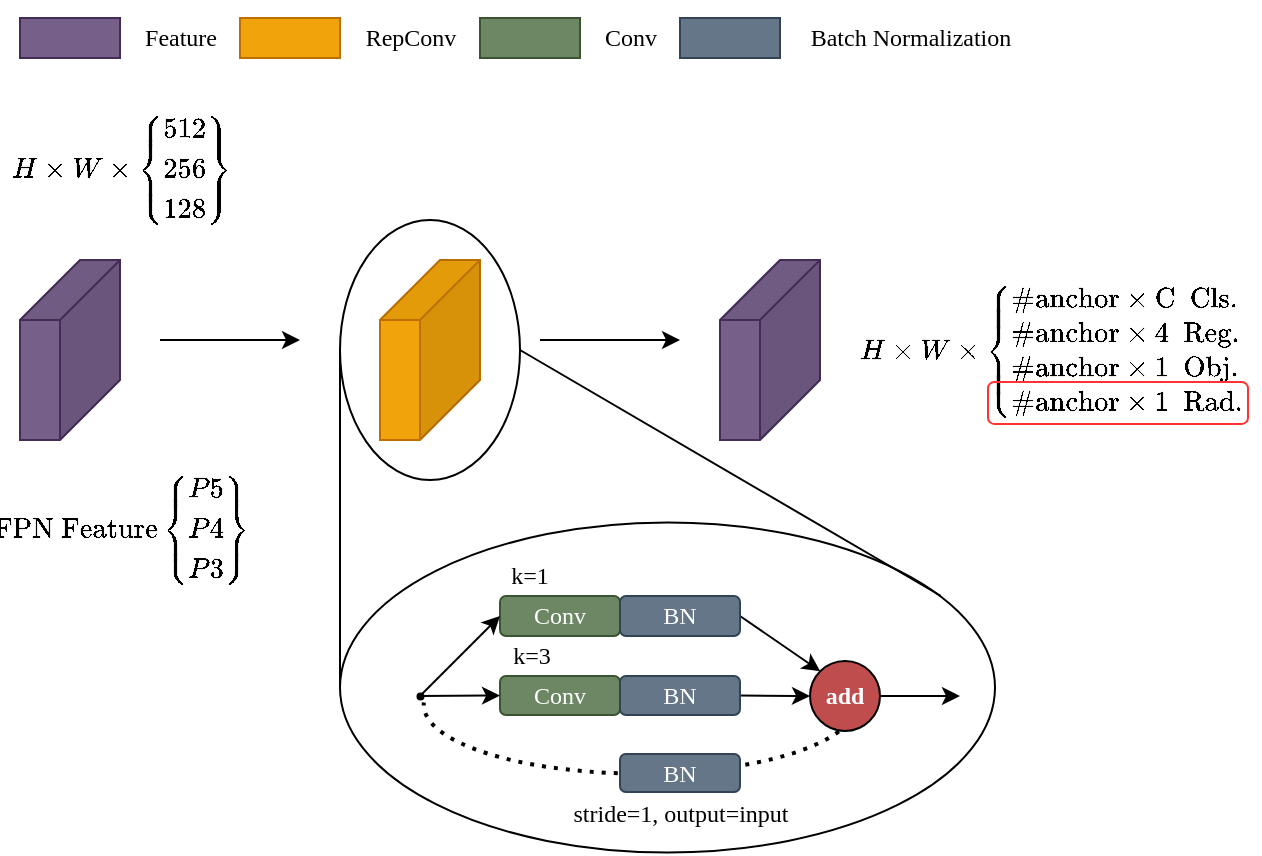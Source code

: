<mxfile pages="4">
    <diagram id="IUlV1Kt5bTspVuRwonGh" name="detect head">
        <mxGraphModel dx="1066" dy="634" grid="1" gridSize="10" guides="1" tooltips="1" connect="1" arrows="1" fold="1" page="1" pageScale="1" pageWidth="850" pageHeight="1100" math="1" shadow="0">
            <root>
                <mxCell id="0"/>
                <mxCell id="1" parent="0"/>
                <mxCell id="15" value="\(&lt;br&gt;H \times W \times&lt;br&gt;\left\{&lt;br&gt;\begin{array}&lt;br&gt;{cc}&lt;br&gt;512\\&lt;br&gt;256\\&lt;br&gt;128&lt;br&gt;\end{array}&lt;br&gt;\right\}&lt;br&gt;\)" style="text;html=1;align=center;verticalAlign=middle;resizable=0;points=[];autosize=1;strokeColor=none;fillColor=none;" parent="1" vertex="1">
                    <mxGeometry x="120" y="90" width="120" height="170" as="geometry"/>
                </mxCell>
                <mxCell id="42" value="" style="ellipse;whiteSpace=wrap;html=1;strokeColor=#000000;fillColor=none;rotation=90;" parent="1" vertex="1">
                    <mxGeometry x="371.25" y="270" width="165" height="327.5" as="geometry"/>
                </mxCell>
                <mxCell id="4" value="" style="shape=cube;whiteSpace=wrap;html=1;boundedLbl=1;backgroundOutline=1;darkOpacity=0.05;darkOpacity2=0.1;flipH=1;size=30;fillColor=#76608a;fontColor=#ffffff;strokeColor=#432D57;" parent="1" vertex="1">
                    <mxGeometry x="130" y="220" width="50" height="90" as="geometry"/>
                </mxCell>
                <mxCell id="5" value="" style="rounded=0;whiteSpace=wrap;html=1;strokeColor=#432D57;fillColor=#76608a;fontColor=#ffffff;" parent="1" vertex="1">
                    <mxGeometry x="130" y="99" width="50" height="20" as="geometry"/>
                </mxCell>
                <mxCell id="6" value="" style="rounded=0;whiteSpace=wrap;html=1;strokeColor=#BD7000;fillColor=#f0a30a;fontColor=#000000;" parent="1" vertex="1">
                    <mxGeometry x="240" y="99" width="50" height="20" as="geometry"/>
                </mxCell>
                <mxCell id="7" value="Feature" style="text;html=1;align=center;verticalAlign=middle;resizable=0;points=[];autosize=1;strokeColor=none;fillColor=none;fontFamily=Georgia;" parent="1" vertex="1">
                    <mxGeometry x="180" y="94" width="60" height="30" as="geometry"/>
                </mxCell>
                <mxCell id="8" value="RepConv" style="text;html=1;align=center;verticalAlign=middle;resizable=0;points=[];autosize=1;strokeColor=none;fillColor=none;fontFamily=Georgia;" parent="1" vertex="1">
                    <mxGeometry x="290" y="94" width="70" height="30" as="geometry"/>
                </mxCell>
                <mxCell id="16" value="\(&lt;br&gt;\text{FPN Feature}&lt;br&gt;\left\{&lt;br&gt;\begin{array}&lt;br&gt;{cc}&lt;br&gt;P5\\&lt;br&gt;P4\\&lt;br&gt;P3&lt;br&gt;\end{array}&lt;br&gt;\right\}&lt;br&gt;\)" style="text;html=1;align=center;verticalAlign=middle;resizable=0;points=[];autosize=1;strokeColor=none;fillColor=none;" parent="1" vertex="1">
                    <mxGeometry x="120" y="270" width="120" height="170" as="geometry"/>
                </mxCell>
                <mxCell id="17" value="" style="endArrow=classic;html=1;" parent="1" edge="1">
                    <mxGeometry width="50" height="50" relative="1" as="geometry">
                        <mxPoint x="200" y="260" as="sourcePoint"/>
                        <mxPoint x="270" y="260" as="targetPoint"/>
                    </mxGeometry>
                </mxCell>
                <mxCell id="21" value="" style="shape=cube;whiteSpace=wrap;html=1;boundedLbl=1;backgroundOutline=1;darkOpacity=0.05;darkOpacity2=0.1;flipH=1;size=30;fillColor=#f0a30a;fontColor=#000000;strokeColor=#BD7000;" parent="1" vertex="1">
                    <mxGeometry x="310" y="220" width="50" height="90" as="geometry"/>
                </mxCell>
                <mxCell id="25" value="" style="shape=cube;whiteSpace=wrap;html=1;boundedLbl=1;backgroundOutline=1;darkOpacity=0.05;darkOpacity2=0.1;flipH=1;size=30;fillColor=#76608a;fontColor=#ffffff;strokeColor=#432D57;" parent="1" vertex="1">
                    <mxGeometry x="480" y="220" width="50" height="90" as="geometry"/>
                </mxCell>
                <mxCell id="26" value="\(&lt;br&gt;H \times W \times&lt;br&gt;\begin{cases}&lt;br&gt;\text{#anchor}\times \text{C&amp;nbsp; Cls.}\\&lt;br&gt;\text{#anchor}\times \text{4&amp;nbsp; Reg.}\\&lt;br&gt;\text{#anchor}\times \text{1&amp;nbsp; Obj.}\\&lt;br&gt;\text{#anchor}\times \text{1&amp;nbsp; Rad.}\\&lt;br&gt;\end{cases}&lt;br&gt;\)" style="text;html=1;align=center;verticalAlign=middle;resizable=0;points=[];autosize=1;strokeColor=none;fillColor=none;" parent="1" vertex="1">
                    <mxGeometry x="540" y="195" width="210" height="140" as="geometry"/>
                </mxCell>
                <mxCell id="28" value="" style="endArrow=classic;html=1;" parent="1" edge="1">
                    <mxGeometry width="50" height="50" relative="1" as="geometry">
                        <mxPoint x="390" y="260" as="sourcePoint"/>
                        <mxPoint x="460" y="260" as="targetPoint"/>
                    </mxGeometry>
                </mxCell>
                <mxCell id="29" value="" style="rounded=0;whiteSpace=wrap;html=1;strokeColor=#3A5431;fillColor=#6d8764;fontColor=#ffffff;" parent="1" vertex="1">
                    <mxGeometry x="360" y="99" width="50" height="20" as="geometry"/>
                </mxCell>
                <mxCell id="30" value="Conv" style="text;html=1;align=center;verticalAlign=middle;resizable=0;points=[];autosize=1;strokeColor=none;fillColor=none;fontFamily=Georgia;" parent="1" vertex="1">
                    <mxGeometry x="410" y="94" width="50" height="30" as="geometry"/>
                </mxCell>
                <mxCell id="31" value="" style="rounded=0;whiteSpace=wrap;html=1;strokeColor=#314354;fillColor=#647687;fontColor=#ffffff;" parent="1" vertex="1">
                    <mxGeometry x="460" y="99" width="50" height="20" as="geometry"/>
                </mxCell>
                <mxCell id="32" value="Batch Normalization" style="text;html=1;align=center;verticalAlign=middle;resizable=0;points=[];autosize=1;strokeColor=none;fillColor=none;fontFamily=Georgia;" parent="1" vertex="1">
                    <mxGeometry x="510" y="94" width="130" height="30" as="geometry"/>
                </mxCell>
                <mxCell id="34" value="" style="verticalLabelPosition=bottom;verticalAlign=top;html=1;shape=mxgraph.basic.arc;startAngle=0.044;endAngle=0.505;strokeColor=#000000;fillColor=#FF6666;dashed=1;dashPattern=1 2;rotation=90;strokeWidth=2;fontColor=#000000;" parent="1" vertex="1">
                    <mxGeometry x="405.5" y="334.34" width="68.78" height="216.03" as="geometry"/>
                </mxCell>
                <mxCell id="36" value="" style="ellipse;whiteSpace=wrap;html=1;strokeColor=#000000;fillColor=none;" parent="1" vertex="1">
                    <mxGeometry x="290" y="200" width="90" height="130" as="geometry"/>
                </mxCell>
                <mxCell id="37" value="" style="endArrow=none;html=1;entryX=0;entryY=0.5;entryDx=0;entryDy=0;exitX=0.5;exitY=1;exitDx=0;exitDy=0;" parent="1" source="42" target="36" edge="1">
                    <mxGeometry width="50" height="50" relative="1" as="geometry">
                        <mxPoint x="290" y="400" as="sourcePoint"/>
                        <mxPoint x="420" y="280" as="targetPoint"/>
                    </mxGeometry>
                </mxCell>
                <mxCell id="38" value="" style="endArrow=none;html=1;entryX=1;entryY=0.5;entryDx=0;entryDy=0;exitX=0.222;exitY=0.083;exitDx=0;exitDy=0;exitPerimeter=0;" parent="1" source="42" target="36" edge="1">
                    <mxGeometry width="50" height="50" relative="1" as="geometry">
                        <mxPoint x="450" y="400" as="sourcePoint"/>
                        <mxPoint x="420" y="280" as="targetPoint"/>
                    </mxGeometry>
                </mxCell>
                <mxCell id="49" style="edgeStyle=none;html=1;exitX=1;exitY=0.5;exitDx=0;exitDy=0;entryX=0;entryY=0;entryDx=0;entryDy=0;" parent="1" source="52" target="47" edge="1">
                    <mxGeometry relative="1" as="geometry">
                        <mxPoint x="490" y="393" as="sourcePoint"/>
                    </mxGeometry>
                </mxCell>
                <mxCell id="48" style="edgeStyle=none;html=1;exitX=1;exitY=0.5;exitDx=0;exitDy=0;entryX=0;entryY=0.5;entryDx=0;entryDy=0;fontSize=20;fontColor=#000000;" parent="1" source="55" target="47" edge="1">
                    <mxGeometry relative="1" as="geometry">
                        <mxPoint x="490" y="433" as="sourcePoint"/>
                    </mxGeometry>
                </mxCell>
                <mxCell id="47" value="&lt;p style=&quot;line-height: 60%;&quot;&gt;&lt;font size=&quot;1&quot; color=&quot;#ffffff&quot; face=&quot;Georgia&quot;&gt;&lt;b style=&quot;font-size: 12px;&quot;&gt;add&lt;/b&gt;&lt;/font&gt;&lt;/p&gt;" style="ellipse;whiteSpace=wrap;html=1;aspect=fixed;strokeColor=#000000;fillColor=#BF4D4D;" parent="1" vertex="1">
                    <mxGeometry x="525" y="420.5" width="35" height="35" as="geometry"/>
                </mxCell>
                <mxCell id="50" value="&lt;font face=&quot;Georgia&quot;&gt;Conv&lt;/font&gt;" style="rounded=1;whiteSpace=wrap;html=1;fillColor=#6d8764;fontColor=#ffffff;strokeColor=#3A5431;" parent="1" vertex="1">
                    <mxGeometry x="370" y="388" width="60" height="20" as="geometry"/>
                </mxCell>
                <mxCell id="52" value="BN" style="rounded=1;whiteSpace=wrap;html=1;fillColor=#647687;fontColor=#ffffff;strokeColor=#314354;fontFamily=Georgia;" parent="1" vertex="1">
                    <mxGeometry x="430" y="388" width="60" height="20" as="geometry"/>
                </mxCell>
                <mxCell id="53" value="&lt;font face=&quot;Georgia&quot;&gt;Conv&lt;/font&gt;" style="rounded=1;whiteSpace=wrap;html=1;fillColor=#6d8764;fontColor=#ffffff;strokeColor=#3A5431;" parent="1" vertex="1">
                    <mxGeometry x="370" y="428" width="60" height="19.5" as="geometry"/>
                </mxCell>
                <mxCell id="55" value="BN" style="rounded=1;whiteSpace=wrap;html=1;fillColor=#647687;fontColor=#ffffff;strokeColor=#314354;fontFamily=Georgia;" parent="1" vertex="1">
                    <mxGeometry x="430" y="428" width="60" height="19.5" as="geometry"/>
                </mxCell>
                <mxCell id="56" value="BN" style="rounded=1;whiteSpace=wrap;html=1;fillColor=#647687;fontColor=#ffffff;strokeColor=#314354;fontFamily=Georgia;" parent="1" vertex="1">
                    <mxGeometry x="430" y="467" width="60" height="19" as="geometry"/>
                </mxCell>
                <mxCell id="57" value="" style="endArrow=classic;html=1;entryX=0;entryY=0.5;entryDx=0;entryDy=0;exitX=0.338;exitY=0.672;exitDx=0;exitDy=0;exitPerimeter=0;" parent="1" source="59" target="53" edge="1">
                    <mxGeometry width="50" height="50" relative="1" as="geometry">
                        <mxPoint x="340" y="433" as="sourcePoint"/>
                        <mxPoint x="430" y="248" as="targetPoint"/>
                    </mxGeometry>
                </mxCell>
                <mxCell id="58" value="" style="endArrow=classic;html=1;entryX=0;entryY=0.5;entryDx=0;entryDy=0;exitX=0.63;exitY=0.386;exitDx=0;exitDy=0;exitPerimeter=0;" parent="1" source="59" target="50" edge="1">
                    <mxGeometry width="50" height="50" relative="1" as="geometry">
                        <mxPoint x="340" y="428" as="sourcePoint"/>
                        <mxPoint x="370" y="392.75" as="targetPoint"/>
                    </mxGeometry>
                </mxCell>
                <mxCell id="59" value="" style="shape=waypoint;sketch=0;size=6;pointerEvents=1;points=[];fillColor=none;resizable=0;rotatable=0;perimeter=centerPerimeter;snapToPoint=1;strokeWidth=0;" parent="1" vertex="1">
                    <mxGeometry x="320" y="428" width="20" height="20" as="geometry"/>
                </mxCell>
                <mxCell id="61" style="edgeStyle=none;html=1;exitX=1;exitY=0.5;exitDx=0;exitDy=0;fontSize=20;fontColor=#000000;" parent="1" source="47" edge="1">
                    <mxGeometry relative="1" as="geometry">
                        <mxPoint x="500" y="443" as="sourcePoint"/>
                        <mxPoint x="600" y="438" as="targetPoint"/>
                    </mxGeometry>
                </mxCell>
                <mxCell id="62" value="" style="rounded=1;whiteSpace=wrap;html=1;fillColor=none;strokeColor=#FF3333;" parent="1" vertex="1">
                    <mxGeometry x="614" y="281" width="130" height="21" as="geometry"/>
                </mxCell>
                <mxCell id="66" value="k=1" style="whiteSpace=wrap;html=1;strokeColor=none;strokeWidth=0;fontFamily=Georgia;fontSize=12;fontColor=#000000;fillColor=none;" parent="1" vertex="1">
                    <mxGeometry x="370" y="368" width="30" height="20" as="geometry"/>
                </mxCell>
                <mxCell id="67" value="k=3" style="whiteSpace=wrap;html=1;strokeColor=none;strokeWidth=0;fontFamily=Georgia;fontSize=12;fontColor=#000000;fillColor=none;" parent="1" vertex="1">
                    <mxGeometry x="371.25" y="408" width="30" height="20" as="geometry"/>
                </mxCell>
                <mxCell id="68" value="stride=1, output=input" style="whiteSpace=wrap;html=1;strokeColor=none;strokeWidth=0;fontFamily=Georgia;fontSize=12;fontColor=#000000;fillColor=none;" parent="1" vertex="1">
                    <mxGeometry x="367.5" y="487" width="185" height="20" as="geometry"/>
                </mxCell>
            </root>
        </mxGraphModel>
    </diagram>
    <diagram id="3ruKenjzSWhoO990bf4P" name="obb definition">
        <mxGraphModel dx="1066" dy="634" grid="1" gridSize="10" guides="1" tooltips="1" connect="1" arrows="1" fold="1" page="1" pageScale="1" pageWidth="850" pageHeight="1100" math="1" shadow="0">
            <root>
                <mxCell id="0"/>
                <mxCell id="1" parent="0"/>
                <mxCell id="vw1eI-iUUelytifARVB6-1" value="$$\theta =-7\pi /12$$" style="text;whiteSpace=wrap;html=1;fontSize=14;verticalAlign=middle;" parent="1" vertex="1">
                    <mxGeometry x="461.93" y="239.52" width="90" height="40" as="geometry"/>
                </mxCell>
                <mxCell id="vw1eI-iUUelytifARVB6-2" value="" style="rounded=0;whiteSpace=wrap;html=1;rotation=60;fillColor=none;strokeColor=#3399FF;container=0;" parent="1" vertex="1">
                    <mxGeometry x="615.437" y="28.51" width="95.307" height="150.105" as="geometry"/>
                </mxCell>
                <mxCell id="vw1eI-iUUelytifARVB6-3" value="" style="rounded=0;whiteSpace=wrap;html=1;rotation=23;fillColor=none;strokeColor=#3399FF;container=0;" parent="1" vertex="1">
                    <mxGeometry x="622.664" y="473.638" width="95.307" height="150.105" as="geometry"/>
                </mxCell>
                <mxCell id="vw1eI-iUUelytifARVB6-4" value="" style="rounded=0;whiteSpace=wrap;html=1;rotation=30;fillColor=none;strokeColor=#3399FF;container=0;" parent="1" vertex="1">
                    <mxGeometry x="72.854" y="449.176" width="95.307" height="150.105" as="geometry"/>
                </mxCell>
                <mxCell id="vw1eI-iUUelytifARVB6-5" value="" style="rounded=0;whiteSpace=wrap;html=1;rotation=-15;fillColor=none;strokeColor=#3399FF;container=0;" parent="1" vertex="1">
                    <mxGeometry x="69.946" y="236.263" width="95.307" height="150.105" as="geometry"/>
                </mxCell>
                <mxCell id="vw1eI-iUUelytifARVB6-6" value="" style="endArrow=classic;html=1;rounded=0;strokeColor=#000000;exitX=1;exitY=1;exitDx=0;exitDy=0;" parent="1" edge="1">
                    <mxGeometry width="50" height="50" relative="1" as="geometry">
                        <mxPoint x="71.752" y="181.08" as="sourcePoint"/>
                        <mxPoint x="247.35" y="182.086" as="targetPoint"/>
                    </mxGeometry>
                </mxCell>
                <mxCell id="vw1eI-iUUelytifARVB6-7" value="x-axis" style="text;html=1;align=center;verticalAlign=middle;resizable=0;points=[];autosize=1;strokeColor=none;fillColor=none;fontSize=18;" parent="1" vertex="1">
                    <mxGeometry x="113.54" y="173.579" width="70" height="40" as="geometry"/>
                </mxCell>
                <mxCell id="vw1eI-iUUelytifARVB6-8" value="" style="verticalLabelPosition=bottom;verticalAlign=top;html=1;shape=mxgraph.basic.arc;startAngle=0.102;endAngle=0.403;strokeColor=#000000;fillColor=#FF6666;dashed=1;dashPattern=1 2;" parent="1" vertex="1">
                    <mxGeometry x="130.121" y="128.057" width="54.367" height="53.178" as="geometry"/>
                </mxCell>
                <mxCell id="vw1eI-iUUelytifARVB6-9" value="x-axis" style="text;html=1;align=center;verticalAlign=middle;resizable=0;points=[];autosize=1;strokeColor=none;fillColor=none;fontSize=18;" parent="1" vertex="1">
                    <mxGeometry x="107.097" y="387.749" width="70" height="40" as="geometry"/>
                </mxCell>
                <mxCell id="vw1eI-iUUelytifARVB6-10" value="" style="endArrow=classic;html=1;rounded=0;strokeColor=#000000;exitX=1;exitY=1;exitDx=0;exitDy=0;" parent="1" edge="1">
                    <mxGeometry width="50" height="50" relative="1" as="geometry">
                        <mxPoint x="124.985" y="613.404" as="sourcePoint"/>
                        <mxPoint x="232.479" y="614.734" as="targetPoint"/>
                    </mxGeometry>
                </mxCell>
                <mxCell id="vw1eI-iUUelytifARVB6-11" value="x-axis" style="text;html=1;align=center;verticalAlign=middle;resizable=0;points=[];autosize=1;strokeColor=none;fillColor=none;fontSize=18;" parent="1" vertex="1">
                    <mxGeometry x="127.925" y="604.174" width="70" height="40" as="geometry"/>
                </mxCell>
                <mxCell id="vw1eI-iUUelytifARVB6-12" value="" style="verticalLabelPosition=bottom;verticalAlign=top;html=1;shape=mxgraph.basic.arc;startAngle=0.121;endAngle=0.327;strokeColor=#000000;fillColor=#FF6666;dashed=1;dashPattern=1 2;" parent="1" vertex="1">
                    <mxGeometry x="104.578" y="569.539" width="51.557" height="56.717" as="geometry"/>
                </mxCell>
                <mxCell id="vw1eI-iUUelytifARVB6-13" value="width" style="text;html=1;align=center;verticalAlign=middle;resizable=0;points=[];autosize=1;strokeColor=none;fillColor=none;rotation=-15;container=0;fontSize=18;" parent="1" vertex="1">
                    <mxGeometry x="59.463" y="200.897" width="70" height="40" as="geometry"/>
                </mxCell>
                <mxCell id="vw1eI-iUUelytifARVB6-14" value="" style="rounded=0;whiteSpace=wrap;html=1;rotation=60;fillColor=none;strokeColor=#3399FF;container=0;" parent="1" vertex="1">
                    <mxGeometry x="66.947" y="28.51" width="95.307" height="150.105" as="geometry"/>
                </mxCell>
                <mxCell id="vw1eI-iUUelytifARVB6-15" value="height" style="text;html=1;align=center;verticalAlign=middle;resizable=0;points=[];autosize=1;strokeColor=none;fillColor=none;rotation=75;container=0;fontSize=18;" parent="1" vertex="1">
                    <mxGeometry x="25.332" y="306.561" width="70" height="40" as="geometry"/>
                </mxCell>
                <mxCell id="vw1eI-iUUelytifARVB6-16" value="" style="ellipse;whiteSpace=wrap;html=1;aspect=fixed;fillColor=#B266FF;strokeColor=none;rotation=0;container=0;" parent="1" vertex="1">
                    <mxGeometry x="110.346" y="305.121" width="12.002" height="12.002" as="geometry"/>
                </mxCell>
                <mxCell id="vw1eI-iUUelytifARVB6-17" value="&lt;font style=&quot;font-size: 18px;&quot;&gt;width&lt;/font&gt;" style="text;html=1;align=center;verticalAlign=middle;resizable=0;points=[];autosize=1;strokeColor=none;fillColor=none;rotation=-30;container=0;" parent="1" vertex="1">
                    <mxGeometry x="42.495" y="35.963" width="70" height="40" as="geometry"/>
                </mxCell>
                <mxCell id="vw1eI-iUUelytifARVB6-18" value="" style="ellipse;whiteSpace=wrap;html=1;aspect=fixed;fillColor=#B266FF;strokeColor=none;rotation=0;container=0;" parent="1" vertex="1">
                    <mxGeometry x="109.576" y="102.217" width="12.002" height="12.002" as="geometry"/>
                </mxCell>
                <mxCell id="vw1eI-iUUelytifARVB6-19" value="" style="endArrow=classic;html=1;rounded=0;strokeColor=#FF3333;jumpSize=6;strokeWidth=1;endSize=6;" parent="1" edge="1">
                    <mxGeometry width="50" height="50" relative="1" as="geometry">
                        <mxPoint x="73.102" y="180.76" as="sourcePoint"/>
                        <mxPoint x="224.388" y="95.64" as="targetPoint"/>
                    </mxGeometry>
                </mxCell>
                <mxCell id="vw1eI-iUUelytifARVB6-20" value="" style="endArrow=classic;html=1;rounded=0;strokeColor=#000000;exitX=1;exitY=1;exitDx=0;exitDy=0;entryX=0.695;entryY=-0.118;entryDx=0;entryDy=0;entryPerimeter=0;" parent="1" edge="1">
                    <mxGeometry width="50" height="50" relative="1" as="geometry">
                        <mxPoint x="90.082" y="396.249" as="sourcePoint"/>
                        <mxPoint x="211.742" y="395.561" as="targetPoint"/>
                    </mxGeometry>
                </mxCell>
                <mxCell id="vw1eI-iUUelytifARVB6-21" value="" style="verticalLabelPosition=bottom;verticalAlign=top;html=1;shape=mxgraph.basic.arc;startAngle=0.156;endAngle=0.348;strokeColor=#000000;fillColor=#FF6666;dashed=1;dashPattern=1 2;" parent="1" vertex="1">
                    <mxGeometry x="156.271" y="369.457" width="28.933" height="28.298" as="geometry"/>
                </mxCell>
                <mxCell id="vw1eI-iUUelytifARVB6-22" value="" style="endArrow=classic;html=1;rounded=0;strokeColor=#FF3333;jumpSize=6;strokeWidth=1;endSize=6;" parent="1" edge="1">
                    <mxGeometry width="50" height="50" relative="1" as="geometry">
                        <mxPoint x="91.432" y="395.929" as="sourcePoint"/>
                        <mxPoint x="208.949" y="364.581" as="targetPoint"/>
                    </mxGeometry>
                </mxCell>
                <mxCell id="vw1eI-iUUelytifARVB6-23" value="" style="endArrow=classic;html=1;rounded=0;strokeColor=#000000;exitX=1;exitY=1;exitDx=0;exitDy=0;" parent="1" edge="1">
                    <mxGeometry width="50" height="50" relative="1" as="geometry">
                        <mxPoint x="347.841" y="181.08" as="sourcePoint"/>
                        <mxPoint x="523.439" y="182.086" as="targetPoint"/>
                    </mxGeometry>
                </mxCell>
                <mxCell id="vw1eI-iUUelytifARVB6-24" value="x-axis" style="text;html=1;align=center;verticalAlign=middle;resizable=0;points=[];autosize=1;strokeColor=none;fillColor=none;fontSize=18;" parent="1" vertex="1">
                    <mxGeometry x="389.629" y="173.579" width="70" height="40" as="geometry"/>
                </mxCell>
                <mxCell id="vw1eI-iUUelytifARVB6-25" value="" style="verticalLabelPosition=bottom;verticalAlign=top;html=1;shape=mxgraph.basic.arc;startAngle=0.102;endAngle=0.403;strokeColor=#000000;fillColor=#FF6666;dashed=1;dashPattern=1 2;" parent="1" vertex="1">
                    <mxGeometry x="406.209" y="128.057" width="54.367" height="53.178" as="geometry"/>
                </mxCell>
                <mxCell id="vw1eI-iUUelytifARVB6-26" value="" style="rounded=0;whiteSpace=wrap;html=1;rotation=60;fillColor=none;strokeColor=#3399FF;container=0;" parent="1" vertex="1">
                    <mxGeometry x="343.036" y="28.51" width="95.307" height="150.105" as="geometry"/>
                </mxCell>
                <mxCell id="vw1eI-iUUelytifARVB6-27" value="width" style="text;html=1;align=center;verticalAlign=middle;resizable=0;points=[];autosize=1;strokeColor=none;fillColor=none;rotation=-30;container=0;fontSize=18;" parent="1" vertex="1">
                    <mxGeometry x="326.374" y="31.323" width="70" height="40" as="geometry"/>
                </mxCell>
                <mxCell id="vw1eI-iUUelytifARVB6-28" value="height" style="text;html=1;align=center;verticalAlign=middle;resizable=0;points=[];autosize=1;strokeColor=none;fillColor=none;rotation=60;container=0;fontSize=18;" parent="1" vertex="1">
                    <mxGeometry x="281.902" y="127.768" width="70" height="40" as="geometry"/>
                </mxCell>
                <mxCell id="vw1eI-iUUelytifARVB6-29" value="" style="ellipse;whiteSpace=wrap;html=1;aspect=fixed;fillColor=#B266FF;strokeColor=none;rotation=0;container=0;" parent="1" vertex="1">
                    <mxGeometry x="385.665" y="102.217" width="12.002" height="12.002" as="geometry"/>
                </mxCell>
                <mxCell id="vw1eI-iUUelytifARVB6-30" value="" style="endArrow=classic;html=1;rounded=0;strokeColor=#FF3333;jumpSize=6;strokeWidth=1;endSize=6;" parent="1" edge="1">
                    <mxGeometry width="50" height="50" relative="1" as="geometry">
                        <mxPoint x="349.191" y="180.76" as="sourcePoint"/>
                        <mxPoint x="500.477" y="95.64" as="targetPoint"/>
                    </mxGeometry>
                </mxCell>
                <mxCell id="vw1eI-iUUelytifARVB6-31" value="" style="rounded=0;whiteSpace=wrap;html=1;rotation=-15;fillColor=none;strokeColor=#3399FF;container=0;" parent="1" vertex="1">
                    <mxGeometry x="348.777" y="235.899" width="95.307" height="150.105" as="geometry"/>
                </mxCell>
                <mxCell id="vw1eI-iUUelytifARVB6-32" value="x-axis" style="text;html=1;align=center;verticalAlign=middle;resizable=0;points=[];autosize=1;strokeColor=none;fillColor=none;fontSize=18;" parent="1" vertex="1">
                    <mxGeometry x="385.928" y="387.384" width="70" height="40" as="geometry"/>
                </mxCell>
                <mxCell id="vw1eI-iUUelytifARVB6-33" value="width" style="text;html=1;align=center;verticalAlign=middle;resizable=0;points=[];autosize=1;strokeColor=none;fillColor=none;rotation=75;container=0;fontSize=18;" parent="1" vertex="1">
                    <mxGeometry x="420.927" y="280.952" width="70" height="40" as="geometry"/>
                </mxCell>
                <mxCell id="vw1eI-iUUelytifARVB6-34" value="height" style="text;html=1;align=center;verticalAlign=middle;resizable=0;points=[];autosize=1;strokeColor=none;fillColor=none;rotation=-15;container=0;fontSize=18;" parent="1" vertex="1">
                    <mxGeometry x="338.241" y="199.546" width="70" height="40" as="geometry"/>
                </mxCell>
                <mxCell id="vw1eI-iUUelytifARVB6-35" value="" style="ellipse;whiteSpace=wrap;html=1;aspect=fixed;fillColor=#B266FF;strokeColor=none;rotation=0;container=0;" parent="1" vertex="1">
                    <mxGeometry x="389.177" y="304.757" width="12.002" height="12.002" as="geometry"/>
                </mxCell>
                <mxCell id="vw1eI-iUUelytifARVB6-36" value="" style="endArrow=classic;html=1;rounded=0;strokeColor=#000000;exitX=1;exitY=1;exitDx=0;exitDy=0;entryX=0.695;entryY=-0.118;entryDx=0;entryDy=0;entryPerimeter=0;" parent="1" edge="1">
                    <mxGeometry width="50" height="50" relative="1" as="geometry">
                        <mxPoint x="368.913" y="395.884" as="sourcePoint"/>
                        <mxPoint x="490.573" y="395.196" as="targetPoint"/>
                    </mxGeometry>
                </mxCell>
                <mxCell id="vw1eI-iUUelytifARVB6-37" value="" style="verticalLabelPosition=bottom;verticalAlign=top;html=1;shape=mxgraph.basic.arc;startAngle=0.875;endAngle=0.348;strokeColor=#000000;fillColor=#FF6666;dashed=1;dashPattern=1 2;" parent="1" vertex="1">
                    <mxGeometry x="366.214" y="370.443" width="28.933" height="28.298" as="geometry"/>
                </mxCell>
                <mxCell id="vw1eI-iUUelytifARVB6-38" value="" style="endArrow=classic;html=1;rounded=0;strokeColor=#FF3333;jumpSize=6;strokeWidth=1;endSize=6;" parent="1" edge="1">
                    <mxGeometry width="50" height="50" relative="1" as="geometry">
                        <mxPoint x="370.263" y="395.564" as="sourcePoint"/>
                        <mxPoint x="322.991" y="224.296" as="targetPoint"/>
                    </mxGeometry>
                </mxCell>
                <mxCell id="vw1eI-iUUelytifARVB6-39" value="width" style="text;html=1;align=center;verticalAlign=middle;resizable=0;points=[];autosize=1;strokeColor=none;fillColor=none;rotation=-60;container=0;fontSize=18;" parent="1" vertex="1">
                    <mxGeometry x="28.385" y="475.616" width="70" height="40" as="geometry"/>
                </mxCell>
                <mxCell id="vw1eI-iUUelytifARVB6-40" value="height" style="text;html=1;align=center;verticalAlign=middle;resizable=0;points=[];autosize=1;strokeColor=none;fillColor=none;rotation=30;container=0;fontSize=18;" parent="1" vertex="1">
                    <mxGeometry x="132.965" y="426.44" width="70" height="40" as="geometry"/>
                </mxCell>
                <mxCell id="vw1eI-iUUelytifARVB6-41" value="" style="ellipse;whiteSpace=wrap;html=1;aspect=fixed;fillColor=#B266FF;strokeColor=none;rotation=0;container=0;" parent="1" vertex="1">
                    <mxGeometry x="114.727" y="521.384" width="12.002" height="12.002" as="geometry"/>
                </mxCell>
                <mxCell id="vw1eI-iUUelytifARVB6-42" value="" style="endArrow=classic;html=1;rounded=0;strokeColor=#FF3333;" parent="1" edge="1">
                    <mxGeometry width="50" height="50" relative="1" as="geometry">
                        <mxPoint x="126.335" y="613.084" as="sourcePoint"/>
                        <mxPoint x="213" y="462" as="targetPoint"/>
                    </mxGeometry>
                </mxCell>
                <mxCell id="vw1eI-iUUelytifARVB6-43" value="" style="endArrow=classic;html=1;rounded=0;strokeColor=#000000;exitX=1;exitY=1;exitDx=0;exitDy=0;" parent="1" edge="1">
                    <mxGeometry width="50" height="50" relative="1" as="geometry">
                        <mxPoint x="620.243" y="181.08" as="sourcePoint"/>
                        <mxPoint x="795.841" y="182.086" as="targetPoint"/>
                    </mxGeometry>
                </mxCell>
                <mxCell id="vw1eI-iUUelytifARVB6-44" value="x-axis" style="text;html=1;align=center;verticalAlign=middle;resizable=0;points=[];autosize=1;strokeColor=none;fillColor=none;fontSize=18;" parent="1" vertex="1">
                    <mxGeometry x="662.03" y="173.579" width="70" height="40" as="geometry"/>
                </mxCell>
                <mxCell id="vw1eI-iUUelytifARVB6-45" value="" style="verticalLabelPosition=bottom;verticalAlign=top;html=1;shape=mxgraph.basic.arc;startAngle=0.102;endAngle=0.403;strokeColor=#000000;fillColor=#FF6666;dashed=1;dashPattern=1 2;" parent="1" vertex="1">
                    <mxGeometry x="678.611" y="128.057" width="54.367" height="53.178" as="geometry"/>
                </mxCell>
                <mxCell id="vw1eI-iUUelytifARVB6-46" value="width" style="text;html=1;align=center;verticalAlign=middle;resizable=0;points=[];autosize=1;strokeColor=none;fillColor=none;rotation=59;container=0;fontSize=18;" parent="1" vertex="1">
                    <mxGeometry x="553.341" y="126.443" width="70" height="40" as="geometry"/>
                </mxCell>
                <mxCell id="vw1eI-iUUelytifARVB6-47" value="height" style="text;html=1;align=center;verticalAlign=middle;resizable=0;points=[];autosize=1;strokeColor=none;fillColor=none;rotation=-30;container=0;fontSize=18;" parent="1" vertex="1">
                    <mxGeometry x="591.985" y="35.262" width="70" height="40" as="geometry"/>
                </mxCell>
                <mxCell id="vw1eI-iUUelytifARVB6-48" value="" style="ellipse;whiteSpace=wrap;html=1;aspect=fixed;fillColor=#B266FF;strokeColor=none;rotation=0;container=0;" parent="1" vertex="1">
                    <mxGeometry x="658.066" y="94.112" width="12.002" height="12.002" as="geometry"/>
                </mxCell>
                <mxCell id="vw1eI-iUUelytifARVB6-49" value="" style="endArrow=classic;html=1;rounded=0;strokeColor=#FF3333;jumpSize=6;strokeWidth=1;endSize=6;" parent="1" edge="1">
                    <mxGeometry width="50" height="50" relative="1" as="geometry">
                        <mxPoint x="621.593" y="180.76" as="sourcePoint"/>
                        <mxPoint x="772.878" y="95.64" as="targetPoint"/>
                    </mxGeometry>
                </mxCell>
                <mxCell id="vw1eI-iUUelytifARVB6-50" value="" style="rounded=0;whiteSpace=wrap;html=1;rotation=-15;fillColor=none;strokeColor=#3399FF;container=0;" parent="1" vertex="1">
                    <mxGeometry x="620.273" y="238.6" width="95.307" height="150.105" as="geometry"/>
                </mxCell>
                <mxCell id="vw1eI-iUUelytifARVB6-51" value="x-axis" style="text;html=1;align=center;verticalAlign=middle;resizable=0;points=[];autosize=1;strokeColor=none;fillColor=none;fontSize=18;" parent="1" vertex="1">
                    <mxGeometry x="657.424" y="390.085" width="70" height="40" as="geometry"/>
                </mxCell>
                <mxCell id="vw1eI-iUUelytifARVB6-52" value="width" style="text;html=1;align=center;verticalAlign=middle;resizable=0;points=[];autosize=1;strokeColor=none;fillColor=none;rotation=-15;container=0;fontSize=18;" parent="1" vertex="1">
                    <mxGeometry x="608.614" y="202.748" width="70" height="40" as="geometry"/>
                </mxCell>
                <mxCell id="vw1eI-iUUelytifARVB6-53" value="height" style="text;html=1;align=center;verticalAlign=middle;resizable=0;points=[];autosize=1;strokeColor=none;fillColor=none;rotation=75;container=0;fontSize=18;" parent="1" vertex="1">
                    <mxGeometry x="690.32" y="277.049" width="70" height="40" as="geometry"/>
                </mxCell>
                <mxCell id="vw1eI-iUUelytifARVB6-54" value="" style="ellipse;whiteSpace=wrap;html=1;aspect=fixed;fillColor=#B266FF;strokeColor=none;rotation=0;container=0;" parent="1" vertex="1">
                    <mxGeometry x="660.673" y="307.458" width="12.002" height="12.002" as="geometry"/>
                </mxCell>
                <mxCell id="vw1eI-iUUelytifARVB6-55" value="" style="endArrow=classic;html=1;rounded=0;strokeColor=#000000;exitX=1;exitY=1;exitDx=0;exitDy=0;entryX=0.695;entryY=-0.118;entryDx=0;entryDy=0;entryPerimeter=0;" parent="1" edge="1">
                    <mxGeometry width="50" height="50" relative="1" as="geometry">
                        <mxPoint x="640.409" y="398.586" as="sourcePoint"/>
                        <mxPoint x="762.07" y="397.897" as="targetPoint"/>
                    </mxGeometry>
                </mxCell>
                <mxCell id="vw1eI-iUUelytifARVB6-56" value="" style="verticalLabelPosition=bottom;verticalAlign=top;html=1;shape=mxgraph.basic.arc;startAngle=0.875;endAngle=0.348;strokeColor=#000000;fillColor=#FF6666;dashed=1;dashPattern=1 2;" parent="1" vertex="1">
                    <mxGeometry x="637.711" y="373.145" width="28.933" height="28.298" as="geometry"/>
                </mxCell>
                <mxCell id="vw1eI-iUUelytifARVB6-57" value="" style="endArrow=classic;html=1;rounded=0;strokeColor=#FF3333;jumpSize=6;strokeWidth=1;endSize=6;" parent="1" edge="1">
                    <mxGeometry width="50" height="50" relative="1" as="geometry">
                        <mxPoint x="641.759" y="398.266" as="sourcePoint"/>
                        <mxPoint x="594.488" y="226.997" as="targetPoint"/>
                    </mxGeometry>
                </mxCell>
                <mxCell id="vw1eI-iUUelytifARVB6-58" value="" style="endArrow=classic;html=1;rounded=0;strokeColor=#000000;exitX=1;exitY=1;exitDx=0;exitDy=0;" parent="1" edge="1">
                    <mxGeometry width="50" height="50" relative="1" as="geometry">
                        <mxPoint x="653.795" y="460.732" as="sourcePoint"/>
                        <mxPoint x="761.289" y="462.062" as="targetPoint"/>
                    </mxGeometry>
                </mxCell>
                <mxCell id="vw1eI-iUUelytifARVB6-59" value="x-axis" style="text;html=1;align=center;verticalAlign=middle;resizable=0;points=[];autosize=1;strokeColor=none;fillColor=none;fontSize=18;" parent="1" vertex="1">
                    <mxGeometry x="657.992" y="422.786" width="70" height="40" as="geometry"/>
                </mxCell>
                <mxCell id="vw1eI-iUUelytifARVB6-60" value="width" style="text;html=1;align=center;verticalAlign=middle;resizable=0;points=[];autosize=1;strokeColor=none;fillColor=none;rotation=23;container=0;fontSize=18;" parent="1" vertex="1">
                    <mxGeometry x="594.726" y="611.254" width="70" height="40" as="geometry"/>
                </mxCell>
                <mxCell id="vw1eI-iUUelytifARVB6-61" value="height" style="text;html=1;align=center;verticalAlign=middle;resizable=0;points=[];autosize=1;strokeColor=none;fillColor=none;rotation=-66;container=0;fontSize=18;" parent="1" vertex="1">
                    <mxGeometry x="688.173" y="556.728" width="70" height="40" as="geometry"/>
                </mxCell>
                <mxCell id="vw1eI-iUUelytifARVB6-62" value="" style="ellipse;whiteSpace=wrap;html=1;aspect=fixed;fillColor=#B266FF;strokeColor=none;rotation=0;container=0;" parent="1" vertex="1">
                    <mxGeometry x="662.97" y="546.845" width="12.002" height="12.002" as="geometry"/>
                </mxCell>
                <mxCell id="vw1eI-iUUelytifARVB6-63" value="" style="endArrow=classic;html=1;rounded=0;strokeColor=#FF3333;" parent="1" edge="1">
                    <mxGeometry width="50" height="50" relative="1" as="geometry">
                        <mxPoint x="654.176" y="460.509" as="sourcePoint"/>
                        <mxPoint x="586.95" y="625.702" as="targetPoint"/>
                    </mxGeometry>
                </mxCell>
                <mxCell id="vw1eI-iUUelytifARVB6-64" value="" style="verticalLabelPosition=bottom;verticalAlign=top;html=1;shape=mxgraph.basic.arc;startAngle=0.559;endAngle=0.278;strokeColor=#000000;fillColor=#FF6666;dashed=1;dashPattern=1 2;" parent="1" vertex="1">
                    <mxGeometry x="631.943" y="435.251" width="31.283" height="34.416" as="geometry"/>
                </mxCell>
                <mxCell id="vw1eI-iUUelytifARVB6-65" value="" style="ellipse;whiteSpace=wrap;html=1;fontFamily=Lucida Console;fontSize=12;fontColor=rgb(0, 0, 0);align=center;strokeColor=none;strokeWidth=3;fillColor=#FF8000;aspect=fixed;container=0;" parent="1" vertex="1">
                    <mxGeometry x="723.685" y="60.521" width="10.806" height="10.806" as="geometry"/>
                </mxCell>
                <mxCell id="vw1eI-iUUelytifARVB6-66" value="" style="ellipse;whiteSpace=wrap;html=1;fontFamily=Lucida Console;fontSize=12;fontColor=rgb(0, 0, 0);align=center;strokeColor=none;strokeWidth=3;fillColor=#FF8000;aspect=fixed;container=0;" parent="1" vertex="1">
                    <mxGeometry x="643.533" y="235.899" width="10.806" height="10.806" as="geometry"/>
                </mxCell>
                <mxCell id="vw1eI-iUUelytifARVB6-67" value="" style="ellipse;whiteSpace=wrap;html=1;fontFamily=Lucida Console;fontSize=12;fontColor=rgb(0, 0, 0);align=center;strokeColor=none;strokeWidth=3;fillColor=#FF8000;aspect=fixed;container=0;" parent="1" vertex="1">
                    <mxGeometry x="635.009" y="612.829" width="10.806" height="10.806" as="geometry"/>
                </mxCell>
                <mxCell id="vw1eI-iUUelytifARVB6-68" value="" style="ellipse;whiteSpace=wrap;html=1;fontFamily=Lucida Console;fontSize=12;fontColor=rgb(0, 0, 0);align=center;strokeColor=none;strokeWidth=3;fillColor=#FF8000;aspect=fixed;container=0;" parent="1" vertex="1">
                    <mxGeometry x="175.748" y="60.927" width="10.806" height="10.806" as="geometry"/>
                </mxCell>
                <mxCell id="vw1eI-iUUelytifARVB6-69" value="" style="ellipse;whiteSpace=wrap;html=1;fontFamily=Lucida Console;fontSize=12;fontColor=rgb(0, 0, 0);align=center;strokeColor=none;strokeWidth=3;fillColor=#FF8000;aspect=fixed;container=0;" parent="1" vertex="1">
                    <mxGeometry x="451.121" y="60.521" width="10.806" height="10.806" as="geometry"/>
                </mxCell>
                <mxCell id="vw1eI-iUUelytifARVB6-70" value="" style="ellipse;whiteSpace=wrap;html=1;fontFamily=Lucida Console;fontSize=12;fontColor=rgb(0, 0, 0);align=center;strokeColor=none;strokeWidth=3;fillColor=#FF8000;aspect=fixed;container=0;" parent="1" vertex="1">
                    <mxGeometry x="370.638" y="233.202" width="10.806" height="10.806" as="geometry"/>
                </mxCell>
                <mxCell id="vw1eI-iUUelytifARVB6-71" value="" style="ellipse;whiteSpace=wrap;html=1;fontFamily=Lucida Console;fontSize=12;fontColor=rgb(0, 0, 0);align=center;strokeColor=none;strokeWidth=3;fillColor=#FF8000;aspect=fixed;container=0;" parent="1" vertex="1">
                    <mxGeometry x="93.219" y="233.197" width="10.806" height="10.806" as="geometry"/>
                </mxCell>
                <mxCell id="vw1eI-iUUelytifARVB6-72" value="" style="ellipse;whiteSpace=wrap;html=1;fontFamily=Lucida Console;fontSize=12;fontColor=rgb(0, 0, 0);align=center;strokeColor=none;strokeWidth=3;fillColor=#FF8000;aspect=fixed;container=0;" parent="1" vertex="1">
                    <mxGeometry x="78.35" y="585.125" width="10.806" height="10.806" as="geometry"/>
                </mxCell>
                <mxCell id="vw1eI-iUUelytifARVB6-73" value="" style="rounded=0;whiteSpace=wrap;html=1;rotation=30;fillColor=none;strokeColor=#3399FF;container=0;" parent="1" vertex="1">
                    <mxGeometry x="326.374" y="451.826" width="95.307" height="150.105" as="geometry"/>
                </mxCell>
                <mxCell id="vw1eI-iUUelytifARVB6-74" value="" style="endArrow=classic;html=1;rounded=0;strokeColor=#000000;exitX=1;exitY=1;exitDx=0;exitDy=0;" parent="1" edge="1">
                    <mxGeometry width="50" height="50" relative="1" as="geometry">
                        <mxPoint x="378.505" y="616.054" as="sourcePoint"/>
                        <mxPoint x="485.999" y="617.384" as="targetPoint"/>
                    </mxGeometry>
                </mxCell>
                <mxCell id="vw1eI-iUUelytifARVB6-75" value="x-axis" style="text;html=1;align=center;verticalAlign=middle;resizable=0;points=[];autosize=1;strokeColor=none;fillColor=none;fontSize=18;" parent="1" vertex="1">
                    <mxGeometry x="381.445" y="606.824" width="70" height="40" as="geometry"/>
                </mxCell>
                <mxCell id="vw1eI-iUUelytifARVB6-76" value="" style="verticalLabelPosition=bottom;verticalAlign=top;html=1;shape=mxgraph.basic.arc;startAngle=0.121;endAngle=0.327;strokeColor=#000000;fillColor=#FF6666;dashed=1;dashPattern=1 2;" parent="1" vertex="1">
                    <mxGeometry x="358.098" y="572.189" width="51.557" height="56.717" as="geometry"/>
                </mxCell>
                <mxCell id="vw1eI-iUUelytifARVB6-77" value="width" style="text;html=1;align=center;verticalAlign=middle;resizable=0;points=[];autosize=1;strokeColor=none;fillColor=none;rotation=-60;container=0;fontSize=18;" parent="1" vertex="1">
                    <mxGeometry x="281.905" y="478.266" width="70" height="40" as="geometry"/>
                </mxCell>
                <mxCell id="vw1eI-iUUelytifARVB6-78" value="height" style="text;html=1;align=center;verticalAlign=middle;resizable=0;points=[];autosize=1;strokeColor=none;fillColor=none;rotation=30;container=0;fontSize=18;" parent="1" vertex="1">
                    <mxGeometry x="386.485" y="429.09" width="70" height="40" as="geometry"/>
                </mxCell>
                <mxCell id="vw1eI-iUUelytifARVB6-79" value="" style="ellipse;whiteSpace=wrap;html=1;aspect=fixed;fillColor=#B266FF;strokeColor=none;rotation=0;container=0;" parent="1" vertex="1">
                    <mxGeometry x="368.247" y="524.034" width="12.002" height="12.002" as="geometry"/>
                </mxCell>
                <mxCell id="vw1eI-iUUelytifARVB6-80" value="" style="endArrow=classic;html=1;rounded=0;strokeColor=#FF3333;" parent="1" edge="1">
                    <mxGeometry width="50" height="50" relative="1" as="geometry">
                        <mxPoint x="379.855" y="615.734" as="sourcePoint"/>
                        <mxPoint x="466.52" y="464.65" as="targetPoint"/>
                    </mxGeometry>
                </mxCell>
                <mxCell id="vw1eI-iUUelytifARVB6-81" value="" style="ellipse;whiteSpace=wrap;html=1;fontFamily=Lucida Console;fontSize=12;fontColor=rgb(0, 0, 0);align=center;strokeColor=none;strokeWidth=3;fillColor=#FF8000;aspect=fixed;container=0;" parent="1" vertex="1">
                    <mxGeometry x="332.23" y="588.475" width="10.806" height="10.806" as="geometry"/>
                </mxCell>
                <mxCell id="vw1eI-iUUelytifARVB6-82" value="&lt;font style=&quot;font-size: 14px;&quot;&gt;$$\theta =-\pi /3$$&lt;/font&gt;" style="text;whiteSpace=wrap;html=1;verticalAlign=middle;" parent="1" vertex="1">
                    <mxGeometry x="186.55" y="515.03" width="80" height="30" as="geometry"/>
                </mxCell>
                <mxCell id="vw1eI-iUUelytifARVB6-83" value="&lt;font style=&quot;font-size: 14px;&quot;&gt;$$\theta =-\pi /3$$&lt;/font&gt;" style="text;whiteSpace=wrap;html=1;verticalAlign=middle;" parent="1" vertex="1">
                    <mxGeometry x="461.93" y="515.03" width="80" height="30" as="geometry"/>
                </mxCell>
                <mxCell id="vw1eI-iUUelytifARVB6-84" value="$$\theta =4\pi /3$$$$120^{\circ}&lt;br&gt;(0.66)$$" style="text;whiteSpace=wrap;html=1;fontSize=14;verticalAlign=middle;" parent="1" vertex="1">
                    <mxGeometry x="760.32" y="525.03" width="90" height="40" as="geometry"/>
                </mxCell>
                <mxCell id="vw1eI-iUUelytifARVB6-85" value="$$\theta =-\pi /12$$" style="text;whiteSpace=wrap;html=1;fontSize=14;verticalAlign=middle;" parent="1" vertex="1">
                    <mxGeometry x="186.55" y="238.86" width="90" height="40" as="geometry"/>
                </mxCell>
                <mxCell id="vw1eI-iUUelytifARVB6-86" value="$$\theta =7\pi /12$$$$105^{\circ}&lt;br&gt;(0.29)$$" style="text;whiteSpace=wrap;html=1;fontSize=14;verticalAlign=middle;" parent="1" vertex="1">
                    <mxGeometry x="758.17" y="257.0" width="90" height="40" as="geometry"/>
                </mxCell>
                <mxCell id="vw1eI-iUUelytifARVB6-87" value="$$\theta =-\pi /6$$" style="text;whiteSpace=wrap;html=1;fontSize=14;verticalAlign=middle;" parent="1" vertex="1">
                    <mxGeometry x="186.55" y="20.93" width="90" height="40" as="geometry"/>
                </mxCell>
                <mxCell id="vw1eI-iUUelytifARVB6-88" value="$$\theta =-\pi /6$$" style="text;whiteSpace=wrap;html=1;fontSize=14;verticalAlign=middle;" parent="1" vertex="1">
                    <mxGeometry x="461.93" y="20.93" width="90" height="40" as="geometry"/>
                </mxCell>
                <mxCell id="vw1eI-iUUelytifARVB6-89" value="$$\theta =\pi /6$$$$30^{\circ}&lt;br&gt;(0.08)$$" style="text;whiteSpace=wrap;html=1;fontSize=14;verticalAlign=middle;" parent="1" vertex="1">
                    <mxGeometry x="760.32" y="37.26" width="90" height="40" as="geometry"/>
                </mxCell>
                <mxCell id="vw1eI-iUUelytifARVB6-90" value="$$(a)$$" style="text;html=1;align=center;verticalAlign=middle;resizable=0;points=[];autosize=1;strokeColor=none;fillColor=none;fontSize=14;" parent="1" vertex="1">
                    <mxGeometry x="85.51" y="651.25" width="70" height="30" as="geometry"/>
                </mxCell>
                <mxCell id="vw1eI-iUUelytifARVB6-91" value="$$(b)$$" style="text;html=1;align=center;verticalAlign=middle;resizable=0;points=[];autosize=1;strokeColor=none;fillColor=none;fontSize=14;" parent="1" vertex="1">
                    <mxGeometry x="363.25" y="651.25" width="70" height="30" as="geometry"/>
                </mxCell>
                <mxCell id="vw1eI-iUUelytifARVB6-92" value="$$(c)$$" style="text;html=1;align=center;verticalAlign=middle;resizable=0;points=[];autosize=1;strokeColor=none;fillColor=none;fontSize=14;" parent="1" vertex="1">
                    <mxGeometry x="653.07" y="651.25" width="70" height="30" as="geometry"/>
                </mxCell>
            </root>
        </mxGraphModel>
    </diagram>
    <diagram id="uCUz6Gk2Q4vzgtnwoToi" name="train test flow">
        <mxGraphModel dx="1066" dy="634" grid="1" gridSize="10" guides="1" tooltips="1" connect="1" arrows="1" fold="1" page="1" pageScale="1" pageWidth="850" pageHeight="1100" math="1" shadow="0">
            <root>
                <mxCell id="0"/>
                <mxCell id="1" parent="0"/>
                <mxCell id="6ECknO0I5VxIgZ6yujQf-1" value="" style="group" parent="1" vertex="1" connectable="0">
                    <mxGeometry x="70" y="240" width="450" height="260" as="geometry"/>
                </mxCell>
                <mxCell id="tkyVuc8b_qlCiy38fC1y-2" value="" style="rounded=0;whiteSpace=wrap;html=1;fillColor=none;movable=1;resizable=1;rotatable=1;deletable=1;editable=1;locked=0;connectable=1;dashed=1;container=0;" parent="6ECknO0I5VxIgZ6yujQf-1" vertex="1">
                    <mxGeometry x="75.974" width="374.026" height="260" as="geometry"/>
                </mxCell>
                <mxCell id="tkyVuc8b_qlCiy38fC1y-3" value="&lt;b&gt;Training&lt;/b&gt;" style="text;html=1;align=center;verticalAlign=middle;resizable=1;points=[];autosize=1;strokeColor=none;fillColor=none;movable=1;rotatable=1;deletable=1;editable=1;locked=0;connectable=1;container=0;" parent="6ECknO0I5VxIgZ6yujQf-1" vertex="1">
                    <mxGeometry y="44.85" width="81.818" height="39" as="geometry"/>
                </mxCell>
                <mxCell id="tkyVuc8b_qlCiy38fC1y-4" value="&lt;b&gt;Test&lt;/b&gt;" style="text;html=1;align=center;verticalAlign=middle;resizable=1;points=[];autosize=1;strokeColor=none;fillColor=none;movable=1;rotatable=1;deletable=1;editable=1;locked=0;connectable=1;container=0;" parent="6ECknO0I5VxIgZ6yujQf-1" vertex="1">
                    <mxGeometry x="11.688" y="175.5" width="58.442" height="39" as="geometry"/>
                </mxCell>
                <mxCell id="tkyVuc8b_qlCiy38fC1y-5" value="" style="endArrow=none;dashed=1;html=1;rounded=0;entryX=1;entryY=0.5;entryDx=0;entryDy=0;movable=1;resizable=1;rotatable=1;deletable=1;editable=1;locked=0;connectable=1;" parent="6ECknO0I5VxIgZ6yujQf-1" target="tkyVuc8b_qlCiy38fC1y-2" edge="1">
                    <mxGeometry width="50" height="50" relative="1" as="geometry">
                        <mxPoint x="5.844" y="130" as="sourcePoint"/>
                        <mxPoint x="473.377" y="130" as="targetPoint"/>
                    </mxGeometry>
                </mxCell>
                <mxCell id="tkyVuc8b_qlCiy38fC1y-6" value="Training&lt;br&gt;Image" style="rounded=0;whiteSpace=wrap;html=1;movable=1;resizable=1;rotatable=1;deletable=1;editable=1;locked=0;connectable=1;container=0;" parent="6ECknO0I5VxIgZ6yujQf-1" vertex="1">
                    <mxGeometry x="99.351" y="38.35" width="81.818" height="52" as="geometry"/>
                </mxCell>
                <mxCell id="tkyVuc8b_qlCiy38fC1y-7" value="Testing&lt;br&gt;Image" style="rounded=0;whiteSpace=wrap;html=1;movable=1;resizable=1;rotatable=1;deletable=1;editable=1;locked=0;connectable=1;container=0;" parent="6ECknO0I5VxIgZ6yujQf-1" vertex="1">
                    <mxGeometry x="99.351" y="169" width="81.818" height="52" as="geometry"/>
                </mxCell>
                <mxCell id="tkyVuc8b_qlCiy38fC1y-8" value="Training data:&lt;br&gt;&lt;font style=&quot;font-size: 10px;&quot;&gt;&lt;i&gt;object location&lt;br&gt;object radian&lt;br&gt;object class&lt;/i&gt;&lt;/font&gt;" style="rounded=0;whiteSpace=wrap;html=1;movable=1;resizable=1;rotatable=1;deletable=1;editable=1;locked=0;connectable=1;container=0;" parent="6ECknO0I5VxIgZ6yujQf-1" vertex="1">
                    <mxGeometry x="204.545" y="19.175" width="116.883" height="90.35" as="geometry"/>
                </mxCell>
                <mxCell id="tkyVuc8b_qlCiy38fC1y-9" style="edgeStyle=orthogonalEdgeStyle;rounded=0;orthogonalLoop=1;jettySize=auto;html=1;exitX=1;exitY=0.5;exitDx=0;exitDy=0;entryX=0;entryY=0.5;entryDx=0;entryDy=0;movable=1;resizable=1;rotatable=1;deletable=1;editable=1;locked=0;connectable=1;" parent="6ECknO0I5VxIgZ6yujQf-1" source="tkyVuc8b_qlCiy38fC1y-6" target="tkyVuc8b_qlCiy38fC1y-8" edge="1">
                    <mxGeometry relative="1" as="geometry"/>
                </mxCell>
                <mxCell id="tkyVuc8b_qlCiy38fC1y-10" value="Modified&lt;br&gt;YOLOv7" style="rounded=0;whiteSpace=wrap;html=1;movable=1;resizable=1;rotatable=1;deletable=1;editable=1;locked=0;connectable=1;container=0;" parent="6ECknO0I5VxIgZ6yujQf-1" vertex="1">
                    <mxGeometry x="344.805" y="38.35" width="81.818" height="52" as="geometry"/>
                </mxCell>
                <mxCell id="tkyVuc8b_qlCiy38fC1y-11" style="edgeStyle=orthogonalEdgeStyle;rounded=0;orthogonalLoop=1;jettySize=auto;html=1;exitX=1;exitY=0.5;exitDx=0;exitDy=0;entryX=0;entryY=0.5;entryDx=0;entryDy=0;movable=1;resizable=1;rotatable=1;deletable=1;editable=1;locked=0;connectable=1;" parent="6ECknO0I5VxIgZ6yujQf-1" source="tkyVuc8b_qlCiy38fC1y-8" target="tkyVuc8b_qlCiy38fC1y-10" edge="1">
                    <mxGeometry relative="1" as="geometry"/>
                </mxCell>
                <mxCell id="tkyVuc8b_qlCiy38fC1y-12" value="Modified&lt;br&gt;YOLOv7" style="rounded=0;whiteSpace=wrap;html=1;movable=1;resizable=1;rotatable=1;deletable=1;editable=1;locked=0;connectable=1;container=0;" parent="6ECknO0I5VxIgZ6yujQf-1" vertex="1">
                    <mxGeometry x="222.078" y="169" width="81.818" height="52" as="geometry"/>
                </mxCell>
                <mxCell id="tkyVuc8b_qlCiy38fC1y-13" style="edgeStyle=orthogonalEdgeStyle;rounded=0;orthogonalLoop=1;jettySize=auto;html=1;exitX=1;exitY=0.5;exitDx=0;exitDy=0;entryX=0;entryY=0.5;entryDx=0;entryDy=0;movable=1;resizable=1;rotatable=1;deletable=1;editable=1;locked=0;connectable=1;" parent="6ECknO0I5VxIgZ6yujQf-1" source="tkyVuc8b_qlCiy38fC1y-7" target="tkyVuc8b_qlCiy38fC1y-12" edge="1">
                    <mxGeometry relative="1" as="geometry"/>
                </mxCell>
                <mxCell id="tkyVuc8b_qlCiy38fC1y-14" style="edgeStyle=orthogonalEdgeStyle;rounded=0;orthogonalLoop=1;jettySize=auto;html=1;exitX=0.5;exitY=1;exitDx=0;exitDy=0;entryX=0.5;entryY=0;entryDx=0;entryDy=0;movable=1;resizable=1;rotatable=1;deletable=1;editable=1;locked=0;connectable=1;" parent="6ECknO0I5VxIgZ6yujQf-1" source="tkyVuc8b_qlCiy38fC1y-10" target="tkyVuc8b_qlCiy38fC1y-12" edge="1">
                    <mxGeometry relative="1" as="geometry">
                        <Array as="points">
                            <mxPoint x="385.714" y="143"/>
                            <mxPoint x="262.987" y="143"/>
                        </Array>
                    </mxGeometry>
                </mxCell>
                <mxCell id="tkyVuc8b_qlCiy38fC1y-15" value="Final&lt;br&gt;Result" style="rounded=0;whiteSpace=wrap;html=1;movable=1;resizable=1;rotatable=1;deletable=1;editable=1;locked=0;connectable=1;container=0;" parent="6ECknO0I5VxIgZ6yujQf-1" vertex="1">
                    <mxGeometry x="344.805" y="169" width="81.818" height="52" as="geometry"/>
                </mxCell>
                <mxCell id="tkyVuc8b_qlCiy38fC1y-16" style="edgeStyle=orthogonalEdgeStyle;rounded=0;orthogonalLoop=1;jettySize=auto;html=1;exitX=1;exitY=0.5;exitDx=0;exitDy=0;entryX=0;entryY=0.5;entryDx=0;entryDy=0;movable=1;resizable=1;rotatable=1;deletable=1;editable=1;locked=0;connectable=1;" parent="6ECknO0I5VxIgZ6yujQf-1" source="tkyVuc8b_qlCiy38fC1y-12" target="tkyVuc8b_qlCiy38fC1y-15" edge="1">
                    <mxGeometry relative="1" as="geometry"/>
                </mxCell>
            </root>
        </mxGraphModel>
    </diagram>
    <diagram id="xnjKgyIDDfZB_mcIQq19" name="prediction info">
        <mxGraphModel dx="1866" dy="634" grid="1" gridSize="10" guides="1" tooltips="1" connect="1" arrows="1" fold="1" page="0" pageScale="1" pageWidth="850" pageHeight="1100" math="1" shadow="0">
            <root>
                <mxCell id="0"/>
                <mxCell id="1" parent="0"/>
                <mxCell id="eoWgf9yLw7Cwh8JGesTp-1" value="" style="rounded=0;whiteSpace=wrap;html=1;fontSize=16;rotation=90;fillColor=none;" parent="1" vertex="1">
                    <mxGeometry x="-580" y="50" width="120" height="100" as="geometry"/>
                </mxCell>
                <mxCell id="eoWgf9yLw7Cwh8JGesTp-5" value="Bounding&lt;br&gt;Box" style="text;html=1;strokeColor=none;fillColor=none;align=center;verticalAlign=middle;whiteSpace=wrap;rounded=0;fontSize=16;fontFamily=Georgia;" parent="1" vertex="1">
                    <mxGeometry x="-550" y="85" width="60" height="30" as="geometry"/>
                </mxCell>
                <mxCell id="yS9vxmxe6XipbK829o1P-1" value="\(&lt;br&gt;\begin{cases}&lt;br&gt;4: box(x, y, w, h)\\&lt;br&gt;1: radian\\&lt;br&gt;\text{cls}: class\\&lt;br&gt;1: confidence&lt;br&gt;\end{cases}&lt;br&gt;\)" style="text;html=1;align=center;verticalAlign=middle;resizable=0;points=[];autosize=1;strokeColor=none;fillColor=none;" parent="1" vertex="1">
                    <mxGeometry x="-460" y="35" width="120" height="130" as="geometry"/>
                </mxCell>
            </root>
        </mxGraphModel>
    </diagram>
    <diagram id="-Uy7lWNTuHN09x8oyS2N" name="v7 structure">
        <mxGraphModel dx="1640" dy="975" grid="1" gridSize="10" guides="1" tooltips="1" connect="1" arrows="1" fold="1" page="1" pageScale="1" pageWidth="850" pageHeight="1100" math="0" shadow="0">
            <root>
                <mxCell id="0"/>
                <mxCell id="1" parent="0"/>
                <mxCell id="ULdSM2hPOMkhy1QjDeFP-197" value="" style="rounded=1;whiteSpace=wrap;html=1;fontFamily=Georgia;fontSize=10;fontColor=#000000;fillColor=default;dashed=1;arcSize=6;strokeColor=#FF3333;strokeWidth=2;" vertex="1" parent="1">
                    <mxGeometry x="290" y="45" width="550" height="540" as="geometry"/>
                </mxCell>
                <mxCell id="ULdSM2hPOMkhy1QjDeFP-94" value="" style="rounded=1;whiteSpace=wrap;html=1;fontFamily=Georgia;fontSize=10;fontColor=#FF3333;fillColor=default;dashed=1;strokeColor=#FF3333;strokeWidth=2;" vertex="1" parent="1">
                    <mxGeometry x="105" y="110" width="120" height="650" as="geometry"/>
                </mxCell>
                <mxCell id="824D_pj6MkcLm2xGUBWQ-6" value="" style="group;fontFamily=Georgia;" vertex="1" connectable="0" parent="1">
                    <mxGeometry x="135" y="770" width="60" height="60" as="geometry"/>
                </mxCell>
                <mxCell id="824D_pj6MkcLm2xGUBWQ-3" value="" style="rounded=0;whiteSpace=wrap;html=1;fillColor=#dae8fc;fontFamily=Georgia;strokeColor=#6c8ebf;" vertex="1" parent="824D_pj6MkcLm2xGUBWQ-6">
                    <mxGeometry x="20" width="40" height="40" as="geometry"/>
                </mxCell>
                <mxCell id="824D_pj6MkcLm2xGUBWQ-2" value="" style="rounded=0;whiteSpace=wrap;html=1;fillColor=#d5e8d4;fontFamily=Georgia;strokeColor=#82b366;" vertex="1" parent="824D_pj6MkcLm2xGUBWQ-6">
                    <mxGeometry x="10" y="10" width="40" height="40" as="geometry"/>
                </mxCell>
                <mxCell id="824D_pj6MkcLm2xGUBWQ-4" value="" style="rounded=0;whiteSpace=wrap;html=1;fillColor=#f8cecc;fontFamily=Georgia;strokeColor=#b85450;" vertex="1" parent="824D_pj6MkcLm2xGUBWQ-6">
                    <mxGeometry y="20" width="40" height="40" as="geometry"/>
                </mxCell>
                <mxCell id="824D_pj6MkcLm2xGUBWQ-11" value="CBS (3, 2)" style="rounded=0;whiteSpace=wrap;html=1;fillColor=#e3c800;fontFamily=Georgia;strokeColor=#B09500;fontColor=#000000;fontStyle=1" vertex="1" parent="1">
                    <mxGeometry x="125" y="540" width="80" height="30" as="geometry"/>
                </mxCell>
                <mxCell id="ULdSM2hPOMkhy1QjDeFP-2" value="ELAN" style="rounded=0;whiteSpace=wrap;html=1;fillColor=#fad9d5;fontFamily=Georgia;strokeColor=#ae4132;fontStyle=1" vertex="1" parent="1">
                    <mxGeometry x="125" y="480" width="80" height="30" as="geometry"/>
                </mxCell>
                <mxCell id="ULdSM2hPOMkhy1QjDeFP-3" value="CBS (3, 1)" style="rounded=0;whiteSpace=wrap;html=1;fillColor=#fad7ac;fontFamily=Georgia;strokeColor=#b46504;fontStyle=1" vertex="1" parent="1">
                    <mxGeometry x="125" y="600" width="80" height="30" as="geometry"/>
                </mxCell>
                <mxCell id="ULdSM2hPOMkhy1QjDeFP-4" value="CBS (3, 2)" style="rounded=0;whiteSpace=wrap;html=1;fillColor=#e3c800;fontFamily=Georgia;fontColor=#000000;strokeColor=#B09500;fontStyle=1" vertex="1" parent="1">
                    <mxGeometry x="125" y="660" width="80" height="30" as="geometry"/>
                </mxCell>
                <mxCell id="ULdSM2hPOMkhy1QjDeFP-5" value="CBS (3, 1)" style="rounded=0;whiteSpace=wrap;html=1;fillColor=#fad7ac;fontFamily=Georgia;strokeColor=#b46504;fontStyle=1" vertex="1" parent="1">
                    <mxGeometry x="125" y="720" width="80" height="30" as="geometry"/>
                </mxCell>
                <mxCell id="ULdSM2hPOMkhy1QjDeFP-8" value="MP1" style="rounded=0;whiteSpace=wrap;html=1;fontFamily=Georgia;fillColor=#d0cee2;strokeColor=#56517e;fontStyle=1" vertex="1" parent="1">
                    <mxGeometry x="125" y="420" width="80" height="30" as="geometry"/>
                </mxCell>
                <mxCell id="ULdSM2hPOMkhy1QjDeFP-10" value="ELAN" style="rounded=0;whiteSpace=wrap;html=1;fillColor=#fad9d5;fontFamily=Georgia;strokeColor=#ae4132;fontStyle=1" vertex="1" parent="1">
                    <mxGeometry x="125" y="360" width="80" height="30" as="geometry"/>
                </mxCell>
                <mxCell id="ULdSM2hPOMkhy1QjDeFP-11" value="MP1" style="rounded=0;whiteSpace=wrap;html=1;fontFamily=Georgia;fillColor=#d0cee2;strokeColor=#56517e;fontStyle=1" vertex="1" parent="1">
                    <mxGeometry x="125" y="300" width="80" height="30" as="geometry"/>
                </mxCell>
                <mxCell id="ULdSM2hPOMkhy1QjDeFP-12" value="ELAN" style="rounded=0;whiteSpace=wrap;html=1;fillColor=#fad9d5;fontFamily=Georgia;strokeColor=#ae4132;fontStyle=1" vertex="1" parent="1">
                    <mxGeometry x="125" y="240" width="80" height="30" as="geometry"/>
                </mxCell>
                <mxCell id="ULdSM2hPOMkhy1QjDeFP-14" value="&lt;span&gt;640*640*3&lt;/span&gt;" style="text;html=1;align=center;verticalAlign=middle;resizable=0;points=[];autosize=1;strokeColor=none;fillColor=none;fontFamily=Georgia;fontStyle=0" vertex="1" parent="1">
                    <mxGeometry x="125" y="830" width="80" height="30" as="geometry"/>
                </mxCell>
                <mxCell id="ULdSM2hPOMkhy1QjDeFP-15" style="edgeStyle=none;html=1;exitX=0.25;exitY=0;exitDx=0;exitDy=0;entryX=0.5;entryY=1;entryDx=0;entryDy=0;fontFamily=Georgia;endArrow=openThin;endFill=0;" edge="1" parent="1" source="824D_pj6MkcLm2xGUBWQ-3" target="ULdSM2hPOMkhy1QjDeFP-5">
                    <mxGeometry relative="1" as="geometry"/>
                </mxCell>
                <mxCell id="ULdSM2hPOMkhy1QjDeFP-24" value="MP1" style="rounded=0;whiteSpace=wrap;html=1;fontFamily=Georgia;fillColor=#d0cee2;strokeColor=#56517e;fontStyle=1" vertex="1" parent="1">
                    <mxGeometry x="125" y="180" width="80" height="30" as="geometry"/>
                </mxCell>
                <mxCell id="ULdSM2hPOMkhy1QjDeFP-25" value="ELAN" style="rounded=0;whiteSpace=wrap;html=1;fillColor=#fad9d5;fontFamily=Georgia;strokeColor=#ae4132;fontStyle=1" vertex="1" parent="1">
                    <mxGeometry x="125" y="120" width="80" height="30" as="geometry"/>
                </mxCell>
                <mxCell id="ULdSM2hPOMkhy1QjDeFP-30" value="SPPCSPC" style="rounded=0;whiteSpace=wrap;html=1;fontFamily=Georgia;fillColor=#dae8fc;strokeColor=#6c8ebf;fontStyle=1" vertex="1" parent="1">
                    <mxGeometry x="320" y="80" width="80" height="30" as="geometry"/>
                </mxCell>
                <mxCell id="ULdSM2hPOMkhy1QjDeFP-36" value="" style="endArrow=openThin;html=1;fontFamily=Georgia;fontColor=#000000;exitX=0.5;exitY=0;exitDx=0;exitDy=0;entryX=0.5;entryY=1;entryDx=0;entryDy=0;endFill=0;" edge="1" parent="1" source="ULdSM2hPOMkhy1QjDeFP-2" target="ULdSM2hPOMkhy1QjDeFP-8">
                    <mxGeometry relative="1" as="geometry">
                        <mxPoint x="370" y="530" as="sourcePoint"/>
                        <mxPoint x="470" y="530" as="targetPoint"/>
                    </mxGeometry>
                </mxCell>
                <mxCell id="ULdSM2hPOMkhy1QjDeFP-37" value="&lt;span style=&quot;border-color: var(--border-color); color: rgb(0, 0, 0); font-family: Georgia; font-size: 10px; font-style: normal; font-variant-ligatures: normal; font-variant-caps: normal; letter-spacing: normal; orphans: 2; text-align: center; text-indent: 0px; text-transform: none; widows: 2; word-spacing: 0px; -webkit-text-stroke-width: 0px; background-color: rgb(251, 251, 251); text-decoration-thickness: initial; text-decoration-style: initial; text-decoration-color: initial;&quot;&gt;160*160*256&lt;/span&gt;" style="edgeLabel;resizable=0;html=1;align=center;verticalAlign=middle;fontFamily=Georgia;fontColor=#000000;fillColor=default;fontSize=10;fontStyle=0" connectable="0" vertex="1" parent="ULdSM2hPOMkhy1QjDeFP-36">
                    <mxGeometry relative="1" as="geometry"/>
                </mxCell>
                <mxCell id="ULdSM2hPOMkhy1QjDeFP-39" value="" style="endArrow=openThin;html=1;fontFamily=Georgia;fontColor=#000000;exitX=0.5;exitY=0;exitDx=0;exitDy=0;entryX=0.5;entryY=1;entryDx=0;entryDy=0;endFill=0;" edge="1" parent="1" source="ULdSM2hPOMkhy1QjDeFP-10" target="ULdSM2hPOMkhy1QjDeFP-11">
                    <mxGeometry relative="1" as="geometry">
                        <mxPoint x="260" y="310" as="sourcePoint"/>
                        <mxPoint x="260" y="270" as="targetPoint"/>
                    </mxGeometry>
                </mxCell>
                <mxCell id="ULdSM2hPOMkhy1QjDeFP-40" value="&lt;span style=&quot;border-color: var(--border-color); color: rgb(0, 0, 0); font-family: Georgia; font-size: 10px; font-style: normal; font-variant-ligatures: normal; font-variant-caps: normal; letter-spacing: normal; orphans: 2; text-align: center; text-indent: 0px; text-transform: none; widows: 2; word-spacing: 0px; -webkit-text-stroke-width: 0px; background-color: rgb(251, 251, 251); text-decoration-thickness: initial; text-decoration-style: initial; text-decoration-color: initial;&quot;&gt;80*80*512&lt;/span&gt;" style="edgeLabel;resizable=0;html=1;align=center;verticalAlign=middle;fontFamily=Georgia;fontColor=#000000;fillColor=default;fontSize=10;fontStyle=0" connectable="0" vertex="1" parent="ULdSM2hPOMkhy1QjDeFP-39">
                    <mxGeometry relative="1" as="geometry"/>
                </mxCell>
                <mxCell id="ULdSM2hPOMkhy1QjDeFP-49" value="" style="edgeStyle=elbowEdgeStyle;elbow=vertical;endArrow=openThin;html=1;curved=0;rounded=0;endSize=8;startSize=8;shadow=0;sketch=0;fontFamily=Georgia;fontColor=#000000;exitX=0.5;exitY=0;exitDx=0;exitDy=0;entryX=0.5;entryY=0;entryDx=0;entryDy=0;endFill=0;" edge="1" parent="1" source="ULdSM2hPOMkhy1QjDeFP-25" target="ULdSM2hPOMkhy1QjDeFP-30">
                    <mxGeometry width="50" height="50" relative="1" as="geometry">
                        <mxPoint x="400" y="240" as="sourcePoint"/>
                        <mxPoint x="450" y="190" as="targetPoint"/>
                        <Array as="points">
                            <mxPoint x="280" y="60"/>
                            <mxPoint x="290" y="80"/>
                            <mxPoint x="280" y="100"/>
                            <mxPoint x="280" y="90"/>
                            <mxPoint x="270" y="100"/>
                            <mxPoint x="270" y="90"/>
                        </Array>
                    </mxGeometry>
                </mxCell>
                <mxCell id="ULdSM2hPOMkhy1QjDeFP-50" value="&lt;span style=&quot;border-color: var(--border-color); font-size: 10px; background-color: rgb(251, 251, 251);&quot;&gt;20*20*1024&lt;/span&gt;" style="edgeLabel;html=1;align=center;verticalAlign=middle;resizable=0;points=[];fontFamily=Georgia;fontColor=#000000;fontSize=10;fontStyle=0" vertex="1" connectable="0" parent="ULdSM2hPOMkhy1QjDeFP-49">
                    <mxGeometry x="0.17" y="3" relative="1" as="geometry">
                        <mxPoint x="-21" y="3" as="offset"/>
                    </mxGeometry>
                </mxCell>
                <mxCell id="ULdSM2hPOMkhy1QjDeFP-51" value="Up Sampling" style="rounded=0;whiteSpace=wrap;html=1;fontFamily=Georgia;fillColor=#d5e8d4;strokeColor=#82b366;fontStyle=1" vertex="1" parent="1">
                    <mxGeometry x="320" y="190" width="80" height="30" as="geometry"/>
                </mxCell>
                <mxCell id="ULdSM2hPOMkhy1QjDeFP-52" value="Up Sampling" style="rounded=0;whiteSpace=wrap;html=1;fontFamily=Georgia;fillColor=#d5e8d4;strokeColor=#82b366;fontStyle=1" vertex="1" parent="1">
                    <mxGeometry x="320" y="401" width="80" height="30" as="geometry"/>
                </mxCell>
                <mxCell id="ULdSM2hPOMkhy1QjDeFP-53" value="ELAN-W" style="rounded=0;whiteSpace=wrap;html=1;fillColor=#D17D7D;fontFamily=Georgia;strokeColor=#b85450;fontStyle=1" vertex="1" parent="1">
                    <mxGeometry x="320" y="290" width="80" height="30" as="geometry"/>
                </mxCell>
                <mxCell id="ULdSM2hPOMkhy1QjDeFP-61" value="" style="edgeStyle=elbowEdgeStyle;elbow=horizontal;endArrow=openThin;html=1;curved=0;rounded=0;endSize=8;startSize=8;shadow=0;sketch=0;fontFamily=Georgia;fontColor=#000000;entryX=0;entryY=0.5;entryDx=0;entryDy=0;startArrow=none;exitX=1;exitY=0.5;exitDx=0;exitDy=0;endFill=0;" edge="1" parent="1" source="ULdSM2hPOMkhy1QjDeFP-62" target="ULdSM2hPOMkhy1QjDeFP-107">
                    <mxGeometry width="50" height="50" relative="1" as="geometry">
                        <mxPoint x="320" y="185" as="sourcePoint"/>
                        <mxPoint x="362.5" y="255" as="targetPoint"/>
                    </mxGeometry>
                </mxCell>
                <mxCell id="ULdSM2hPOMkhy1QjDeFP-64" value="40*40*256" style="edgeLabel;html=1;align=center;verticalAlign=middle;resizable=0;points=[];fontFamily=Georgia;fontColor=#000000;fontSize=10;fontStyle=0" vertex="1" connectable="0" parent="ULdSM2hPOMkhy1QjDeFP-61">
                    <mxGeometry x="-0.347" y="-1" relative="1" as="geometry">
                        <mxPoint x="7" y="-1" as="offset"/>
                    </mxGeometry>
                </mxCell>
                <mxCell id="ULdSM2hPOMkhy1QjDeFP-63" value="" style="edgeStyle=elbowEdgeStyle;elbow=horizontal;endArrow=none;html=1;curved=0;rounded=0;endSize=8;startSize=8;shadow=0;sketch=0;fontFamily=Georgia;fontColor=#000000;entryX=0;entryY=0.5;entryDx=0;entryDy=0;exitX=1;exitY=0.5;exitDx=0;exitDy=0;" edge="1" parent="1" source="ULdSM2hPOMkhy1QjDeFP-12" target="ULdSM2hPOMkhy1QjDeFP-62">
                    <mxGeometry width="50" height="50" relative="1" as="geometry">
                        <mxPoint x="200" y="180" as="sourcePoint"/>
                        <mxPoint x="305" y="202" as="targetPoint"/>
                    </mxGeometry>
                </mxCell>
                <mxCell id="ULdSM2hPOMkhy1QjDeFP-62" value="CBS" style="rounded=0;whiteSpace=wrap;html=1;fontFamily=Georgia;fillColor=#fff2cc;strokeColor=#d6b656;fontStyle=1" vertex="1" parent="1">
                    <mxGeometry x="240" y="240" width="40" height="30" as="geometry"/>
                </mxCell>
                <mxCell id="ULdSM2hPOMkhy1QjDeFP-164" value="" style="edgeStyle=none;sketch=0;html=1;shadow=0;fontFamily=Georgia;fontSize=10;fontColor=#000000;endArrow=openThin;endFill=0;" edge="1" parent="1" source="ULdSM2hPOMkhy1QjDeFP-66" target="ULdSM2hPOMkhy1QjDeFP-163">
                    <mxGeometry relative="1" as="geometry"/>
                </mxCell>
                <mxCell id="ULdSM2hPOMkhy1QjDeFP-66" value="ELAN-W" style="rounded=0;whiteSpace=wrap;html=1;fillColor=#D17D7D;fontFamily=Georgia;strokeColor=#b85450;fontStyle=1" vertex="1" parent="1">
                    <mxGeometry x="320" y="500" width="80" height="30" as="geometry"/>
                </mxCell>
                <mxCell id="ULdSM2hPOMkhy1QjDeFP-73" value="" style="edgeStyle=elbowEdgeStyle;elbow=horizontal;endArrow=none;html=1;curved=0;rounded=0;endSize=8;startSize=8;shadow=0;sketch=0;fontFamily=Georgia;fontColor=#000000;entryX=0;entryY=0.5;entryDx=0;entryDy=0;exitX=1;exitY=0.5;exitDx=0;exitDy=0;" edge="1" parent="1" target="ULdSM2hPOMkhy1QjDeFP-74" source="ULdSM2hPOMkhy1QjDeFP-10">
                    <mxGeometry width="50" height="50" relative="1" as="geometry">
                        <mxPoint x="200" y="278" as="sourcePoint"/>
                        <mxPoint x="305" y="300" as="targetPoint"/>
                    </mxGeometry>
                </mxCell>
                <mxCell id="ULdSM2hPOMkhy1QjDeFP-74" value="CBS" style="rounded=0;whiteSpace=wrap;html=1;fontFamily=Georgia;fillColor=#fff2cc;strokeColor=#d6b656;fontStyle=1" vertex="1" parent="1">
                    <mxGeometry x="240" y="360" width="40" height="30" as="geometry"/>
                </mxCell>
                <mxCell id="ULdSM2hPOMkhy1QjDeFP-75" value="" style="endArrow=openThin;html=1;fontFamily=Georgia;fontColor=#000000;entryX=0.5;entryY=1;entryDx=0;entryDy=0;exitX=0.5;exitY=0;exitDx=0;exitDy=0;endFill=0;" edge="1" parent="1" source="ULdSM2hPOMkhy1QjDeFP-5" target="ULdSM2hPOMkhy1QjDeFP-4">
                    <mxGeometry relative="1" as="geometry">
                        <mxPoint x="250" y="720" as="sourcePoint"/>
                        <mxPoint x="165" y="690.0" as="targetPoint"/>
                    </mxGeometry>
                </mxCell>
                <mxCell id="ULdSM2hPOMkhy1QjDeFP-76" value="&lt;span style=&quot;font-size: 10px; background-color: rgb(251, 251, 251);&quot;&gt;&lt;span style=&quot;font-size: 10px;&quot;&gt;640*640*32&lt;/span&gt;&lt;/span&gt;" style="edgeLabel;resizable=0;html=1;align=center;verticalAlign=middle;fontFamily=Georgia;fontColor=#000000;fillColor=default;fontSize=10;fontStyle=0" connectable="0" vertex="1" parent="ULdSM2hPOMkhy1QjDeFP-75">
                    <mxGeometry relative="1" as="geometry"/>
                </mxCell>
                <mxCell id="ULdSM2hPOMkhy1QjDeFP-77" value="" style="endArrow=openThin;html=1;fontFamily=Georgia;fontColor=#000000;entryX=0.5;entryY=1;entryDx=0;entryDy=0;exitX=0.5;exitY=0;exitDx=0;exitDy=0;endFill=0;" edge="1" parent="1" source="ULdSM2hPOMkhy1QjDeFP-4" target="ULdSM2hPOMkhy1QjDeFP-3">
                    <mxGeometry relative="1" as="geometry">
                        <mxPoint x="175" y="730" as="sourcePoint"/>
                        <mxPoint x="175" y="690.0" as="targetPoint"/>
                    </mxGeometry>
                </mxCell>
                <mxCell id="ULdSM2hPOMkhy1QjDeFP-78" value="&lt;span style=&quot;font-size: 10px; background-color: rgb(251, 251, 251);&quot;&gt;&lt;span style=&quot;font-size: 10px;&quot;&gt;320*320*64&lt;/span&gt;&lt;/span&gt;" style="edgeLabel;resizable=0;html=1;align=center;verticalAlign=middle;fontFamily=Georgia;fontColor=#000000;fillColor=default;fontSize=10;fontStyle=0" connectable="0" vertex="1" parent="ULdSM2hPOMkhy1QjDeFP-77">
                    <mxGeometry relative="1" as="geometry"/>
                </mxCell>
                <mxCell id="ULdSM2hPOMkhy1QjDeFP-79" value="" style="endArrow=openThin;html=1;fontFamily=Georgia;fontColor=#000000;entryX=0.5;entryY=1;entryDx=0;entryDy=0;exitX=0.5;exitY=0;exitDx=0;exitDy=0;endFill=0;" edge="1" parent="1" source="ULdSM2hPOMkhy1QjDeFP-3" target="824D_pj6MkcLm2xGUBWQ-11">
                    <mxGeometry relative="1" as="geometry">
                        <mxPoint x="175" y="660.0" as="sourcePoint"/>
                        <mxPoint x="175" y="620.0" as="targetPoint"/>
                    </mxGeometry>
                </mxCell>
                <mxCell id="ULdSM2hPOMkhy1QjDeFP-80" value="&lt;span style=&quot;font-size: 10px; background-color: rgb(251, 251, 251);&quot;&gt;&lt;span style=&quot;font-size: 10px;&quot;&gt;320*320*64&lt;/span&gt;&lt;/span&gt;" style="edgeLabel;resizable=0;html=1;align=center;verticalAlign=middle;fontFamily=Georgia;fontColor=#000000;fillColor=default;fontSize=10;fontStyle=0" connectable="0" vertex="1" parent="ULdSM2hPOMkhy1QjDeFP-79">
                    <mxGeometry relative="1" as="geometry"/>
                </mxCell>
                <mxCell id="ULdSM2hPOMkhy1QjDeFP-81" value="" style="endArrow=openThin;html=1;fontFamily=Georgia;fontColor=#000000;entryX=0.5;entryY=1;entryDx=0;entryDy=0;exitX=0.5;exitY=0;exitDx=0;exitDy=0;endFill=0;" edge="1" parent="1" source="824D_pj6MkcLm2xGUBWQ-11" target="ULdSM2hPOMkhy1QjDeFP-2">
                    <mxGeometry relative="1" as="geometry">
                        <mxPoint x="175" y="590.0" as="sourcePoint"/>
                        <mxPoint x="175" y="550.0" as="targetPoint"/>
                    </mxGeometry>
                </mxCell>
                <mxCell id="ULdSM2hPOMkhy1QjDeFP-82" value="&lt;span style=&quot;font-size: 10px; background-color: rgb(251, 251, 251);&quot;&gt;&lt;span style=&quot;font-size: 10px;&quot;&gt;160*160*128&lt;/span&gt;&lt;/span&gt;" style="edgeLabel;resizable=0;html=1;align=center;verticalAlign=middle;fontFamily=Georgia;fontColor=#000000;fillColor=default;fontSize=10;fontStyle=0" connectable="0" vertex="1" parent="ULdSM2hPOMkhy1QjDeFP-81">
                    <mxGeometry relative="1" as="geometry"/>
                </mxCell>
                <mxCell id="ULdSM2hPOMkhy1QjDeFP-83" value="" style="endArrow=openThin;html=1;fontFamily=Georgia;fontColor=#000000;exitX=0.5;exitY=0;exitDx=0;exitDy=0;entryX=0.5;entryY=1;entryDx=0;entryDy=0;endFill=0;" edge="1" parent="1" source="ULdSM2hPOMkhy1QjDeFP-8" target="ULdSM2hPOMkhy1QjDeFP-10">
                    <mxGeometry relative="1" as="geometry">
                        <mxPoint x="175" y="450" as="sourcePoint"/>
                        <mxPoint x="175" y="410" as="targetPoint"/>
                    </mxGeometry>
                </mxCell>
                <mxCell id="ULdSM2hPOMkhy1QjDeFP-84" value="&lt;span style=&quot;border-color: var(--border-color); color: rgb(0, 0, 0); font-family: Georgia; font-size: 10px; font-style: normal; font-variant-ligatures: normal; font-variant-caps: normal; letter-spacing: normal; orphans: 2; text-align: center; text-indent: 0px; text-transform: none; widows: 2; word-spacing: 0px; -webkit-text-stroke-width: 0px; background-color: rgb(251, 251, 251); text-decoration-thickness: initial; text-decoration-style: initial; text-decoration-color: initial;&quot;&gt;80*80*256&lt;/span&gt;" style="edgeLabel;resizable=0;html=1;align=center;verticalAlign=middle;fontFamily=Georgia;fontColor=#000000;fillColor=default;fontSize=10;fontStyle=0" connectable="0" vertex="1" parent="ULdSM2hPOMkhy1QjDeFP-83">
                    <mxGeometry relative="1" as="geometry"/>
                </mxCell>
                <mxCell id="ULdSM2hPOMkhy1QjDeFP-86" value="" style="endArrow=openThin;html=1;fontFamily=Georgia;fontColor=#000000;exitX=0.5;exitY=0;exitDx=0;exitDy=0;entryX=0.5;entryY=1;entryDx=0;entryDy=0;endFill=0;" edge="1" parent="1" source="ULdSM2hPOMkhy1QjDeFP-11" target="ULdSM2hPOMkhy1QjDeFP-12">
                    <mxGeometry relative="1" as="geometry">
                        <mxPoint x="175" y="370" as="sourcePoint"/>
                        <mxPoint x="175" y="340" as="targetPoint"/>
                    </mxGeometry>
                </mxCell>
                <mxCell id="ULdSM2hPOMkhy1QjDeFP-87" value="&lt;span style=&quot;background-color: rgb(251, 251, 251);&quot;&gt;&lt;span&gt;40*40*512&lt;/span&gt;&lt;/span&gt;" style="edgeLabel;resizable=0;html=1;align=center;verticalAlign=middle;fontFamily=Georgia;fontColor=#000000;fillColor=default;fontSize=10;fontStyle=0" connectable="0" vertex="1" parent="ULdSM2hPOMkhy1QjDeFP-86">
                    <mxGeometry relative="1" as="geometry"/>
                </mxCell>
                <mxCell id="ULdSM2hPOMkhy1QjDeFP-88" value="" style="endArrow=openThin;html=1;fontFamily=Georgia;fontColor=#000000;exitX=0.5;exitY=0;exitDx=0;exitDy=0;entryX=0.5;entryY=1;entryDx=0;entryDy=0;endFill=0;" edge="1" parent="1" source="ULdSM2hPOMkhy1QjDeFP-12" target="ULdSM2hPOMkhy1QjDeFP-24">
                    <mxGeometry relative="1" as="geometry">
                        <mxPoint x="175" y="310" as="sourcePoint"/>
                        <mxPoint x="175" y="280" as="targetPoint"/>
                    </mxGeometry>
                </mxCell>
                <mxCell id="ULdSM2hPOMkhy1QjDeFP-89" value="&lt;span style=&quot;&quot;&gt;&lt;span&gt;40*40*1024&lt;/span&gt;&lt;/span&gt;" style="edgeLabel;resizable=0;html=1;align=center;verticalAlign=middle;fontFamily=Georgia;fontColor=#000000;fillColor=default;fontSize=10;labelBackgroundColor=default;fontStyle=0" connectable="0" vertex="1" parent="ULdSM2hPOMkhy1QjDeFP-88">
                    <mxGeometry relative="1" as="geometry"/>
                </mxCell>
                <mxCell id="ULdSM2hPOMkhy1QjDeFP-90" value="" style="endArrow=openThin;html=1;fontFamily=Georgia;fontColor=#000000;exitX=0.5;exitY=0;exitDx=0;exitDy=0;entryX=0.5;entryY=1;entryDx=0;entryDy=0;endFill=0;" edge="1" parent="1" source="ULdSM2hPOMkhy1QjDeFP-24" target="ULdSM2hPOMkhy1QjDeFP-25">
                    <mxGeometry relative="1" as="geometry">
                        <mxPoint x="175" y="250" as="sourcePoint"/>
                        <mxPoint x="175" y="220" as="targetPoint"/>
                    </mxGeometry>
                </mxCell>
                <mxCell id="ULdSM2hPOMkhy1QjDeFP-91" value="&lt;span style=&quot;background-color: rgb(251, 251, 251);&quot;&gt;&lt;span&gt;20*20*1024&lt;/span&gt;&lt;/span&gt;" style="edgeLabel;resizable=0;html=1;align=center;verticalAlign=middle;fontFamily=Georgia;fontColor=#000000;fillColor=default;fontSize=10;fontStyle=0" connectable="0" vertex="1" parent="ULdSM2hPOMkhy1QjDeFP-90">
                    <mxGeometry relative="1" as="geometry"/>
                </mxCell>
                <mxCell id="ULdSM2hPOMkhy1QjDeFP-92" value="" style="endArrow=openThin;html=1;fontFamily=Georgia;fontColor=#000000;exitX=0.5;exitY=1;exitDx=0;exitDy=0;entryX=0.5;entryY=0;entryDx=0;entryDy=0;endFill=0;" edge="1" parent="1" source="ULdSM2hPOMkhy1QjDeFP-30" target="ULdSM2hPOMkhy1QjDeFP-97">
                    <mxGeometry relative="1" as="geometry">
                        <mxPoint x="165" y="150" as="sourcePoint"/>
                        <mxPoint x="165" y="120" as="targetPoint"/>
                    </mxGeometry>
                </mxCell>
                <mxCell id="ULdSM2hPOMkhy1QjDeFP-93" value="&lt;span style=&quot;background-color: rgb(251, 251, 251);&quot;&gt;&lt;span&gt;20*20*512&lt;/span&gt;&lt;/span&gt;" style="edgeLabel;resizable=0;html=1;align=center;verticalAlign=middle;fontFamily=Georgia;fontColor=#000000;fillColor=default;fontSize=10;fontStyle=0" connectable="0" vertex="1" parent="ULdSM2hPOMkhy1QjDeFP-92">
                    <mxGeometry relative="1" as="geometry">
                        <mxPoint y="-2" as="offset"/>
                    </mxGeometry>
                </mxCell>
                <mxCell id="ULdSM2hPOMkhy1QjDeFP-95" value="2. Backbone" style="text;html=1;align=center;verticalAlign=middle;resizable=0;points=[];autosize=1;strokeColor=none;fillColor=none;fontSize=14;fontFamily=Georgia;fontColor=#FF3333;fontStyle=1" vertex="1" parent="1">
                    <mxGeometry x="10" y="110" width="100" height="30" as="geometry"/>
                </mxCell>
                <mxCell id="ULdSM2hPOMkhy1QjDeFP-97" value="CBS" style="rounded=0;whiteSpace=wrap;html=1;fontFamily=Georgia;fillColor=#fff2cc;strokeColor=#d6b656;fontStyle=1" vertex="1" parent="1">
                    <mxGeometry x="320" y="135" width="80" height="30" as="geometry"/>
                </mxCell>
                <mxCell id="ULdSM2hPOMkhy1QjDeFP-98" value="" style="endArrow=openThin;html=1;fontFamily=Georgia;fontColor=#000000;exitX=0.5;exitY=1;exitDx=0;exitDy=0;entryX=0.5;entryY=0;entryDx=0;entryDy=0;endFill=0;" edge="1" parent="1" source="ULdSM2hPOMkhy1QjDeFP-97" target="ULdSM2hPOMkhy1QjDeFP-51">
                    <mxGeometry relative="1" as="geometry">
                        <mxPoint x="370" y="120" as="sourcePoint"/>
                        <mxPoint x="370" y="140" as="targetPoint"/>
                    </mxGeometry>
                </mxCell>
                <mxCell id="ULdSM2hPOMkhy1QjDeFP-99" value="&lt;span style=&quot;background-color: rgb(251, 251, 251);&quot;&gt;&lt;span&gt;20*20*256&lt;/span&gt;&lt;/span&gt;" style="edgeLabel;resizable=0;html=1;align=center;verticalAlign=middle;fontFamily=Georgia;fontColor=#000000;fillColor=default;fontSize=10;fontStyle=0" connectable="0" vertex="1" parent="ULdSM2hPOMkhy1QjDeFP-98">
                    <mxGeometry relative="1" as="geometry">
                        <mxPoint y="-2" as="offset"/>
                    </mxGeometry>
                </mxCell>
                <mxCell id="ULdSM2hPOMkhy1QjDeFP-100" value="CBS" style="rounded=0;whiteSpace=wrap;html=1;fontFamily=Georgia;fillColor=#fff2cc;strokeColor=#d6b656;fontStyle=1" vertex="1" parent="1">
                    <mxGeometry x="320" y="346" width="80" height="30" as="geometry"/>
                </mxCell>
                <mxCell id="ULdSM2hPOMkhy1QjDeFP-101" value="" style="endArrow=openThin;html=1;fontFamily=Georgia;fontColor=#000000;exitX=0.5;exitY=1;exitDx=0;exitDy=0;entryX=0.5;entryY=0;entryDx=0;entryDy=0;endFill=0;" edge="1" parent="1" source="ULdSM2hPOMkhy1QjDeFP-51" target="ULdSM2hPOMkhy1QjDeFP-107">
                    <mxGeometry relative="1" as="geometry">
                        <mxPoint x="370" y="175" as="sourcePoint"/>
                        <mxPoint x="360" y="247.5" as="targetPoint"/>
                    </mxGeometry>
                </mxCell>
                <mxCell id="ULdSM2hPOMkhy1QjDeFP-102" value="&lt;span style=&quot;background-color: rgb(251, 251, 251);&quot;&gt;&lt;span&gt;40*40*256&lt;/span&gt;&lt;/span&gt;" style="edgeLabel;resizable=0;html=1;align=center;verticalAlign=middle;fontFamily=Georgia;fontColor=#000000;fillColor=default;fontSize=10;fontStyle=0" connectable="0" vertex="1" parent="ULdSM2hPOMkhy1QjDeFP-101">
                    <mxGeometry relative="1" as="geometry">
                        <mxPoint y="-3" as="offset"/>
                    </mxGeometry>
                </mxCell>
                <mxCell id="ULdSM2hPOMkhy1QjDeFP-104" value="" style="endArrow=openThin;html=1;fontFamily=Georgia;fontColor=#000000;exitX=0.5;exitY=1;exitDx=0;exitDy=0;entryX=0.5;entryY=0;entryDx=0;entryDy=0;endFill=0;" edge="1" parent="1" source="ULdSM2hPOMkhy1QjDeFP-107" target="ULdSM2hPOMkhy1QjDeFP-53">
                    <mxGeometry relative="1" as="geometry">
                        <mxPoint x="360" y="262.5" as="sourcePoint"/>
                        <mxPoint x="370" y="255" as="targetPoint"/>
                    </mxGeometry>
                </mxCell>
                <mxCell id="ULdSM2hPOMkhy1QjDeFP-105" value="&lt;span style=&quot;&quot;&gt;&lt;span&gt;40*40*512&lt;/span&gt;&lt;/span&gt;" style="edgeLabel;resizable=0;html=1;align=center;verticalAlign=middle;fontFamily=Georgia;fontColor=#000000;fillColor=default;fontSize=10;labelBackgroundColor=default;labelBorderColor=none;fontStyle=0" connectable="0" vertex="1" parent="ULdSM2hPOMkhy1QjDeFP-104">
                    <mxGeometry relative="1" as="geometry">
                        <mxPoint y="-4" as="offset"/>
                    </mxGeometry>
                </mxCell>
                <mxCell id="ULdSM2hPOMkhy1QjDeFP-107" value="&lt;span&gt;Cat&lt;/span&gt;" style="ellipse;whiteSpace=wrap;html=1;dashed=1;labelBackgroundColor=none;labelBorderColor=none;fontFamily=Georgia;fontSize=10;fillColor=#bac8d3;strokeColor=#23445d;fontStyle=1" vertex="1" parent="1">
                    <mxGeometry x="347.5" y="246.25" width="25" height="17.5" as="geometry"/>
                </mxCell>
                <mxCell id="ULdSM2hPOMkhy1QjDeFP-108" value="" style="endArrow=openThin;html=1;fontFamily=Georgia;fontColor=#000000;exitX=0.5;exitY=1;exitDx=0;exitDy=0;entryX=0.5;entryY=0;entryDx=0;entryDy=0;endFill=0;" edge="1" parent="1" source="ULdSM2hPOMkhy1QjDeFP-53" target="ULdSM2hPOMkhy1QjDeFP-100">
                    <mxGeometry relative="1" as="geometry">
                        <mxPoint x="165" y="376" as="sourcePoint"/>
                        <mxPoint x="165" y="346" as="targetPoint"/>
                    </mxGeometry>
                </mxCell>
                <mxCell id="ULdSM2hPOMkhy1QjDeFP-109" value="&lt;span style=&quot;background-color: rgb(251, 251, 251);&quot;&gt;&lt;span&gt;40*40*256&lt;/span&gt;&lt;/span&gt;" style="edgeLabel;resizable=0;html=1;align=center;verticalAlign=middle;fontFamily=Georgia;fontColor=#000000;fillColor=default;fontSize=10;fontStyle=0" connectable="0" vertex="1" parent="ULdSM2hPOMkhy1QjDeFP-108">
                    <mxGeometry relative="1" as="geometry">
                        <mxPoint y="-3" as="offset"/>
                    </mxGeometry>
                </mxCell>
                <mxCell id="ULdSM2hPOMkhy1QjDeFP-110" value="" style="endArrow=openThin;html=1;fontFamily=Georgia;fontColor=#000000;exitX=0.5;exitY=1;exitDx=0;exitDy=0;entryX=0.5;entryY=0;entryDx=0;entryDy=0;endFill=0;" edge="1" parent="1" source="ULdSM2hPOMkhy1QjDeFP-100" target="ULdSM2hPOMkhy1QjDeFP-52">
                    <mxGeometry relative="1" as="geometry">
                        <mxPoint x="370" y="330" as="sourcePoint"/>
                        <mxPoint x="370" y="356" as="targetPoint"/>
                    </mxGeometry>
                </mxCell>
                <mxCell id="ULdSM2hPOMkhy1QjDeFP-111" value="&lt;span style=&quot;background-color: rgb(251, 251, 251);&quot;&gt;&lt;span&gt;40*40*128&lt;/span&gt;&lt;/span&gt;" style="edgeLabel;resizable=0;html=1;align=center;verticalAlign=middle;fontFamily=Georgia;fontColor=#000000;fillColor=default;fontSize=10;fontStyle=0" connectable="0" vertex="1" parent="ULdSM2hPOMkhy1QjDeFP-110">
                    <mxGeometry relative="1" as="geometry">
                        <mxPoint y="-3" as="offset"/>
                    </mxGeometry>
                </mxCell>
                <mxCell id="ULdSM2hPOMkhy1QjDeFP-112" value="" style="edgeStyle=elbowEdgeStyle;elbow=horizontal;endArrow=openThin;html=1;curved=0;rounded=0;endSize=8;startSize=8;shadow=0;sketch=0;fontFamily=Georgia;fontColor=#000000;entryX=0;entryY=0.5;entryDx=0;entryDy=0;startArrow=none;exitX=1;exitY=0.5;exitDx=0;exitDy=0;endFill=0;" edge="1" parent="1" target="ULdSM2hPOMkhy1QjDeFP-118" source="ULdSM2hPOMkhy1QjDeFP-74">
                    <mxGeometry width="50" height="50" relative="1" as="geometry">
                        <mxPoint x="280" y="460" as="sourcePoint"/>
                        <mxPoint x="362.5" y="460" as="targetPoint"/>
                        <Array as="points">
                            <mxPoint x="300" y="420"/>
                        </Array>
                    </mxGeometry>
                </mxCell>
                <mxCell id="ULdSM2hPOMkhy1QjDeFP-113" value="80*80*128" style="edgeLabel;html=1;align=center;verticalAlign=middle;resizable=0;points=[];fontFamily=Georgia;fontColor=#000000;fontSize=10;fontStyle=0" vertex="1" connectable="0" parent="ULdSM2hPOMkhy1QjDeFP-112">
                    <mxGeometry x="-0.347" y="-1" relative="1" as="geometry">
                        <mxPoint x="1" y="43" as="offset"/>
                    </mxGeometry>
                </mxCell>
                <mxCell id="ULdSM2hPOMkhy1QjDeFP-114" value="" style="endArrow=openThin;html=1;fontFamily=Georgia;fontColor=#000000;exitX=0.5;exitY=1;exitDx=0;exitDy=0;entryX=0.5;entryY=0;entryDx=0;entryDy=0;endFill=0;" edge="1" parent="1" target="ULdSM2hPOMkhy1QjDeFP-118" source="ULdSM2hPOMkhy1QjDeFP-52">
                    <mxGeometry relative="1" as="geometry">
                        <mxPoint x="360" y="431" as="sourcePoint"/>
                        <mxPoint x="360" y="458.5" as="targetPoint"/>
                    </mxGeometry>
                </mxCell>
                <mxCell id="ULdSM2hPOMkhy1QjDeFP-115" value="&lt;span style=&quot;background-color: rgb(251, 251, 251);&quot;&gt;&lt;span&gt;80*80*128&lt;/span&gt;&lt;/span&gt;" style="edgeLabel;resizable=0;html=1;align=center;verticalAlign=middle;fontFamily=Georgia;fontColor=#000000;fillColor=default;fontSize=10;fontStyle=0" connectable="0" vertex="1" parent="ULdSM2hPOMkhy1QjDeFP-114">
                    <mxGeometry relative="1" as="geometry">
                        <mxPoint y="-3" as="offset"/>
                    </mxGeometry>
                </mxCell>
                <mxCell id="ULdSM2hPOMkhy1QjDeFP-116" value="" style="endArrow=openThin;html=1;fontFamily=Georgia;fontColor=#000000;exitX=0.5;exitY=1;exitDx=0;exitDy=0;entryX=0.5;entryY=0;entryDx=0;entryDy=0;endFill=0;" edge="1" parent="1" target="ULdSM2hPOMkhy1QjDeFP-66">
                    <mxGeometry relative="1" as="geometry">
                        <mxPoint x="360" y="469.75" as="sourcePoint"/>
                        <mxPoint x="360" y="501" as="targetPoint"/>
                    </mxGeometry>
                </mxCell>
                <mxCell id="ULdSM2hPOMkhy1QjDeFP-117" value="&lt;span&gt;80*80*256&lt;/span&gt;" style="edgeLabel;resizable=0;html=1;align=center;verticalAlign=middle;fontFamily=Georgia;fontColor=#000000;fillColor=default;fontSize=10;labelBackgroundColor=default;labelBorderColor=none;fontStyle=0" connectable="0" vertex="1" parent="ULdSM2hPOMkhy1QjDeFP-116">
                    <mxGeometry relative="1" as="geometry">
                        <mxPoint y="-1" as="offset"/>
                    </mxGeometry>
                </mxCell>
                <mxCell id="ULdSM2hPOMkhy1QjDeFP-118" value="&lt;b&gt;Cat&lt;/b&gt;" style="ellipse;whiteSpace=wrap;html=1;dashed=1;labelBackgroundColor=none;labelBorderColor=none;fontFamily=Georgia;fontSize=10;fillColor=#bac8d3;strokeColor=#23445d;" vertex="1" parent="1">
                    <mxGeometry x="347.5" y="457.25" width="25" height="17.5" as="geometry"/>
                </mxCell>
                <mxCell id="ULdSM2hPOMkhy1QjDeFP-120" value="" style="edgeStyle=elbowEdgeStyle;elbow=horizontal;endArrow=openThin;html=1;curved=0;rounded=0;endSize=8;startSize=8;shadow=0;sketch=0;fontFamily=Georgia;fontColor=#000000;entryX=0;entryY=0.5;entryDx=0;entryDy=0;startArrow=none;exitX=1;exitY=0.5;exitDx=0;exitDy=0;endFill=0;" edge="1" parent="1" target="ULdSM2hPOMkhy1QjDeFP-126" source="ULdSM2hPOMkhy1QjDeFP-30">
                    <mxGeometry width="50" height="50" relative="1" as="geometry">
                        <mxPoint x="400" y="95" as="sourcePoint"/>
                        <mxPoint x="482.5" y="95" as="targetPoint"/>
                    </mxGeometry>
                </mxCell>
                <mxCell id="ULdSM2hPOMkhy1QjDeFP-121" value="20*20*512" style="edgeLabel;html=1;align=center;verticalAlign=middle;resizable=0;points=[];fontFamily=Georgia;fontColor=#000000;fontSize=10;fontStyle=0" vertex="1" connectable="0" parent="ULdSM2hPOMkhy1QjDeFP-120">
                    <mxGeometry x="-0.347" y="-1" relative="1" as="geometry">
                        <mxPoint x="-2" y="36" as="offset"/>
                    </mxGeometry>
                </mxCell>
                <mxCell id="ULdSM2hPOMkhy1QjDeFP-122" value="" style="endArrow=openThin;html=1;fontFamily=Georgia;fontColor=#000000;entryX=0.5;entryY=1;entryDx=0;entryDy=0;exitX=0.5;exitY=0;exitDx=0;exitDy=0;endFill=0;" edge="1" parent="1" target="ULdSM2hPOMkhy1QjDeFP-173" source="ULdSM2hPOMkhy1QjDeFP-126">
                    <mxGeometry relative="1" as="geometry">
                        <mxPoint x="530" y="140" as="sourcePoint"/>
                        <mxPoint x="480" y="107.5" as="targetPoint"/>
                    </mxGeometry>
                </mxCell>
                <mxCell id="ULdSM2hPOMkhy1QjDeFP-123" value="&lt;span style=&quot;background-color: rgb(251, 251, 251);&quot;&gt;&lt;span&gt;20*20*1024&lt;/span&gt;&lt;/span&gt;" style="edgeLabel;resizable=0;html=1;align=center;verticalAlign=middle;fontFamily=Georgia;fontColor=#000000;fillColor=default;fontSize=10;fontStyle=0" connectable="0" vertex="1" parent="ULdSM2hPOMkhy1QjDeFP-122">
                    <mxGeometry relative="1" as="geometry">
                        <mxPoint y="2" as="offset"/>
                    </mxGeometry>
                </mxCell>
                <mxCell id="ULdSM2hPOMkhy1QjDeFP-124" value="" style="endArrow=openThin;html=1;fontFamily=Georgia;fontColor=#000000;exitX=0.5;exitY=0;exitDx=0;exitDy=0;entryX=0.5;entryY=1;entryDx=0;entryDy=0;endFill=0;" edge="1" parent="1" source="ULdSM2hPOMkhy1QjDeFP-170" target="ULdSM2hPOMkhy1QjDeFP-126">
                    <mxGeometry relative="1" as="geometry">
                        <mxPoint x="480" y="122.5" as="sourcePoint"/>
                        <mxPoint x="480" y="150.0" as="targetPoint"/>
                    </mxGeometry>
                </mxCell>
                <mxCell id="ULdSM2hPOMkhy1QjDeFP-125" value="&lt;span style=&quot;&quot;&gt;&lt;span&gt;20*20*512&lt;/span&gt;&lt;/span&gt;" style="edgeLabel;resizable=0;html=1;align=center;verticalAlign=middle;fontFamily=Georgia;fontColor=#000000;fillColor=default;fontSize=10;labelBackgroundColor=default;labelBorderColor=none;fontStyle=0" connectable="0" vertex="1" parent="ULdSM2hPOMkhy1QjDeFP-124">
                    <mxGeometry relative="1" as="geometry">
                        <mxPoint y="3" as="offset"/>
                    </mxGeometry>
                </mxCell>
                <mxCell id="ULdSM2hPOMkhy1QjDeFP-126" value="&lt;span&gt;Cat&lt;/span&gt;" style="ellipse;whiteSpace=wrap;html=1;dashed=1;labelBackgroundColor=none;labelBorderColor=none;fontFamily=Georgia;fontSize=10;fillColor=#bac8d3;strokeColor=#23445d;fontStyle=1" vertex="1" parent="1">
                    <mxGeometry x="467.5" y="146.25" width="25" height="17.5" as="geometry"/>
                </mxCell>
                <mxCell id="ULdSM2hPOMkhy1QjDeFP-127" value="" style="edgeStyle=elbowEdgeStyle;elbow=horizontal;endArrow=openThin;html=1;curved=0;rounded=0;endSize=8;startSize=8;shadow=0;sketch=0;fontFamily=Georgia;fontColor=#000000;entryX=0;entryY=0.5;entryDx=0;entryDy=0;startArrow=none;exitX=1;exitY=0.5;exitDx=0;exitDy=0;endFill=0;" edge="1" parent="1" target="ULdSM2hPOMkhy1QjDeFP-133" source="ULdSM2hPOMkhy1QjDeFP-53">
                    <mxGeometry width="50" height="50" relative="1" as="geometry">
                        <mxPoint x="400" y="305" as="sourcePoint"/>
                        <mxPoint x="482.5" y="305" as="targetPoint"/>
                    </mxGeometry>
                </mxCell>
                <mxCell id="ULdSM2hPOMkhy1QjDeFP-128" value="40*40*256" style="edgeLabel;html=1;align=center;verticalAlign=middle;resizable=0;points=[];fontFamily=Georgia;fontColor=#000000;fontSize=10;fontStyle=0" vertex="1" connectable="0" parent="ULdSM2hPOMkhy1QjDeFP-127">
                    <mxGeometry x="-0.347" y="-1" relative="1" as="geometry">
                        <mxPoint x="1" y="36" as="offset"/>
                    </mxGeometry>
                </mxCell>
                <mxCell id="ULdSM2hPOMkhy1QjDeFP-129" value="" style="endArrow=openThin;html=1;fontFamily=Georgia;fontColor=#000000;exitX=0.5;exitY=0;exitDx=0;exitDy=0;entryX=0.5;entryY=1;entryDx=0;entryDy=0;endFill=0;" edge="1" parent="1" target="ULdSM2hPOMkhy1QjDeFP-169" source="ULdSM2hPOMkhy1QjDeFP-133">
                    <mxGeometry relative="1" as="geometry">
                        <mxPoint x="480" y="290" as="sourcePoint"/>
                        <mxPoint x="570" y="340" as="targetPoint"/>
                    </mxGeometry>
                </mxCell>
                <mxCell id="ULdSM2hPOMkhy1QjDeFP-130" value="&lt;span style=&quot;background-color: rgb(251, 251, 251);&quot;&gt;&lt;span&gt;40*40*512&lt;/span&gt;&lt;/span&gt;" style="edgeLabel;resizable=0;html=1;align=center;verticalAlign=middle;fontFamily=Georgia;fontColor=#000000;fillColor=default;fontSize=10;fontStyle=0" connectable="0" vertex="1" parent="ULdSM2hPOMkhy1QjDeFP-129">
                    <mxGeometry relative="1" as="geometry">
                        <mxPoint y="3" as="offset"/>
                    </mxGeometry>
                </mxCell>
                <mxCell id="ULdSM2hPOMkhy1QjDeFP-131" value="" style="endArrow=openThin;html=1;fontFamily=Georgia;fontColor=#000000;exitX=0.5;exitY=0;exitDx=0;exitDy=0;entryX=0.5;entryY=1;entryDx=0;entryDy=0;endFill=0;" edge="1" parent="1" source="ULdSM2hPOMkhy1QjDeFP-165" target="ULdSM2hPOMkhy1QjDeFP-133">
                    <mxGeometry relative="1" as="geometry">
                        <mxPoint x="480" y="312.5" as="sourcePoint"/>
                        <mxPoint x="480" y="340.0" as="targetPoint"/>
                    </mxGeometry>
                </mxCell>
                <mxCell id="ULdSM2hPOMkhy1QjDeFP-132" value="&lt;span style=&quot;&quot;&gt;&lt;span&gt;40*40*256&lt;/span&gt;&lt;/span&gt;" style="edgeLabel;resizable=0;html=1;align=center;verticalAlign=middle;fontFamily=Georgia;fontColor=#000000;fillColor=default;fontSize=10;labelBackgroundColor=default;labelBorderColor=none;fontStyle=0" connectable="0" vertex="1" parent="ULdSM2hPOMkhy1QjDeFP-131">
                    <mxGeometry relative="1" as="geometry">
                        <mxPoint y="-4" as="offset"/>
                    </mxGeometry>
                </mxCell>
                <mxCell id="ULdSM2hPOMkhy1QjDeFP-133" value="&lt;span&gt;Cat&lt;/span&gt;" style="ellipse;whiteSpace=wrap;html=1;dashed=1;labelBackgroundColor=none;labelBorderColor=none;fontFamily=Georgia;fontSize=10;fillColor=#bac8d3;strokeColor=#23445d;fontStyle=1;align=center;" vertex="1" parent="1">
                    <mxGeometry x="467.5" y="360" width="25" height="17.5" as="geometry"/>
                </mxCell>
                <mxCell id="ULdSM2hPOMkhy1QjDeFP-186" style="edgeStyle=none;sketch=0;html=1;exitX=1;exitY=0.5;exitDx=0;exitDy=0;entryX=0;entryY=0.5;entryDx=0;entryDy=0;shadow=0;fontFamily=Georgia;fontSize=10;fontColor=#000000;endArrow=openThin;endFill=0;" edge="1" parent="1" source="ULdSM2hPOMkhy1QjDeFP-163" target="ULdSM2hPOMkhy1QjDeFP-185">
                    <mxGeometry relative="1" as="geometry"/>
                </mxCell>
                <mxCell id="ULdSM2hPOMkhy1QjDeFP-163" value="RepConv" style="whiteSpace=wrap;html=1;fontFamily=Georgia;fillColor=#f0a30a;strokeColor=#BD7000;rounded=0;fontColor=#000000;fontStyle=1" vertex="1" parent="1">
                    <mxGeometry x="580" y="500" width="59" height="30" as="geometry"/>
                </mxCell>
                <mxCell id="ULdSM2hPOMkhy1QjDeFP-165" value="MP2" style="rounded=0;whiteSpace=wrap;html=1;fontFamily=Georgia;fillColor=#e1d5e7;strokeColor=#9673a6;fontStyle=1" vertex="1" parent="1">
                    <mxGeometry x="440" y="444.75" width="80" height="30" as="geometry"/>
                </mxCell>
                <mxCell id="ULdSM2hPOMkhy1QjDeFP-167" value="" style="edgeStyle=segmentEdgeStyle;endArrow=openThin;html=1;curved=0;rounded=0;endSize=8;startSize=8;shadow=0;sketch=0;fontFamily=Georgia;fontSize=10;fontColor=#000000;exitX=1;exitY=0.5;exitDx=0;exitDy=0;entryX=0.5;entryY=1;entryDx=0;entryDy=0;endFill=0;" edge="1" parent="1" source="ULdSM2hPOMkhy1QjDeFP-66" target="ULdSM2hPOMkhy1QjDeFP-165">
                    <mxGeometry width="50" height="50" relative="1" as="geometry">
                        <mxPoint x="480" y="590" as="sourcePoint"/>
                        <mxPoint x="530" y="540" as="targetPoint"/>
                    </mxGeometry>
                </mxCell>
                <mxCell id="ULdSM2hPOMkhy1QjDeFP-168" value="80*80*128" style="edgeLabel;html=1;align=center;verticalAlign=middle;resizable=0;points=[];fontSize=10;fontFamily=Georgia;fontColor=#000000;fontStyle=0" vertex="1" connectable="0" parent="ULdSM2hPOMkhy1QjDeFP-167">
                    <mxGeometry x="-0.085" relative="1" as="geometry">
                        <mxPoint x="25" as="offset"/>
                    </mxGeometry>
                </mxCell>
                <mxCell id="ULdSM2hPOMkhy1QjDeFP-178" style="edgeStyle=none;sketch=0;html=1;exitX=1;exitY=0.5;exitDx=0;exitDy=0;entryX=0;entryY=0.5;entryDx=0;entryDy=0;shadow=0;fontFamily=Georgia;fontSize=10;fontColor=#000000;endArrow=openThin;endFill=0;" edge="1" parent="1" source="ULdSM2hPOMkhy1QjDeFP-169" target="ULdSM2hPOMkhy1QjDeFP-175">
                    <mxGeometry relative="1" as="geometry"/>
                </mxCell>
                <mxCell id="ULdSM2hPOMkhy1QjDeFP-180" value="40*40*256" style="edgeLabel;html=1;align=center;verticalAlign=middle;resizable=0;points=[];fontSize=10;fontFamily=Georgia;fontColor=#000000;fontStyle=0" vertex="1" connectable="0" parent="ULdSM2hPOMkhy1QjDeFP-178">
                    <mxGeometry x="-0.588" y="2" relative="1" as="geometry">
                        <mxPoint x="14" y="2" as="offset"/>
                    </mxGeometry>
                </mxCell>
                <mxCell id="ULdSM2hPOMkhy1QjDeFP-169" value="ELAN-W" style="rounded=0;whiteSpace=wrap;html=1;fillColor=#D17D7D;fontFamily=Georgia;strokeColor=#b85450;fontStyle=1" vertex="1" parent="1">
                    <mxGeometry x="440" y="260" width="80" height="30" as="geometry"/>
                </mxCell>
                <mxCell id="ULdSM2hPOMkhy1QjDeFP-170" value="MP2" style="rounded=0;whiteSpace=wrap;html=1;fontFamily=Georgia;fillColor=#e1d5e7;strokeColor=#9673a6;fontStyle=1" vertex="1" parent="1">
                    <mxGeometry x="440" y="200" width="80" height="30" as="geometry"/>
                </mxCell>
                <mxCell id="ULdSM2hPOMkhy1QjDeFP-171" value="" style="endArrow=openThin;html=1;fontFamily=Georgia;fontColor=#000000;exitX=0.5;exitY=0;exitDx=0;exitDy=0;entryX=0.5;entryY=1;entryDx=0;entryDy=0;endFill=0;" edge="1" parent="1" source="ULdSM2hPOMkhy1QjDeFP-169" target="ULdSM2hPOMkhy1QjDeFP-170">
                    <mxGeometry relative="1" as="geometry">
                        <mxPoint x="490.0" y="326.25" as="sourcePoint"/>
                        <mxPoint x="490.0" y="300" as="targetPoint"/>
                    </mxGeometry>
                </mxCell>
                <mxCell id="ULdSM2hPOMkhy1QjDeFP-172" value="&lt;span style=&quot;background-color: rgb(251, 251, 251);&quot;&gt;&lt;span&gt;40*40*256&lt;/span&gt;&lt;/span&gt;" style="edgeLabel;resizable=0;html=1;align=center;verticalAlign=middle;fontFamily=Georgia;fontColor=#000000;fillColor=default;fontSize=10;fontStyle=0" connectable="0" vertex="1" parent="ULdSM2hPOMkhy1QjDeFP-171">
                    <mxGeometry relative="1" as="geometry">
                        <mxPoint y="3" as="offset"/>
                    </mxGeometry>
                </mxCell>
                <mxCell id="ULdSM2hPOMkhy1QjDeFP-177" style="edgeStyle=none;sketch=0;html=1;exitX=1;exitY=0.5;exitDx=0;exitDy=0;entryX=0;entryY=0.5;entryDx=0;entryDy=0;shadow=0;fontFamily=Georgia;fontSize=10;fontColor=#000000;endArrow=openThin;endFill=0;" edge="1" parent="1" source="ULdSM2hPOMkhy1QjDeFP-173" target="ULdSM2hPOMkhy1QjDeFP-176">
                    <mxGeometry relative="1" as="geometry"/>
                </mxCell>
                <mxCell id="ULdSM2hPOMkhy1QjDeFP-179" value="20*20*512" style="edgeLabel;html=1;align=center;verticalAlign=middle;resizable=0;points=[];fontSize=10;fontFamily=Georgia;fontColor=#000000;fontStyle=0" vertex="1" connectable="0" parent="ULdSM2hPOMkhy1QjDeFP-177">
                    <mxGeometry x="-0.344" y="2" relative="1" as="geometry">
                        <mxPoint x="7" y="2" as="offset"/>
                    </mxGeometry>
                </mxCell>
                <mxCell id="ULdSM2hPOMkhy1QjDeFP-173" value="ELAN-W" style="rounded=0;whiteSpace=wrap;html=1;fillColor=#D17D7D;fontFamily=Georgia;strokeColor=#b85450;fontStyle=1" vertex="1" parent="1">
                    <mxGeometry x="440" y="80" width="80" height="30" as="geometry"/>
                </mxCell>
                <mxCell id="ULdSM2hPOMkhy1QjDeFP-184" style="edgeStyle=none;sketch=0;html=1;exitX=1;exitY=0.5;exitDx=0;exitDy=0;entryX=0;entryY=0.5;entryDx=0;entryDy=0;shadow=0;fontFamily=Georgia;fontSize=10;fontColor=#000000;endArrow=openThin;endFill=0;" edge="1" parent="1" source="ULdSM2hPOMkhy1QjDeFP-175" target="ULdSM2hPOMkhy1QjDeFP-183">
                    <mxGeometry relative="1" as="geometry"/>
                </mxCell>
                <mxCell id="ULdSM2hPOMkhy1QjDeFP-175" value="RepConv" style="whiteSpace=wrap;html=1;fontFamily=Georgia;fillColor=#f0a30a;strokeColor=#BD7000;rounded=0;fontColor=#000000;fontStyle=1" vertex="1" parent="1">
                    <mxGeometry x="580" y="260" width="59" height="30" as="geometry"/>
                </mxCell>
                <mxCell id="ULdSM2hPOMkhy1QjDeFP-182" style="edgeStyle=none;sketch=0;html=1;exitX=1;exitY=0.5;exitDx=0;exitDy=0;entryX=0;entryY=0.5;entryDx=0;entryDy=0;shadow=0;fontFamily=Georgia;fontSize=10;fontColor=#000000;endArrow=openThin;endFill=0;" edge="1" parent="1" source="ULdSM2hPOMkhy1QjDeFP-176" target="ULdSM2hPOMkhy1QjDeFP-181">
                    <mxGeometry relative="1" as="geometry"/>
                </mxCell>
                <mxCell id="ULdSM2hPOMkhy1QjDeFP-176" value="RepConv" style="whiteSpace=wrap;html=1;fontFamily=Georgia;fillColor=#f0a30a;strokeColor=#BD7000;rounded=0;fontColor=#000000;fontStyle=1" vertex="1" parent="1">
                    <mxGeometry x="580" y="80" width="59" height="30" as="geometry"/>
                </mxCell>
                <mxCell id="ULdSM2hPOMkhy1QjDeFP-191" style="edgeStyle=none;sketch=0;html=1;exitX=1;exitY=0.5;exitDx=0;exitDy=0;shadow=0;fontFamily=Georgia;fontSize=10;fontColor=#000000;endArrow=openThin;endFill=0;" edge="1" parent="1" source="ULdSM2hPOMkhy1QjDeFP-181" target="ULdSM2hPOMkhy1QjDeFP-189">
                    <mxGeometry relative="1" as="geometry"/>
                </mxCell>
                <mxCell id="ULdSM2hPOMkhy1QjDeFP-181" value="CBM" style="rounded=0;whiteSpace=wrap;html=1;labelBackgroundColor=none;labelBorderColor=none;fontFamily=Georgia;fontSize=10;fillColor=#b1ddf0;strokeColor=#10739e;fontStyle=1;" vertex="1" parent="1">
                    <mxGeometry x="660" y="80" width="60" height="30" as="geometry"/>
                </mxCell>
                <mxCell id="ULdSM2hPOMkhy1QjDeFP-192" style="edgeStyle=none;sketch=0;html=1;exitX=1;exitY=0.5;exitDx=0;exitDy=0;shadow=0;fontFamily=Georgia;fontSize=10;fontColor=#000000;endArrow=openThin;endFill=0;" edge="1" parent="1" source="ULdSM2hPOMkhy1QjDeFP-183" target="ULdSM2hPOMkhy1QjDeFP-188">
                    <mxGeometry relative="1" as="geometry"/>
                </mxCell>
                <mxCell id="ULdSM2hPOMkhy1QjDeFP-183" value="CBM" style="rounded=0;whiteSpace=wrap;html=1;labelBackgroundColor=none;labelBorderColor=none;fontFamily=Georgia;fontSize=10;fillColor=#b1ddf0;strokeColor=#10739e;fontStyle=1;" vertex="1" parent="1">
                    <mxGeometry x="660" y="260" width="60" height="30" as="geometry"/>
                </mxCell>
                <mxCell id="ULdSM2hPOMkhy1QjDeFP-193" style="edgeStyle=none;sketch=0;html=1;exitX=1;exitY=0.5;exitDx=0;exitDy=0;shadow=0;fontFamily=Georgia;fontSize=10;fontColor=#000000;endArrow=openThin;endFill=0;" edge="1" parent="1" source="ULdSM2hPOMkhy1QjDeFP-185" target="ULdSM2hPOMkhy1QjDeFP-190">
                    <mxGeometry relative="1" as="geometry"/>
                </mxCell>
                <mxCell id="ULdSM2hPOMkhy1QjDeFP-185" value="CBM" style="rounded=0;whiteSpace=wrap;html=1;labelBackgroundColor=none;labelBorderColor=none;fontFamily=Georgia;fontSize=10;fillColor=#b1ddf0;strokeColor=#10739e;fontStyle=1;" vertex="1" parent="1">
                    <mxGeometry x="660" y="500" width="60" height="30" as="geometry"/>
                </mxCell>
                <mxCell id="ULdSM2hPOMkhy1QjDeFP-188" value="" style="sketch=0;shadow=0;dashed=0;html=1;strokeColor=#6c8ebf;labelPosition=center;verticalLabelPosition=bottom;verticalAlign=top;outlineConnect=0;align=center;shape=mxgraph.office.databases.database_cube;fillColor=#dae8fc;labelBackgroundColor=none;labelBorderColor=none;fontFamily=Georgia;fontSize=10;" vertex="1" parent="1">
                    <mxGeometry x="750" y="239.5" width="60" height="71" as="geometry"/>
                </mxCell>
                <mxCell id="ULdSM2hPOMkhy1QjDeFP-189" value="" style="sketch=0;shadow=0;dashed=0;html=1;strokeColor=#82b366;labelPosition=center;verticalLabelPosition=bottom;verticalAlign=top;outlineConnect=0;align=center;shape=mxgraph.office.databases.database_cube;fillColor=#d5e8d4;labelBackgroundColor=none;labelBorderColor=none;fontFamily=Georgia;fontSize=10;" vertex="1" parent="1">
                    <mxGeometry x="742.75" y="54.75" width="74.5" height="80.5" as="geometry"/>
                </mxCell>
                <mxCell id="ULdSM2hPOMkhy1QjDeFP-190" value="" style="sketch=0;shadow=0;dashed=0;html=1;strokeColor=#b85450;labelPosition=center;verticalLabelPosition=bottom;verticalAlign=top;outlineConnect=0;align=center;shape=mxgraph.office.databases.database_cube;fillColor=#f8cecc;labelBackgroundColor=none;labelBorderColor=none;fontFamily=Georgia;fontSize=10;" vertex="1" parent="1">
                    <mxGeometry x="756.5" y="489" width="47" height="52" as="geometry"/>
                </mxCell>
                <mxCell id="ULdSM2hPOMkhy1QjDeFP-194" value="20*20*3*(xywhr+cls+obj)" style="edgeLabel;html=1;align=center;verticalAlign=middle;resizable=0;points=[];fontSize=10;fontFamily=Georgia;fontColor=#000000;fontStyle=0" vertex="1" connectable="0" parent="1">
                    <mxGeometry x="790.002" y="146.25" as="geometry">
                        <mxPoint x="-13" y="-1" as="offset"/>
                    </mxGeometry>
                </mxCell>
                <mxCell id="ULdSM2hPOMkhy1QjDeFP-195" value="40*40*3*(xywhr+cls+obj)" style="edgeLabel;html=1;align=center;verticalAlign=middle;resizable=0;points=[];fontSize=10;fontFamily=Georgia;fontColor=#000000;fontStyle=0" vertex="1" connectable="0" parent="1">
                    <mxGeometry x="790.002" y="330" as="geometry">
                        <mxPoint x="-13" y="-1" as="offset"/>
                    </mxGeometry>
                </mxCell>
                <mxCell id="ULdSM2hPOMkhy1QjDeFP-196" value="40*40*(xywhr+cls+obj)" style="edgeLabel;html=1;align=center;verticalAlign=middle;resizable=0;points=[];fontSize=10;fontFamily=Georgia;fontColor=#000000;fontStyle=0" vertex="1" connectable="0" parent="1">
                    <mxGeometry x="790.002" y="555" as="geometry">
                        <mxPoint x="-13" y="-1" as="offset"/>
                    </mxGeometry>
                </mxCell>
                <mxCell id="ULdSM2hPOMkhy1QjDeFP-198" value="3. Head" style="text;html=1;align=center;verticalAlign=middle;resizable=0;points=[];autosize=1;strokeColor=none;fillColor=none;fontSize=14;fontFamily=Georgia;fontColor=#FF3333;fontStyle=1" vertex="1" parent="1">
                    <mxGeometry x="225" y="535" width="70" height="30" as="geometry"/>
                </mxCell>
                <mxCell id="ULdSM2hPOMkhy1QjDeFP-199" value="1. Input" style="text;html=1;align=center;verticalAlign=middle;resizable=0;points=[];autosize=1;strokeColor=none;fillColor=none;fontSize=14;fontFamily=Georgia;fontColor=#FF3333;fontStyle=1" vertex="1" parent="1">
                    <mxGeometry x="50" y="785" width="70" height="30" as="geometry"/>
                </mxCell>
                <mxCell id="cM3Ty0dOPYBLS9aiq06r-12" value="" style="group" vertex="1" connectable="0" parent="1">
                    <mxGeometry x="240" y="630" width="200" height="20" as="geometry"/>
                </mxCell>
                <mxCell id="ULdSM2hPOMkhy1QjDeFP-213" value="BN" style="rounded=0;whiteSpace=wrap;html=1;fontFamily=Georgia;fontStyle=1;fillColor=#b0e3e6;strokeColor=#0e8088;" vertex="1" parent="cM3Ty0dOPYBLS9aiq06r-12">
                    <mxGeometry x="100" width="40" height="20" as="geometry"/>
                </mxCell>
                <mxCell id="ULdSM2hPOMkhy1QjDeFP-214" value="Sigmoid" style="rounded=0;whiteSpace=wrap;html=1;fontFamily=Georgia;fontStyle=1;fillColor=#647687;strokeColor=#314354;fontColor=#ffffff;" vertex="1" parent="cM3Ty0dOPYBLS9aiq06r-12">
                    <mxGeometry x="140" width="60" height="20" as="geometry"/>
                </mxCell>
                <mxCell id="ULdSM2hPOMkhy1QjDeFP-211" value="=" style="rounded=0;whiteSpace=wrap;html=1;labelBackgroundColor=none;labelBorderColor=none;strokeColor=none;strokeWidth=2;fontFamily=Georgia;fontSize=20;fontColor=#000000;fillColor=#FFFFFF;" vertex="1" parent="cM3Ty0dOPYBLS9aiq06r-12">
                    <mxGeometry x="40" width="20" height="20" as="geometry"/>
                </mxCell>
                <mxCell id="ULdSM2hPOMkhy1QjDeFP-210" value="CBM" style="rounded=0;whiteSpace=wrap;html=1;labelBackgroundColor=none;labelBorderColor=none;fontFamily=Georgia;fontSize=10;fillColor=#b1ddf0;strokeColor=#10739e;fontStyle=1;verticalAlign=bottom;align=right;spacing=0;spacingBottom=0;spacingRight=1;" vertex="1" parent="cM3Ty0dOPYBLS9aiq06r-12">
                    <mxGeometry width="40" height="20" as="geometry"/>
                </mxCell>
                <mxCell id="ULdSM2hPOMkhy1QjDeFP-212" value="Conv" style="rounded=0;whiteSpace=wrap;html=1;fontFamily=Georgia;fontStyle=1;fillColor=#bac8d3;strokeColor=#23445d;" vertex="1" parent="cM3Ty0dOPYBLS9aiq06r-12">
                    <mxGeometry x="60" width="40" height="20" as="geometry"/>
                </mxCell>
                <mxCell id="cM3Ty0dOPYBLS9aiq06r-103" value="k=1, s=1" style="text;html=1;align=center;verticalAlign=middle;resizable=0;points=[];autosize=1;strokeColor=none;fillColor=none;fontSize=7;fontFamily=Georgia;fontColor=#000000;" vertex="1" parent="cM3Ty0dOPYBLS9aiq06r-12">
                    <mxGeometry x="-12" y="-5" width="50" height="20" as="geometry"/>
                </mxCell>
                <mxCell id="cM3Ty0dOPYBLS9aiq06r-16" value="" style="group" vertex="1" connectable="0" parent="1">
                    <mxGeometry x="240" y="660" width="232.5" height="80" as="geometry"/>
                </mxCell>
                <mxCell id="0qlL95uVLjixrO8P8uEI-1" value="Conv" style="rounded=0;whiteSpace=wrap;html=1;fontFamily=Georgia;fontStyle=1;align=right;verticalAlign=bottom;fillColor=#bac8d3;strokeColor=#23445d;" vertex="1" parent="cM3Ty0dOPYBLS9aiq06r-16">
                    <mxGeometry x="107.5" width="40" height="20" as="geometry"/>
                </mxCell>
                <mxCell id="0qlL95uVLjixrO8P8uEI-2" value="BN" style="rounded=0;whiteSpace=wrap;html=1;fontFamily=Georgia;fontStyle=1;fillColor=#b0e3e6;strokeColor=#0e8088;" vertex="1" parent="cM3Ty0dOPYBLS9aiq06r-16">
                    <mxGeometry x="147.5" width="40" height="20" as="geometry"/>
                </mxCell>
                <mxCell id="0qlL95uVLjixrO8P8uEI-3" value="Conv" style="rounded=0;whiteSpace=wrap;html=1;fontFamily=Georgia;fontStyle=1;verticalAlign=bottom;align=right;fillColor=#bac8d3;strokeColor=#23445d;" vertex="1" parent="cM3Ty0dOPYBLS9aiq06r-16">
                    <mxGeometry x="107.5" y="25" width="40" height="20" as="geometry"/>
                </mxCell>
                <mxCell id="cM3Ty0dOPYBLS9aiq06r-4" style="edgeStyle=none;curved=1;sketch=0;html=1;exitX=1;exitY=0.5;exitDx=0;exitDy=0;shadow=0;fontFamily=Georgia;fontSize=10;fontColor=#000000;endArrow=openThin;endFill=0;" edge="1" parent="cM3Ty0dOPYBLS9aiq06r-16" source="0qlL95uVLjixrO8P8uEI-4">
                    <mxGeometry relative="1" as="geometry">
                        <mxPoint x="207.5" y="35.143" as="targetPoint"/>
                    </mxGeometry>
                </mxCell>
                <mxCell id="0qlL95uVLjixrO8P8uEI-4" value="BN" style="rounded=0;whiteSpace=wrap;html=1;fontFamily=Georgia;fontStyle=1;fillColor=#b0e3e6;strokeColor=#0e8088;" vertex="1" parent="cM3Ty0dOPYBLS9aiq06r-16">
                    <mxGeometry x="147.5" y="25" width="40" height="20" as="geometry"/>
                </mxCell>
                <mxCell id="0qlL95uVLjixrO8P8uEI-5" value="BN" style="rounded=0;whiteSpace=wrap;html=1;fontFamily=Georgia;fontStyle=1;align=right;verticalAlign=bottom;fillColor=#b0e3e6;strokeColor=#0e8088;spacing=0;spacingRight=1;" vertex="1" parent="cM3Ty0dOPYBLS9aiq06r-16">
                    <mxGeometry x="127.5" y="50" width="40" height="20" as="geometry"/>
                </mxCell>
                <mxCell id="0qlL95uVLjixrO8P8uEI-6" value="=" style="rounded=0;whiteSpace=wrap;html=1;labelBackgroundColor=none;labelBorderColor=none;strokeColor=none;strokeWidth=2;fontFamily=Georgia;fontSize=20;fontColor=#000000;fillColor=#FFFFFF;" vertex="1" parent="cM3Ty0dOPYBLS9aiq06r-16">
                    <mxGeometry x="59" y="20" width="21" height="30" as="geometry"/>
                </mxCell>
                <mxCell id="0qlL95uVLjixrO8P8uEI-7" value="" style="endArrow=openThin;html=1;shadow=0;sketch=0;fontFamily=Georgia;fontSize=10;fontColor=#000000;exitX=1;exitY=0.5;exitDx=0;exitDy=0;entryX=0;entryY=0.5;entryDx=0;entryDy=0;endFill=0;" edge="1" parent="cM3Ty0dOPYBLS9aiq06r-16" source="0qlL95uVLjixrO8P8uEI-6" target="0qlL95uVLjixrO8P8uEI-1">
                    <mxGeometry width="50" height="50" relative="1" as="geometry">
                        <mxPoint x="170" y="110" as="sourcePoint"/>
                        <mxPoint x="220" y="60" as="targetPoint"/>
                    </mxGeometry>
                </mxCell>
                <mxCell id="0qlL95uVLjixrO8P8uEI-8" value="" style="endArrow=openThin;html=1;shadow=0;sketch=0;fontFamily=Georgia;fontSize=10;fontColor=#000000;exitX=1;exitY=0.5;exitDx=0;exitDy=0;entryX=0;entryY=0.5;entryDx=0;entryDy=0;endFill=0;" edge="1" parent="cM3Ty0dOPYBLS9aiq06r-16" source="0qlL95uVLjixrO8P8uEI-6" target="0qlL95uVLjixrO8P8uEI-3">
                    <mxGeometry width="50" height="50" relative="1" as="geometry">
                        <mxPoint x="99" y="45.0" as="sourcePoint"/>
                        <mxPoint x="120" y="20.0" as="targetPoint"/>
                    </mxGeometry>
                </mxCell>
                <mxCell id="0qlL95uVLjixrO8P8uEI-9" value="" style="endArrow=openThin;html=1;shadow=0;sketch=0;fontFamily=Georgia;fontSize=10;fontColor=#000000;exitX=1;exitY=0.5;exitDx=0;exitDy=0;entryX=0;entryY=0.5;entryDx=0;entryDy=0;curved=1;dashed=1;endFill=0;" edge="1" parent="cM3Ty0dOPYBLS9aiq06r-16" source="0qlL95uVLjixrO8P8uEI-6" target="0qlL95uVLjixrO8P8uEI-5">
                    <mxGeometry width="50" height="50" relative="1" as="geometry">
                        <mxPoint x="99" y="45.0" as="sourcePoint"/>
                        <mxPoint x="120" y="45.0" as="targetPoint"/>
                        <Array as="points">
                            <mxPoint x="100" y="50"/>
                            <mxPoint x="110" y="60"/>
                        </Array>
                    </mxGeometry>
                </mxCell>
                <mxCell id="cM3Ty0dOPYBLS9aiq06r-2" value="Add" style="ellipse;whiteSpace=wrap;html=1;labelBackgroundColor=none;labelBorderColor=none;fontFamily=Georgia;fontSize=10;fillColor=none;strokeColor=#000000;fontStyle=1;align=left;" vertex="1" parent="cM3Ty0dOPYBLS9aiq06r-16">
                    <mxGeometry x="207.5" y="26.25" width="25" height="17.5" as="geometry"/>
                </mxCell>
                <mxCell id="cM3Ty0dOPYBLS9aiq06r-6" style="edgeStyle=none;curved=1;sketch=0;html=1;exitX=1;exitY=0.5;exitDx=0;exitDy=0;entryX=0;entryY=0;entryDx=0;entryDy=0;shadow=0;fontFamily=Georgia;fontSize=10;fontColor=#000000;endArrow=openThin;endFill=0;" edge="1" parent="cM3Ty0dOPYBLS9aiq06r-16" source="0qlL95uVLjixrO8P8uEI-2" target="cM3Ty0dOPYBLS9aiq06r-2">
                    <mxGeometry relative="1" as="geometry"/>
                </mxCell>
                <mxCell id="cM3Ty0dOPYBLS9aiq06r-7" style="edgeStyle=none;curved=1;sketch=0;html=1;exitX=1;exitY=0.5;exitDx=0;exitDy=0;entryX=0;entryY=1;entryDx=0;entryDy=0;shadow=0;fontFamily=Georgia;fontSize=10;fontColor=#000000;dashed=1;endArrow=openThin;endFill=0;" edge="1" parent="cM3Ty0dOPYBLS9aiq06r-16" source="0qlL95uVLjixrO8P8uEI-5" target="cM3Ty0dOPYBLS9aiq06r-2">
                    <mxGeometry relative="1" as="geometry">
                        <Array as="points">
                            <mxPoint x="190" y="60"/>
                            <mxPoint x="210" y="60"/>
                        </Array>
                    </mxGeometry>
                </mxCell>
                <mxCell id="cM3Ty0dOPYBLS9aiq06r-27" value="&lt;font style=&quot;font-size: 7px;&quot;&gt;s=1, o=i&lt;/font&gt;" style="text;html=1;align=center;verticalAlign=middle;resizable=0;points=[];autosize=1;strokeColor=none;fillColor=none;fontSize=10;fontFamily=Georgia;fontColor=#000000;" vertex="1" parent="cM3Ty0dOPYBLS9aiq06r-16">
                    <mxGeometry x="115.5" y="38" width="50" height="30" as="geometry"/>
                </mxCell>
                <mxCell id="cM3Ty0dOPYBLS9aiq06r-28" value="k=1" style="text;html=1;align=center;verticalAlign=middle;resizable=0;points=[];autosize=1;strokeColor=none;fillColor=none;fontSize=7;fontFamily=Georgia;fontColor=#000000;" vertex="1" parent="cM3Ty0dOPYBLS9aiq06r-16">
                    <mxGeometry x="99.25" y="-6" width="30" height="20" as="geometry"/>
                </mxCell>
                <mxCell id="cM3Ty0dOPYBLS9aiq06r-29" value="k=3" style="text;html=1;align=center;verticalAlign=middle;resizable=0;points=[];autosize=1;strokeColor=none;fillColor=none;fontSize=7;fontFamily=Georgia;fontColor=#000000;" vertex="1" parent="cM3Ty0dOPYBLS9aiq06r-16">
                    <mxGeometry x="99.25" y="19" width="30" height="20" as="geometry"/>
                </mxCell>
                <mxCell id="ULdSM2hPOMkhy1QjDeFP-215" value="RepConv&lt;br&gt;&lt;font style=&quot;font-size: 10px;&quot;&gt;(train)&lt;/font&gt;" style="whiteSpace=wrap;html=1;fontFamily=Georgia;fillColor=#f0a30a;strokeColor=#BD7000;rounded=0;fontColor=#000000;fontStyle=1" vertex="1" parent="cM3Ty0dOPYBLS9aiq06r-16">
                    <mxGeometry y="20" width="59" height="30" as="geometry"/>
                </mxCell>
                <mxCell id="cM3Ty0dOPYBLS9aiq06r-21" value="" style="group" vertex="1" connectable="0" parent="1">
                    <mxGeometry x="240" y="734" width="160" height="30" as="geometry"/>
                </mxCell>
                <mxCell id="cM3Ty0dOPYBLS9aiq06r-9" value="BN" style="rounded=0;whiteSpace=wrap;html=1;fontFamily=Georgia;fontStyle=1;fillColor=#b0e3e6;strokeColor=#0e8088;" vertex="1" parent="cM3Ty0dOPYBLS9aiq06r-21">
                    <mxGeometry x="120" y="5" width="40" height="20" as="geometry"/>
                </mxCell>
                <mxCell id="cM3Ty0dOPYBLS9aiq06r-10" value="=" style="rounded=0;whiteSpace=wrap;html=1;labelBackgroundColor=none;labelBorderColor=none;strokeColor=none;strokeWidth=2;fontFamily=Georgia;fontSize=20;fontColor=#000000;fillColor=#FFFFFF;" vertex="1" parent="cM3Ty0dOPYBLS9aiq06r-21">
                    <mxGeometry x="59" width="21" height="30" as="geometry"/>
                </mxCell>
                <mxCell id="ULdSM2hPOMkhy1QjDeFP-216" value="RepConv&lt;br&gt;&lt;font style=&quot;font-size: 10px;&quot;&gt;(deploy)&lt;/font&gt;" style="whiteSpace=wrap;html=1;fontFamily=Georgia;fillColor=#f0a30a;strokeColor=#BD7000;rounded=0;fontColor=#000000;fontStyle=1" vertex="1" parent="cM3Ty0dOPYBLS9aiq06r-21">
                    <mxGeometry width="59" height="30" as="geometry"/>
                </mxCell>
                <mxCell id="cM3Ty0dOPYBLS9aiq06r-8" value="Conv" style="rounded=0;whiteSpace=wrap;html=1;fontFamily=Georgia;fontStyle=1;fillColor=#bac8d3;strokeColor=#23445d;" vertex="1" parent="cM3Ty0dOPYBLS9aiq06r-21">
                    <mxGeometry x="80" y="5" width="40" height="20" as="geometry"/>
                </mxCell>
                <mxCell id="cM3Ty0dOPYBLS9aiq06r-34" value="" style="group" vertex="1" connectable="0" parent="1">
                    <mxGeometry x="478.75" y="717" width="172.5" height="52" as="geometry"/>
                </mxCell>
                <mxCell id="cM3Ty0dOPYBLS9aiq06r-15" value="=" style="rounded=0;whiteSpace=wrap;html=1;labelBackgroundColor=none;labelBorderColor=none;strokeColor=none;strokeWidth=2;fontFamily=Georgia;fontSize=20;fontColor=#000000;fillColor=#FFFFFF;" vertex="1" parent="cM3Ty0dOPYBLS9aiq06r-34">
                    <mxGeometry x="40" y="22" width="20" height="20" as="geometry"/>
                </mxCell>
                <mxCell id="cM3Ty0dOPYBLS9aiq06r-19" value="" style="edgeStyle=segmentEdgeStyle;endArrow=openThin;html=1;curved=0;rounded=0;endSize=8;startSize=8;shadow=0;sketch=0;fontFamily=Georgia;fontSize=10;fontColor=#000000;exitX=1;exitY=0.5;exitDx=0;exitDy=0;endFill=0;entryX=0;entryY=0.5;entryDx=0;entryDy=0;" edge="1" parent="cM3Ty0dOPYBLS9aiq06r-34" source="cM3Ty0dOPYBLS9aiq06r-15" target="cM3Ty0dOPYBLS9aiq06r-22">
                    <mxGeometry width="50" height="50" relative="1" as="geometry">
                        <mxPoint x="75" y="77" as="sourcePoint"/>
                        <mxPoint x="90" y="22" as="targetPoint"/>
                        <Array as="points">
                            <mxPoint x="70" y="32"/>
                            <mxPoint x="70" y="22"/>
                        </Array>
                    </mxGeometry>
                </mxCell>
                <mxCell id="cM3Ty0dOPYBLS9aiq06r-20" value="" style="edgeStyle=segmentEdgeStyle;endArrow=openThin;html=1;curved=0;rounded=0;endSize=8;startSize=8;shadow=0;sketch=0;fontFamily=Georgia;fontSize=10;fontColor=#000000;exitX=1;exitY=0.5;exitDx=0;exitDy=0;endFill=0;entryX=0;entryY=0.5;entryDx=0;entryDy=0;" edge="1" parent="cM3Ty0dOPYBLS9aiq06r-34" source="cM3Ty0dOPYBLS9aiq06r-15" target="cM3Ty0dOPYBLS9aiq06r-24">
                    <mxGeometry width="50" height="50" relative="1" as="geometry">
                        <mxPoint x="71" y="42" as="sourcePoint"/>
                        <mxPoint x="90" y="42" as="targetPoint"/>
                        <Array as="points">
                            <mxPoint x="70" y="32"/>
                            <mxPoint x="70" y="42"/>
                        </Array>
                    </mxGeometry>
                </mxCell>
                <mxCell id="cM3Ty0dOPYBLS9aiq06r-22" value="MP" style="rounded=0;whiteSpace=wrap;html=1;fontFamily=Georgia;fontStyle=1;fillColor=#EBD1FF;strokeColor=#A08EAD;" vertex="1" parent="cM3Ty0dOPYBLS9aiq06r-34">
                    <mxGeometry x="92.5" y="12" width="40" height="20" as="geometry"/>
                </mxCell>
                <mxCell id="cM3Ty0dOPYBLS9aiq06r-24" value="CBS" style="rounded=0;whiteSpace=wrap;html=1;fontFamily=Georgia;fontStyle=1;align=right;verticalAlign=bottom;fillColor=#fff2cc;strokeColor=#d6b656;" vertex="1" parent="cM3Ty0dOPYBLS9aiq06r-34">
                    <mxGeometry x="92.5" y="32" width="40" height="20" as="geometry"/>
                </mxCell>
                <mxCell id="cM3Ty0dOPYBLS9aiq06r-25" value="CBS" style="rounded=0;whiteSpace=wrap;html=1;fontFamily=Georgia;fontStyle=1;align=right;verticalAlign=bottom;fillColor=#fff2cc;strokeColor=#d6b656;" vertex="1" parent="cM3Ty0dOPYBLS9aiq06r-34">
                    <mxGeometry x="132.5" y="12" width="40" height="20" as="geometry"/>
                </mxCell>
                <mxCell id="cM3Ty0dOPYBLS9aiq06r-30" value="&lt;span style=&quot;font-size: 7px;&quot;&gt;o=i/2&lt;/span&gt;" style="text;html=1;align=center;verticalAlign=middle;resizable=0;points=[];autosize=1;strokeColor=none;fillColor=none;fontSize=10;fontFamily=Georgia;fontColor=#000000;" vertex="1" parent="cM3Ty0dOPYBLS9aiq06r-34">
                    <mxGeometry x="121" width="40" height="30" as="geometry"/>
                </mxCell>
                <mxCell id="cM3Ty0dOPYBLS9aiq06r-31" value="&lt;span style=&quot;font-size: 7px;&quot;&gt;o=i/2&lt;/span&gt;" style="text;html=1;align=center;verticalAlign=middle;resizable=0;points=[];autosize=1;strokeColor=none;fillColor=none;fontSize=10;fontFamily=Georgia;fontColor=#000000;" vertex="1" parent="cM3Ty0dOPYBLS9aiq06r-34">
                    <mxGeometry x="81" y="20" width="40" height="30" as="geometry"/>
                </mxCell>
                <mxCell id="cM3Ty0dOPYBLS9aiq06r-14" value="MP1" style="rounded=0;whiteSpace=wrap;html=1;fontFamily=Georgia;fillColor=#d0cee2;strokeColor=#56517e;fontStyle=1" vertex="1" parent="cM3Ty0dOPYBLS9aiq06r-34">
                    <mxGeometry y="22" width="40" height="20" as="geometry"/>
                </mxCell>
                <mxCell id="cM3Ty0dOPYBLS9aiq06r-63" value="CBS" style="rounded=0;whiteSpace=wrap;html=1;fillColor=#e3c800;fontFamily=Georgia;fontColor=#000000;strokeColor=#B09500;fontStyle=1;align=right;verticalAlign=bottom;" vertex="1" parent="cM3Ty0dOPYBLS9aiq06r-34">
                    <mxGeometry x="132.5" y="32" width="40" height="20" as="geometry"/>
                </mxCell>
                <mxCell id="cM3Ty0dOPYBLS9aiq06r-32" value="&lt;span style=&quot;font-size: 7px;&quot;&gt;o=i&lt;/span&gt;" style="text;html=1;align=center;verticalAlign=middle;resizable=0;points=[];autosize=1;strokeColor=none;fillColor=none;fontSize=10;fontFamily=Georgia;fontColor=#000000;" vertex="1" parent="cM3Ty0dOPYBLS9aiq06r-34">
                    <mxGeometry x="124" y="19" width="30" height="30" as="geometry"/>
                </mxCell>
                <mxCell id="cM3Ty0dOPYBLS9aiq06r-11" value="" style="group" vertex="1" connectable="0" parent="1">
                    <mxGeometry x="240" y="600" width="260" height="20" as="geometry"/>
                </mxCell>
                <mxCell id="ULdSM2hPOMkhy1QjDeFP-200" value="CBS" style="rounded=0;whiteSpace=wrap;html=1;fontFamily=Georgia;fillColor=#fff2cc;strokeColor=#d6b656;fontStyle=1;verticalAlign=bottom;align=right;spacing=0;spacingBottom=0;spacingRight=1;" vertex="1" parent="cM3Ty0dOPYBLS9aiq06r-11">
                    <mxGeometry width="40" height="20" as="geometry"/>
                </mxCell>
                <mxCell id="ULdSM2hPOMkhy1QjDeFP-201" value="CBS" style="rounded=0;whiteSpace=wrap;html=1;fillColor=#fad7ac;fontFamily=Georgia;strokeColor=#b46504;fontStyle=1;align=right;verticalAlign=bottom;spacing=0;spacingBottom=0;spacingRight=1;" vertex="1" parent="cM3Ty0dOPYBLS9aiq06r-11">
                    <mxGeometry x="40" width="40" height="20" as="geometry"/>
                </mxCell>
                <mxCell id="ULdSM2hPOMkhy1QjDeFP-205" value="=" style="rounded=0;whiteSpace=wrap;html=1;labelBackgroundColor=none;labelBorderColor=none;strokeColor=none;strokeWidth=2;fontFamily=Georgia;fontSize=20;fontColor=#000000;fillColor=#FFFFFF;" vertex="1" parent="cM3Ty0dOPYBLS9aiq06r-11">
                    <mxGeometry x="120" width="20" height="20" as="geometry"/>
                </mxCell>
                <mxCell id="ULdSM2hPOMkhy1QjDeFP-207" value="Conv" style="rounded=0;whiteSpace=wrap;html=1;fontFamily=Georgia;fontStyle=1;fillColor=#bac8d3;strokeColor=#23445d;" vertex="1" parent="cM3Ty0dOPYBLS9aiq06r-11">
                    <mxGeometry x="140" width="40" height="20" as="geometry"/>
                </mxCell>
                <mxCell id="ULdSM2hPOMkhy1QjDeFP-208" value="BN" style="rounded=0;whiteSpace=wrap;html=1;fontFamily=Georgia;fontStyle=1;fillColor=#b0e3e6;strokeColor=#0e8088;" vertex="1" parent="cM3Ty0dOPYBLS9aiq06r-11">
                    <mxGeometry x="180" width="40" height="20" as="geometry"/>
                </mxCell>
                <mxCell id="ULdSM2hPOMkhy1QjDeFP-209" value="SiLu" style="rounded=0;whiteSpace=wrap;html=1;fontFamily=Georgia;fontStyle=1;fillColor=#6d8764;strokeColor=#3A5431;fontColor=#ffffff;" vertex="1" parent="cM3Ty0dOPYBLS9aiq06r-11">
                    <mxGeometry x="220" width="40" height="20" as="geometry"/>
                </mxCell>
                <mxCell id="ULdSM2hPOMkhy1QjDeFP-202" value="CBS" style="rounded=0;whiteSpace=wrap;html=1;fillColor=#e3c800;fontFamily=Georgia;fontColor=#000000;strokeColor=#B09500;fontStyle=1;align=right;verticalAlign=bottom;spacing=0;spacingBottom=0;spacingRight=1;" vertex="1" parent="cM3Ty0dOPYBLS9aiq06r-11">
                    <mxGeometry x="80" width="40" height="20" as="geometry"/>
                </mxCell>
                <mxCell id="cM3Ty0dOPYBLS9aiq06r-104" value="k=1, s=1" style="text;html=1;align=center;verticalAlign=middle;resizable=0;points=[];autosize=1;strokeColor=none;fillColor=none;fontSize=7;fontFamily=Georgia;fontColor=#000000;" vertex="1" parent="cM3Ty0dOPYBLS9aiq06r-11">
                    <mxGeometry x="-12" y="-6" width="50" height="20" as="geometry"/>
                </mxCell>
                <mxCell id="cM3Ty0dOPYBLS9aiq06r-105" value="k=3, s=1" style="text;html=1;align=center;verticalAlign=middle;resizable=0;points=[];autosize=1;strokeColor=none;fillColor=none;fontSize=7;fontFamily=Georgia;fontColor=#000000;" vertex="1" parent="cM3Ty0dOPYBLS9aiq06r-11">
                    <mxGeometry x="28" y="-6" width="50" height="20" as="geometry"/>
                </mxCell>
                <mxCell id="cM3Ty0dOPYBLS9aiq06r-106" value="k=3, s=2" style="text;html=1;align=center;verticalAlign=middle;resizable=0;points=[];autosize=1;strokeColor=none;fillColor=none;fontSize=7;fontFamily=Georgia;fontColor=#000000;" vertex="1" parent="cM3Ty0dOPYBLS9aiq06r-11">
                    <mxGeometry x="68" y="-6" width="50" height="20" as="geometry"/>
                </mxCell>
                <mxCell id="cM3Ty0dOPYBLS9aiq06r-74" value="" style="group" vertex="1" connectable="0" parent="1">
                    <mxGeometry x="520" y="594" width="410" height="56" as="geometry"/>
                </mxCell>
                <mxCell id="cM3Ty0dOPYBLS9aiq06r-41" value="CBS" style="rounded=0;whiteSpace=wrap;html=1;fillColor=#fad7ac;fontFamily=Georgia;strokeColor=#b46504;fontStyle=1;align=right;verticalAlign=bottom;" vertex="1" parent="cM3Ty0dOPYBLS9aiq06r-74">
                    <mxGeometry x="230" y="26" width="40" height="20" as="geometry"/>
                </mxCell>
                <mxCell id="cM3Ty0dOPYBLS9aiq06r-42" value="=" style="rounded=0;whiteSpace=wrap;html=1;labelBackgroundColor=none;labelBorderColor=none;strokeColor=none;strokeWidth=2;fontFamily=Georgia;fontSize=20;fontColor=#000000;fillColor=#FFFFFF;" vertex="1" parent="cM3Ty0dOPYBLS9aiq06r-74">
                    <mxGeometry x="60" y="16" width="20" height="20" as="geometry"/>
                </mxCell>
                <mxCell id="cM3Ty0dOPYBLS9aiq06r-43" value="CBS" style="rounded=0;whiteSpace=wrap;html=1;fillColor=#fad7ac;fontFamily=Georgia;strokeColor=#b46504;fontStyle=1;align=right;verticalAlign=bottom;" vertex="1" parent="cM3Ty0dOPYBLS9aiq06r-74">
                    <mxGeometry x="270" y="26" width="40" height="20" as="geometry"/>
                </mxCell>
                <mxCell id="cM3Ty0dOPYBLS9aiq06r-55" style="edgeStyle=none;curved=1;sketch=0;html=1;exitX=1;exitY=1;exitDx=0;exitDy=0;shadow=0;fontFamily=Georgia;fontSize=7;fontColor=#000000;endArrow=openThin;endFill=0;" edge="1" parent="cM3Ty0dOPYBLS9aiq06r-74" source="cM3Ty0dOPYBLS9aiq06r-44">
                    <mxGeometry relative="1" as="geometry">
                        <mxPoint x="230" y="56" as="targetPoint"/>
                    </mxGeometry>
                </mxCell>
                <mxCell id="cM3Ty0dOPYBLS9aiq06r-44" value="CBS" style="rounded=0;whiteSpace=wrap;html=1;fillColor=#fad7ac;fontFamily=Georgia;strokeColor=#b46504;fontStyle=1;align=right;verticalAlign=bottom;" vertex="1" parent="cM3Ty0dOPYBLS9aiq06r-74">
                    <mxGeometry x="190" y="26" width="40" height="20" as="geometry"/>
                </mxCell>
                <mxCell id="cM3Ty0dOPYBLS9aiq06r-54" style="edgeStyle=none;curved=1;sketch=0;html=1;exitX=0;exitY=1;exitDx=0;exitDy=0;shadow=0;fontFamily=Georgia;fontSize=7;fontColor=#000000;endArrow=openThin;endFill=0;" edge="1" parent="cM3Ty0dOPYBLS9aiq06r-74" source="cM3Ty0dOPYBLS9aiq06r-45">
                    <mxGeometry relative="1" as="geometry">
                        <mxPoint x="150" y="56" as="targetPoint"/>
                    </mxGeometry>
                </mxCell>
                <mxCell id="cM3Ty0dOPYBLS9aiq06r-52" value="" style="edgeStyle=segmentEdgeStyle;endArrow=openThin;html=1;curved=0;rounded=0;endSize=8;startSize=8;shadow=0;sketch=0;fontFamily=Georgia;fontSize=10;fontColor=#000000;exitX=1;exitY=0.5;exitDx=0;exitDy=0;endFill=0;entryX=0;entryY=0.5;entryDx=0;entryDy=0;" edge="1" parent="cM3Ty0dOPYBLS9aiq06r-74" target="cM3Ty0dOPYBLS9aiq06r-47">
                    <mxGeometry width="50" height="50" relative="1" as="geometry">
                        <mxPoint x="81" y="26" as="sourcePoint"/>
                        <mxPoint x="112.5" y="16" as="targetPoint"/>
                        <Array as="points">
                            <mxPoint x="90" y="26"/>
                            <mxPoint x="90" y="16"/>
                        </Array>
                    </mxGeometry>
                </mxCell>
                <mxCell id="cM3Ty0dOPYBLS9aiq06r-57" value="o=i/2" style="text;html=1;align=center;verticalAlign=middle;resizable=0;points=[];autosize=1;strokeColor=none;fillColor=none;fontSize=7;fontFamily=Georgia;fontColor=#000000;" vertex="1" parent="cM3Ty0dOPYBLS9aiq06r-74">
                    <mxGeometry x="98" y="20" width="40" height="20" as="geometry"/>
                </mxCell>
                <mxCell id="cM3Ty0dOPYBLS9aiq06r-59" value="o=i" style="text;html=1;align=center;verticalAlign=middle;resizable=0;points=[];autosize=1;strokeColor=none;fillColor=none;fontSize=7;fontFamily=Georgia;fontColor=#000000;" vertex="1" parent="cM3Ty0dOPYBLS9aiq06r-74">
                    <mxGeometry x="181" y="20" width="30" height="20" as="geometry"/>
                </mxCell>
                <mxCell id="cM3Ty0dOPYBLS9aiq06r-60" value="o=i" style="text;html=1;align=center;verticalAlign=middle;resizable=0;points=[];autosize=1;strokeColor=none;fillColor=none;fontSize=7;fontFamily=Georgia;fontColor=#000000;" vertex="1" parent="cM3Ty0dOPYBLS9aiq06r-74">
                    <mxGeometry x="221.75" y="20" width="30" height="20" as="geometry"/>
                </mxCell>
                <mxCell id="cM3Ty0dOPYBLS9aiq06r-61" value="o=i" style="text;html=1;align=center;verticalAlign=middle;resizable=0;points=[];autosize=1;strokeColor=none;fillColor=none;fontSize=7;fontFamily=Georgia;fontColor=#000000;" vertex="1" parent="cM3Ty0dOPYBLS9aiq06r-74">
                    <mxGeometry x="262" y="20" width="30" height="20" as="geometry"/>
                </mxCell>
                <mxCell id="cM3Ty0dOPYBLS9aiq06r-62" value="&lt;span&gt;Cat&lt;/span&gt;" style="ellipse;whiteSpace=wrap;html=1;dashed=1;labelBackgroundColor=none;labelBorderColor=none;fontFamily=Georgia;fontSize=10;fillColor=#bac8d3;strokeColor=#23445d;fontStyle=1;align=center;" vertex="1" parent="cM3Ty0dOPYBLS9aiq06r-74">
                    <mxGeometry x="330" y="27.25" width="25" height="17.5" as="geometry"/>
                </mxCell>
                <mxCell id="cM3Ty0dOPYBLS9aiq06r-68" style="edgeStyle=orthogonalEdgeStyle;rounded=0;sketch=0;jumpStyle=none;html=1;exitX=1;exitY=0.5;exitDx=0;exitDy=0;entryX=0;entryY=0.5;entryDx=0;entryDy=0;shadow=0;fontFamily=Georgia;fontSize=7;fontColor=#000000;endArrow=openThin;endFill=0;startSize=0;" edge="1" parent="cM3Ty0dOPYBLS9aiq06r-74" source="cM3Ty0dOPYBLS9aiq06r-43" target="cM3Ty0dOPYBLS9aiq06r-62">
                    <mxGeometry relative="1" as="geometry"/>
                </mxCell>
                <mxCell id="cM3Ty0dOPYBLS9aiq06r-64" style="edgeStyle=orthogonalEdgeStyle;sketch=0;html=1;exitX=1;exitY=0.5;exitDx=0;exitDy=0;shadow=0;fontFamily=Georgia;fontSize=7;fontColor=#000000;endArrow=openThin;endFill=0;jumpStyle=none;rounded=0;entryX=0.5;entryY=0;entryDx=0;entryDy=0;" edge="1" parent="cM3Ty0dOPYBLS9aiq06r-74" source="cM3Ty0dOPYBLS9aiq06r-47" target="cM3Ty0dOPYBLS9aiq06r-62">
                    <mxGeometry relative="1" as="geometry">
                        <mxPoint x="340" y="16" as="targetPoint"/>
                        <Array as="points">
                            <mxPoint x="343" y="16"/>
                        </Array>
                    </mxGeometry>
                </mxCell>
                <mxCell id="cM3Ty0dOPYBLS9aiq06r-66" value="" style="endArrow=openThin;html=1;rounded=0;shadow=0;sketch=0;fontFamily=Georgia;fontSize=7;fontColor=#000000;jumpStyle=none;entryX=0.5;entryY=1;entryDx=0;entryDy=0;edgeStyle=orthogonalEdgeStyle;endFill=0;" edge="1" parent="cM3Ty0dOPYBLS9aiq06r-74" target="cM3Ty0dOPYBLS9aiq06r-62">
                    <mxGeometry width="50" height="50" relative="1" as="geometry">
                        <mxPoint x="150" y="56" as="sourcePoint"/>
                        <mxPoint x="220" y="76" as="targetPoint"/>
                    </mxGeometry>
                </mxCell>
                <mxCell id="cM3Ty0dOPYBLS9aiq06r-35" value="ELAN" style="rounded=0;whiteSpace=wrap;html=1;fillColor=#fad9d5;fontFamily=Georgia;strokeColor=#ae4132;fontStyle=1" vertex="1" parent="cM3Ty0dOPYBLS9aiq06r-74">
                    <mxGeometry y="16" width="60" height="20" as="geometry"/>
                </mxCell>
                <mxCell id="cM3Ty0dOPYBLS9aiq06r-70" value="CBS" style="rounded=0;whiteSpace=wrap;html=1;fontFamily=Georgia;fillColor=#fff2cc;strokeColor=#d6b656;fontStyle=1;align=right;verticalAlign=bottom;" vertex="1" parent="cM3Ty0dOPYBLS9aiq06r-74">
                    <mxGeometry x="370" y="26" width="40" height="20" as="geometry"/>
                </mxCell>
                <mxCell id="cM3Ty0dOPYBLS9aiq06r-71" value="o=i" style="text;html=1;align=center;verticalAlign=middle;resizable=0;points=[];autosize=1;strokeColor=none;fillColor=none;fontSize=7;fontFamily=Georgia;fontColor=#000000;" vertex="1" parent="cM3Ty0dOPYBLS9aiq06r-74">
                    <mxGeometry x="361" y="20" width="30" height="20" as="geometry"/>
                </mxCell>
                <mxCell id="cM3Ty0dOPYBLS9aiq06r-73" style="edgeStyle=orthogonalEdgeStyle;rounded=0;sketch=0;jumpStyle=none;html=1;exitX=1;exitY=0.5;exitDx=0;exitDy=0;entryX=0;entryY=0.5;entryDx=0;entryDy=0;shadow=0;fontFamily=Georgia;fontSize=7;fontColor=#000000;endArrow=openThin;endFill=0;startSize=0;" edge="1" parent="cM3Ty0dOPYBLS9aiq06r-74" source="cM3Ty0dOPYBLS9aiq06r-62" target="cM3Ty0dOPYBLS9aiq06r-70">
                    <mxGeometry relative="1" as="geometry"/>
                </mxCell>
                <mxCell id="cM3Ty0dOPYBLS9aiq06r-53" value="" style="edgeStyle=segmentEdgeStyle;endArrow=openThin;html=1;curved=0;rounded=0;endSize=8;startSize=8;shadow=0;sketch=0;fontFamily=Georgia;fontSize=10;fontColor=#000000;exitX=1;exitY=0.5;exitDx=0;exitDy=0;endFill=0;entryX=0;entryY=0.5;entryDx=0;entryDy=0;" edge="1" parent="cM3Ty0dOPYBLS9aiq06r-74" source="cM3Ty0dOPYBLS9aiq06r-42" target="cM3Ty0dOPYBLS9aiq06r-48">
                    <mxGeometry width="50" height="50" relative="1" as="geometry">
                        <mxPoint x="81" y="26" as="sourcePoint"/>
                        <mxPoint x="112.5" y="36" as="targetPoint"/>
                        <Array as="points">
                            <mxPoint x="90" y="26"/>
                            <mxPoint x="90" y="36"/>
                        </Array>
                    </mxGeometry>
                </mxCell>
                <mxCell id="cM3Ty0dOPYBLS9aiq06r-107" value="" style="group" vertex="1" connectable="0" parent="cM3Ty0dOPYBLS9aiq06r-74">
                    <mxGeometry x="98" width="52" height="26" as="geometry"/>
                </mxCell>
                <mxCell id="cM3Ty0dOPYBLS9aiq06r-47" value="CBS" style="rounded=0;whiteSpace=wrap;html=1;fontFamily=Georgia;fillColor=#fff2cc;strokeColor=#d6b656;fontStyle=1;align=right;verticalAlign=bottom;" vertex="1" parent="cM3Ty0dOPYBLS9aiq06r-107">
                    <mxGeometry x="12" y="6" width="40" height="20" as="geometry"/>
                </mxCell>
                <mxCell id="cM3Ty0dOPYBLS9aiq06r-56" value="o=i/2" style="text;html=1;align=center;verticalAlign=middle;resizable=0;points=[];autosize=1;strokeColor=none;fillColor=none;fontSize=7;fontFamily=Georgia;fontColor=#000000;" vertex="1" parent="cM3Ty0dOPYBLS9aiq06r-107">
                    <mxGeometry width="40" height="20" as="geometry"/>
                </mxCell>
                <mxCell id="cM3Ty0dOPYBLS9aiq06r-108" value="" style="group" vertex="1" connectable="0" parent="cM3Ty0dOPYBLS9aiq06r-74">
                    <mxGeometry x="141" y="20" width="49" height="26" as="geometry"/>
                </mxCell>
                <mxCell id="cM3Ty0dOPYBLS9aiq06r-45" value="CBS" style="rounded=0;whiteSpace=wrap;html=1;fillColor=#fad7ac;fontFamily=Georgia;strokeColor=#b46504;fontStyle=1;align=right;verticalAlign=bottom;" vertex="1" parent="cM3Ty0dOPYBLS9aiq06r-108">
                    <mxGeometry x="9" y="6" width="40" height="20" as="geometry"/>
                </mxCell>
                <mxCell id="cM3Ty0dOPYBLS9aiq06r-58" value="o=i" style="text;html=1;align=center;verticalAlign=middle;resizable=0;points=[];autosize=1;strokeColor=none;fillColor=none;fontSize=7;fontFamily=Georgia;fontColor=#000000;" vertex="1" parent="cM3Ty0dOPYBLS9aiq06r-108">
                    <mxGeometry width="30" height="20" as="geometry"/>
                </mxCell>
                <mxCell id="cM3Ty0dOPYBLS9aiq06r-48" value="CBS" style="rounded=0;whiteSpace=wrap;html=1;fontFamily=Georgia;fillColor=#fff2cc;strokeColor=#d6b656;fontStyle=1;align=right;verticalAlign=bottom;" vertex="1" parent="cM3Ty0dOPYBLS9aiq06r-74">
                    <mxGeometry x="110" y="26" width="40" height="20" as="geometry"/>
                </mxCell>
                <mxCell id="cM3Ty0dOPYBLS9aiq06r-101" value="" style="group" vertex="1" connectable="0" parent="1">
                    <mxGeometry x="520" y="650" width="410" height="56" as="geometry"/>
                </mxCell>
                <mxCell id="cM3Ty0dOPYBLS9aiq06r-75" value="CBS" style="rounded=0;whiteSpace=wrap;html=1;fillColor=#fad7ac;fontFamily=Georgia;strokeColor=#b46504;fontStyle=1;align=right;verticalAlign=bottom;" vertex="1" parent="cM3Ty0dOPYBLS9aiq06r-101">
                    <mxGeometry x="230" y="26" width="40" height="20" as="geometry"/>
                </mxCell>
                <mxCell id="cM3Ty0dOPYBLS9aiq06r-76" value="=" style="rounded=0;whiteSpace=wrap;html=1;labelBackgroundColor=none;labelBorderColor=none;strokeColor=none;strokeWidth=2;fontFamily=Georgia;fontSize=20;fontColor=#000000;fillColor=#FFFFFF;" vertex="1" parent="cM3Ty0dOPYBLS9aiq06r-101">
                    <mxGeometry x="60" y="16" width="20" height="20" as="geometry"/>
                </mxCell>
                <mxCell id="cM3Ty0dOPYBLS9aiq06r-100" style="edgeStyle=orthogonalEdgeStyle;rounded=0;sketch=0;jumpStyle=none;html=1;exitX=0;exitY=1;exitDx=0;exitDy=0;shadow=0;fontFamily=Georgia;fontSize=7;fontColor=#000000;endArrow=openThin;endFill=0;startSize=0;" edge="1" parent="cM3Ty0dOPYBLS9aiq06r-101" source="cM3Ty0dOPYBLS9aiq06r-77">
                    <mxGeometry relative="1" as="geometry">
                        <mxPoint x="270" y="56" as="targetPoint"/>
                    </mxGeometry>
                </mxCell>
                <mxCell id="cM3Ty0dOPYBLS9aiq06r-77" value="CBS" style="rounded=0;whiteSpace=wrap;html=1;fillColor=#fad7ac;fontFamily=Georgia;strokeColor=#b46504;fontStyle=1;align=right;verticalAlign=bottom;" vertex="1" parent="cM3Ty0dOPYBLS9aiq06r-101">
                    <mxGeometry x="270" y="26" width="40" height="20" as="geometry"/>
                </mxCell>
                <mxCell id="cM3Ty0dOPYBLS9aiq06r-78" style="edgeStyle=none;curved=1;sketch=0;html=1;exitX=1;exitY=1;exitDx=0;exitDy=0;shadow=0;fontFamily=Georgia;fontSize=7;fontColor=#000000;endArrow=openThin;endFill=0;" edge="1" parent="cM3Ty0dOPYBLS9aiq06r-101" source="cM3Ty0dOPYBLS9aiq06r-79">
                    <mxGeometry relative="1" as="geometry">
                        <mxPoint x="230" y="56" as="targetPoint"/>
                    </mxGeometry>
                </mxCell>
                <mxCell id="cM3Ty0dOPYBLS9aiq06r-79" value="CBS" style="rounded=0;whiteSpace=wrap;html=1;fillColor=#fad7ac;fontFamily=Georgia;strokeColor=#b46504;fontStyle=1;align=right;verticalAlign=bottom;" vertex="1" parent="cM3Ty0dOPYBLS9aiq06r-101">
                    <mxGeometry x="190" y="26" width="40" height="20" as="geometry"/>
                </mxCell>
                <mxCell id="cM3Ty0dOPYBLS9aiq06r-80" style="edgeStyle=none;curved=1;sketch=0;html=1;exitX=0;exitY=1;exitDx=0;exitDy=0;shadow=0;fontFamily=Georgia;fontSize=7;fontColor=#000000;endArrow=openThin;endFill=0;" edge="1" parent="cM3Ty0dOPYBLS9aiq06r-101" source="cM3Ty0dOPYBLS9aiq06r-81">
                    <mxGeometry relative="1" as="geometry">
                        <mxPoint x="150" y="56" as="targetPoint"/>
                    </mxGeometry>
                </mxCell>
                <mxCell id="cM3Ty0dOPYBLS9aiq06r-81" value="CBS" style="rounded=0;whiteSpace=wrap;html=1;fillColor=#fad7ac;fontFamily=Georgia;strokeColor=#b46504;fontStyle=1;align=right;verticalAlign=bottom;" vertex="1" parent="cM3Ty0dOPYBLS9aiq06r-101">
                    <mxGeometry x="150" y="26" width="40" height="20" as="geometry"/>
                </mxCell>
                <mxCell id="cM3Ty0dOPYBLS9aiq06r-82" value="CBS" style="rounded=0;whiteSpace=wrap;html=1;fontFamily=Georgia;fillColor=#fff2cc;strokeColor=#d6b656;fontStyle=1;align=right;verticalAlign=bottom;" vertex="1" parent="cM3Ty0dOPYBLS9aiq06r-101">
                    <mxGeometry x="110" y="6" width="40" height="20" as="geometry"/>
                </mxCell>
                <mxCell id="cM3Ty0dOPYBLS9aiq06r-83" value="CBS" style="rounded=0;whiteSpace=wrap;html=1;fontFamily=Georgia;fillColor=#fff2cc;strokeColor=#d6b656;fontStyle=1;align=right;verticalAlign=bottom;" vertex="1" parent="cM3Ty0dOPYBLS9aiq06r-101">
                    <mxGeometry x="110" y="26" width="40" height="20" as="geometry"/>
                </mxCell>
                <mxCell id="cM3Ty0dOPYBLS9aiq06r-84" value="" style="edgeStyle=segmentEdgeStyle;endArrow=openThin;html=1;curved=0;rounded=0;endSize=8;startSize=8;shadow=0;sketch=0;fontFamily=Georgia;fontSize=10;fontColor=#000000;exitX=1;exitY=0.5;exitDx=0;exitDy=0;endFill=0;entryX=0;entryY=0.5;entryDx=0;entryDy=0;" edge="1" parent="cM3Ty0dOPYBLS9aiq06r-101" target="cM3Ty0dOPYBLS9aiq06r-82">
                    <mxGeometry width="50" height="50" relative="1" as="geometry">
                        <mxPoint x="81" y="26" as="sourcePoint"/>
                        <mxPoint x="-407.5" y="-578" as="targetPoint"/>
                        <Array as="points">
                            <mxPoint x="90" y="26"/>
                            <mxPoint x="90" y="16"/>
                        </Array>
                    </mxGeometry>
                </mxCell>
                <mxCell id="cM3Ty0dOPYBLS9aiq06r-85" value="" style="edgeStyle=segmentEdgeStyle;endArrow=openThin;html=1;curved=0;rounded=0;endSize=8;startSize=8;shadow=0;sketch=0;fontFamily=Georgia;fontSize=10;fontColor=#000000;exitX=1;exitY=0.5;exitDx=0;exitDy=0;endFill=0;entryX=0;entryY=0.5;entryDx=0;entryDy=0;" edge="1" parent="cM3Ty0dOPYBLS9aiq06r-101" source="cM3Ty0dOPYBLS9aiq06r-76" target="cM3Ty0dOPYBLS9aiq06r-83">
                    <mxGeometry width="50" height="50" relative="1" as="geometry">
                        <mxPoint x="-439" y="-568" as="sourcePoint"/>
                        <mxPoint x="-407.5" y="-558" as="targetPoint"/>
                        <Array as="points">
                            <mxPoint x="90" y="26"/>
                            <mxPoint x="90" y="36"/>
                        </Array>
                    </mxGeometry>
                </mxCell>
                <mxCell id="cM3Ty0dOPYBLS9aiq06r-86" value="o=i/2" style="text;html=1;align=center;verticalAlign=middle;resizable=0;points=[];autosize=1;strokeColor=none;fillColor=none;fontSize=7;fontFamily=Georgia;fontColor=#000000;" vertex="1" parent="cM3Ty0dOPYBLS9aiq06r-101">
                    <mxGeometry x="98" width="40" height="20" as="geometry"/>
                </mxCell>
                <mxCell id="cM3Ty0dOPYBLS9aiq06r-87" value="o=i/2" style="text;html=1;align=center;verticalAlign=middle;resizable=0;points=[];autosize=1;strokeColor=none;fillColor=none;fontSize=7;fontFamily=Georgia;fontColor=#000000;" vertex="1" parent="cM3Ty0dOPYBLS9aiq06r-101">
                    <mxGeometry x="98" y="20" width="40" height="20" as="geometry"/>
                </mxCell>
                <mxCell id="cM3Ty0dOPYBLS9aiq06r-88" value="o=i/2" style="text;html=1;align=center;verticalAlign=middle;resizable=0;points=[];autosize=1;strokeColor=none;fillColor=none;fontSize=7;fontFamily=Georgia;fontColor=#000000;" vertex="1" parent="cM3Ty0dOPYBLS9aiq06r-101">
                    <mxGeometry x="138" y="20" width="40" height="20" as="geometry"/>
                </mxCell>
                <mxCell id="cM3Ty0dOPYBLS9aiq06r-89" value="o=i" style="text;html=1;align=center;verticalAlign=middle;resizable=0;points=[];autosize=1;strokeColor=none;fillColor=none;fontSize=7;fontFamily=Georgia;fontColor=#000000;" vertex="1" parent="cM3Ty0dOPYBLS9aiq06r-101">
                    <mxGeometry x="181" y="20" width="30" height="20" as="geometry"/>
                </mxCell>
                <mxCell id="cM3Ty0dOPYBLS9aiq06r-90" value="o=i" style="text;html=1;align=center;verticalAlign=middle;resizable=0;points=[];autosize=1;strokeColor=none;fillColor=none;fontSize=7;fontFamily=Georgia;fontColor=#000000;" vertex="1" parent="cM3Ty0dOPYBLS9aiq06r-101">
                    <mxGeometry x="221.75" y="20" width="30" height="20" as="geometry"/>
                </mxCell>
                <mxCell id="cM3Ty0dOPYBLS9aiq06r-91" value="o=i" style="text;html=1;align=center;verticalAlign=middle;resizable=0;points=[];autosize=1;strokeColor=none;fillColor=none;fontSize=7;fontFamily=Georgia;fontColor=#000000;" vertex="1" parent="cM3Ty0dOPYBLS9aiq06r-101">
                    <mxGeometry x="262" y="20" width="30" height="20" as="geometry"/>
                </mxCell>
                <mxCell id="cM3Ty0dOPYBLS9aiq06r-92" value="&lt;span&gt;Cat&lt;/span&gt;" style="ellipse;whiteSpace=wrap;html=1;dashed=1;labelBackgroundColor=none;labelBorderColor=none;fontFamily=Georgia;fontSize=10;fillColor=#bac8d3;strokeColor=#23445d;fontStyle=1;align=center;" vertex="1" parent="cM3Ty0dOPYBLS9aiq06r-101">
                    <mxGeometry x="330" y="27.25" width="25" height="17.5" as="geometry"/>
                </mxCell>
                <mxCell id="cM3Ty0dOPYBLS9aiq06r-93" style="edgeStyle=orthogonalEdgeStyle;rounded=0;sketch=0;jumpStyle=none;html=1;exitX=1;exitY=0.5;exitDx=0;exitDy=0;entryX=0;entryY=0.5;entryDx=0;entryDy=0;shadow=0;fontFamily=Georgia;fontSize=7;fontColor=#000000;endArrow=openThin;endFill=0;startSize=0;" edge="1" parent="cM3Ty0dOPYBLS9aiq06r-101" source="cM3Ty0dOPYBLS9aiq06r-77" target="cM3Ty0dOPYBLS9aiq06r-92">
                    <mxGeometry relative="1" as="geometry"/>
                </mxCell>
                <mxCell id="cM3Ty0dOPYBLS9aiq06r-94" style="edgeStyle=orthogonalEdgeStyle;sketch=0;html=1;exitX=1;exitY=0.5;exitDx=0;exitDy=0;shadow=0;fontFamily=Georgia;fontSize=7;fontColor=#000000;endArrow=openThin;endFill=0;jumpStyle=none;rounded=0;entryX=0.5;entryY=0;entryDx=0;entryDy=0;" edge="1" parent="cM3Ty0dOPYBLS9aiq06r-101" source="cM3Ty0dOPYBLS9aiq06r-82" target="cM3Ty0dOPYBLS9aiq06r-92">
                    <mxGeometry relative="1" as="geometry">
                        <mxPoint x="-180" y="-578" as="targetPoint"/>
                        <Array as="points">
                            <mxPoint x="343" y="16"/>
                        </Array>
                    </mxGeometry>
                </mxCell>
                <mxCell id="cM3Ty0dOPYBLS9aiq06r-95" value="" style="endArrow=openThin;html=1;rounded=0;shadow=0;sketch=0;fontFamily=Georgia;fontSize=7;fontColor=#000000;jumpStyle=none;entryX=0.5;entryY=1;entryDx=0;entryDy=0;edgeStyle=orthogonalEdgeStyle;endFill=0;" edge="1" parent="cM3Ty0dOPYBLS9aiq06r-101" target="cM3Ty0dOPYBLS9aiq06r-92">
                    <mxGeometry width="50" height="50" relative="1" as="geometry">
                        <mxPoint x="150" y="56" as="sourcePoint"/>
                        <mxPoint x="-300" y="-518" as="targetPoint"/>
                    </mxGeometry>
                </mxCell>
                <mxCell id="cM3Ty0dOPYBLS9aiq06r-96" value="CBS" style="rounded=0;whiteSpace=wrap;html=1;fontFamily=Georgia;fillColor=#fff2cc;strokeColor=#d6b656;fontStyle=1;align=right;verticalAlign=bottom;" vertex="1" parent="cM3Ty0dOPYBLS9aiq06r-101">
                    <mxGeometry x="370" y="26" width="40" height="20" as="geometry"/>
                </mxCell>
                <mxCell id="cM3Ty0dOPYBLS9aiq06r-97" value="o=i/4" style="text;html=1;align=center;verticalAlign=middle;resizable=0;points=[];autosize=1;strokeColor=none;fillColor=none;fontSize=7;fontFamily=Georgia;fontColor=#000000;" vertex="1" parent="cM3Ty0dOPYBLS9aiq06r-101">
                    <mxGeometry x="358" y="20" width="40" height="20" as="geometry"/>
                </mxCell>
                <mxCell id="cM3Ty0dOPYBLS9aiq06r-98" style="edgeStyle=orthogonalEdgeStyle;rounded=0;sketch=0;jumpStyle=none;html=1;exitX=1;exitY=0.5;exitDx=0;exitDy=0;entryX=0;entryY=0.5;entryDx=0;entryDy=0;shadow=0;fontFamily=Georgia;fontSize=7;fontColor=#000000;endArrow=openThin;endFill=0;startSize=0;" edge="1" parent="cM3Ty0dOPYBLS9aiq06r-101" source="cM3Ty0dOPYBLS9aiq06r-92" target="cM3Ty0dOPYBLS9aiq06r-96">
                    <mxGeometry relative="1" as="geometry"/>
                </mxCell>
                <mxCell id="cM3Ty0dOPYBLS9aiq06r-36" value="ELAN-W" style="rounded=0;whiteSpace=wrap;html=1;fillColor=#D17D7D;fontFamily=Georgia;strokeColor=#b85450;fontStyle=1" vertex="1" parent="cM3Ty0dOPYBLS9aiq06r-101">
                    <mxGeometry y="16" width="60" height="20" as="geometry"/>
                </mxCell>
                <mxCell id="cM3Ty0dOPYBLS9aiq06r-99" style="edgeStyle=none;curved=1;sketch=0;html=1;exitX=0;exitY=1;exitDx=0;exitDy=0;shadow=0;fontFamily=Georgia;fontSize=7;fontColor=#000000;endArrow=openThin;endFill=0;" edge="1" parent="cM3Ty0dOPYBLS9aiq06r-101" source="cM3Ty0dOPYBLS9aiq06r-79">
                    <mxGeometry relative="1" as="geometry">
                        <mxPoint x="190" y="56" as="targetPoint"/>
                        <mxPoint x="240" y="56" as="sourcePoint"/>
                    </mxGeometry>
                </mxCell>
                <mxCell id="cM3Ty0dOPYBLS9aiq06r-154" value="" style="group" vertex="1" connectable="0" parent="1">
                    <mxGeometry x="240" y="780" width="489" height="80" as="geometry"/>
                </mxCell>
                <mxCell id="cM3Ty0dOPYBLS9aiq06r-115" value="=" style="rounded=0;whiteSpace=wrap;html=1;labelBackgroundColor=none;labelBorderColor=none;strokeColor=none;strokeWidth=2;fontFamily=Georgia;fontSize=20;fontColor=#000000;fillColor=#FFFFFF;" vertex="1" parent="cM3Ty0dOPYBLS9aiq06r-154">
                    <mxGeometry x="60" y="16" width="20" height="20" as="geometry"/>
                </mxCell>
                <mxCell id="cM3Ty0dOPYBLS9aiq06r-117" value="" style="group" vertex="1" connectable="0" parent="cM3Ty0dOPYBLS9aiq06r-154">
                    <mxGeometry x="160" y="10" width="52" height="26" as="geometry"/>
                </mxCell>
                <mxCell id="cM3Ty0dOPYBLS9aiq06r-118" value="CBS" style="rounded=0;whiteSpace=wrap;html=1;fontFamily=Georgia;fillColor=#fff2cc;strokeColor=#d6b656;fontStyle=1;align=right;verticalAlign=bottom;" vertex="1" parent="cM3Ty0dOPYBLS9aiq06r-117">
                    <mxGeometry x="12" y="6" width="40" height="20" as="geometry"/>
                </mxCell>
                <mxCell id="cM3Ty0dOPYBLS9aiq06r-119" value="o=i" style="text;html=1;align=center;verticalAlign=middle;resizable=0;points=[];autosize=1;strokeColor=none;fillColor=none;fontSize=7;fontFamily=Georgia;fontColor=#000000;" vertex="1" parent="cM3Ty0dOPYBLS9aiq06r-117">
                    <mxGeometry x="3" width="30" height="20" as="geometry"/>
                </mxCell>
                <mxCell id="cM3Ty0dOPYBLS9aiq06r-152" style="edgeStyle=orthogonalEdgeStyle;rounded=0;sketch=0;jumpStyle=none;html=1;exitX=1;exitY=0.5;exitDx=0;exitDy=0;entryX=0;entryY=0.5;entryDx=0;entryDy=0;shadow=0;fontFamily=Georgia;fontSize=10;fontColor=#000000;endArrow=openThin;endFill=0;startSize=0;" edge="1" parent="cM3Ty0dOPYBLS9aiq06r-154" source="cM3Ty0dOPYBLS9aiq06r-115" target="cM3Ty0dOPYBLS9aiq06r-110">
                    <mxGeometry relative="1" as="geometry"/>
                </mxCell>
                <mxCell id="cM3Ty0dOPYBLS9aiq06r-153" style="edgeStyle=orthogonalEdgeStyle;rounded=0;sketch=0;jumpStyle=none;html=1;exitX=1;exitY=0.5;exitDx=0;exitDy=0;shadow=0;fontFamily=Georgia;fontSize=10;fontColor=#000000;endArrow=openThin;endFill=0;startSize=0;entryX=0;entryY=0.5;entryDx=0;entryDy=0;" edge="1" parent="cM3Ty0dOPYBLS9aiq06r-154" source="cM3Ty0dOPYBLS9aiq06r-115" target="cM3Ty0dOPYBLS9aiq06r-148">
                    <mxGeometry relative="1" as="geometry">
                        <mxPoint x="190.0" y="86" as="targetPoint"/>
                        <Array as="points">
                            <mxPoint x="80" y="70"/>
                        </Array>
                    </mxGeometry>
                </mxCell>
                <mxCell id="cM3Ty0dOPYBLS9aiq06r-102" value="SPPCSPC" style="rounded=0;whiteSpace=wrap;html=1;fontFamily=Georgia;fillColor=#dae8fc;strokeColor=#6c8ebf;fontStyle=1" vertex="1" parent="cM3Ty0dOPYBLS9aiq06r-154">
                    <mxGeometry y="16" width="60" height="20" as="geometry"/>
                </mxCell>
                <mxCell id="cM3Ty0dOPYBLS9aiq06r-112" value="" style="group" vertex="1" connectable="0" parent="cM3Ty0dOPYBLS9aiq06r-154">
                    <mxGeometry x="123" y="10" width="49" height="26" as="geometry"/>
                </mxCell>
                <mxCell id="cM3Ty0dOPYBLS9aiq06r-113" value="CBS" style="rounded=0;whiteSpace=wrap;html=1;fillColor=#fad7ac;fontFamily=Georgia;strokeColor=#b46504;fontStyle=1;align=right;verticalAlign=bottom;" vertex="1" parent="cM3Ty0dOPYBLS9aiq06r-112">
                    <mxGeometry x="9" y="6" width="40" height="20" as="geometry"/>
                </mxCell>
                <mxCell id="cM3Ty0dOPYBLS9aiq06r-114" value="o=i" style="text;html=1;align=center;verticalAlign=middle;resizable=0;points=[];autosize=1;strokeColor=none;fillColor=none;fontSize=7;fontFamily=Georgia;fontColor=#000000;" vertex="1" parent="cM3Ty0dOPYBLS9aiq06r-112">
                    <mxGeometry width="30" height="20" as="geometry"/>
                </mxCell>
                <mxCell id="cM3Ty0dOPYBLS9aiq06r-109" value="" style="group" vertex="1" connectable="0" parent="cM3Ty0dOPYBLS9aiq06r-154">
                    <mxGeometry x="80" y="10" width="52" height="26" as="geometry"/>
                </mxCell>
                <mxCell id="cM3Ty0dOPYBLS9aiq06r-110" value="CBS" style="rounded=0;whiteSpace=wrap;html=1;fontFamily=Georgia;fillColor=#fff2cc;strokeColor=#d6b656;fontStyle=1;align=right;verticalAlign=bottom;" vertex="1" parent="cM3Ty0dOPYBLS9aiq06r-109">
                    <mxGeometry x="12" y="6" width="40" height="20" as="geometry"/>
                </mxCell>
                <mxCell id="cM3Ty0dOPYBLS9aiq06r-111" value="o=i/2" style="text;html=1;align=center;verticalAlign=middle;resizable=0;points=[];autosize=1;strokeColor=none;fillColor=none;fontSize=7;fontFamily=Georgia;fontColor=#000000;" vertex="1" parent="cM3Ty0dOPYBLS9aiq06r-109">
                    <mxGeometry width="40" height="20" as="geometry"/>
                </mxCell>
                <mxCell id="cM3Ty0dOPYBLS9aiq06r-120" value="MP 5" style="rounded=0;whiteSpace=wrap;html=1;fontFamily=Georgia;fontStyle=1;fillColor=#EBD1FF;strokeColor=#A08EAD;fontSize=10;" vertex="1" parent="cM3Ty0dOPYBLS9aiq06r-154">
                    <mxGeometry x="232" width="30" height="16" as="geometry"/>
                </mxCell>
                <mxCell id="cM3Ty0dOPYBLS9aiq06r-121" value="MP 9" style="rounded=0;whiteSpace=wrap;html=1;fontFamily=Georgia;fontStyle=1;fillColor=#EBD1FF;strokeColor=#A08EAD;fontSize=10;" vertex="1" parent="cM3Ty0dOPYBLS9aiq06r-154">
                    <mxGeometry x="232" y="18" width="30" height="16" as="geometry"/>
                </mxCell>
                <mxCell id="cM3Ty0dOPYBLS9aiq06r-122" value="MP 13" style="rounded=0;whiteSpace=wrap;html=1;fontFamily=Georgia;fontStyle=1;fillColor=#EBD1FF;strokeColor=#A08EAD;fontSize=10;" vertex="1" parent="cM3Ty0dOPYBLS9aiq06r-154">
                    <mxGeometry x="232" y="36" width="30" height="16" as="geometry"/>
                </mxCell>
                <mxCell id="cM3Ty0dOPYBLS9aiq06r-123" style="edgeStyle=orthogonalEdgeStyle;rounded=0;sketch=0;jumpStyle=none;html=1;exitX=1;exitY=0.5;exitDx=0;exitDy=0;entryX=0;entryY=0.5;entryDx=0;entryDy=0;shadow=0;fontFamily=Georgia;fontSize=10;fontColor=#000000;endArrow=openThin;endFill=0;startSize=0;" edge="1" parent="cM3Ty0dOPYBLS9aiq06r-154" source="cM3Ty0dOPYBLS9aiq06r-118" target="cM3Ty0dOPYBLS9aiq06r-120">
                    <mxGeometry relative="1" as="geometry">
                        <Array as="points">
                            <mxPoint x="222" y="26"/>
                            <mxPoint x="222" y="8"/>
                        </Array>
                    </mxGeometry>
                </mxCell>
                <mxCell id="cM3Ty0dOPYBLS9aiq06r-124" style="edgeStyle=orthogonalEdgeStyle;rounded=0;sketch=0;jumpStyle=none;html=1;exitX=1;exitY=0.5;exitDx=0;exitDy=0;entryX=0;entryY=0.5;entryDx=0;entryDy=0;shadow=0;fontFamily=Georgia;fontSize=10;fontColor=#000000;endArrow=openThin;endFill=0;startSize=0;" edge="1" parent="cM3Ty0dOPYBLS9aiq06r-154" source="cM3Ty0dOPYBLS9aiq06r-118" target="cM3Ty0dOPYBLS9aiq06r-121">
                    <mxGeometry relative="1" as="geometry"/>
                </mxCell>
                <mxCell id="cM3Ty0dOPYBLS9aiq06r-125" style="edgeStyle=orthogonalEdgeStyle;rounded=0;sketch=0;jumpStyle=none;html=1;exitX=1;exitY=0.5;exitDx=0;exitDy=0;entryX=0;entryY=0.5;entryDx=0;entryDy=0;shadow=0;fontFamily=Georgia;fontSize=10;fontColor=#000000;endArrow=openThin;endFill=0;startSize=0;" edge="1" parent="cM3Ty0dOPYBLS9aiq06r-154" source="cM3Ty0dOPYBLS9aiq06r-118" target="cM3Ty0dOPYBLS9aiq06r-122">
                    <mxGeometry relative="1" as="geometry"/>
                </mxCell>
                <mxCell id="cM3Ty0dOPYBLS9aiq06r-126" value="&lt;span&gt;Cat&lt;/span&gt;" style="ellipse;whiteSpace=wrap;html=1;dashed=1;labelBackgroundColor=none;labelBorderColor=none;fontFamily=Georgia;fontSize=10;fillColor=#bac8d3;strokeColor=#23445d;fontStyle=1;align=center;" vertex="1" parent="cM3Ty0dOPYBLS9aiq06r-154">
                    <mxGeometry x="282" y="17.25" width="25" height="17.5" as="geometry"/>
                </mxCell>
                <mxCell id="cM3Ty0dOPYBLS9aiq06r-128" style="edgeStyle=orthogonalEdgeStyle;rounded=0;sketch=0;jumpStyle=none;html=1;exitX=1;exitY=0.5;exitDx=0;exitDy=0;entryX=0;entryY=0.5;entryDx=0;entryDy=0;shadow=0;fontFamily=Georgia;fontSize=10;fontColor=#000000;endArrow=openThin;endFill=0;startSize=0;" edge="1" parent="cM3Ty0dOPYBLS9aiq06r-154" source="cM3Ty0dOPYBLS9aiq06r-120" target="cM3Ty0dOPYBLS9aiq06r-126">
                    <mxGeometry relative="1" as="geometry"/>
                </mxCell>
                <mxCell id="cM3Ty0dOPYBLS9aiq06r-127" style="edgeStyle=orthogonalEdgeStyle;rounded=0;sketch=0;jumpStyle=none;html=1;exitX=1;exitY=0.5;exitDx=0;exitDy=0;entryX=0;entryY=0.5;entryDx=0;entryDy=0;shadow=0;fontFamily=Georgia;fontSize=10;fontColor=#000000;endArrow=openThin;endFill=0;startSize=0;" edge="1" parent="cM3Ty0dOPYBLS9aiq06r-154" source="cM3Ty0dOPYBLS9aiq06r-121" target="cM3Ty0dOPYBLS9aiq06r-126">
                    <mxGeometry relative="1" as="geometry"/>
                </mxCell>
                <mxCell id="cM3Ty0dOPYBLS9aiq06r-131" style="edgeStyle=orthogonalEdgeStyle;rounded=0;sketch=0;jumpStyle=none;html=1;exitX=1;exitY=0.5;exitDx=0;exitDy=0;entryX=0;entryY=0.5;entryDx=0;entryDy=0;shadow=0;fontFamily=Georgia;fontSize=10;fontColor=#000000;endArrow=openThin;endFill=0;startSize=0;" edge="1" parent="cM3Ty0dOPYBLS9aiq06r-154" source="cM3Ty0dOPYBLS9aiq06r-118" target="cM3Ty0dOPYBLS9aiq06r-126">
                    <mxGeometry relative="1" as="geometry">
                        <Array as="points">
                            <mxPoint x="222" y="26"/>
                            <mxPoint x="222" y="56"/>
                            <mxPoint x="272" y="56"/>
                            <mxPoint x="272" y="26"/>
                        </Array>
                    </mxGeometry>
                </mxCell>
                <mxCell id="cM3Ty0dOPYBLS9aiq06r-132" value="" style="group" vertex="1" connectable="0" parent="cM3Ty0dOPYBLS9aiq06r-154">
                    <mxGeometry x="351" y="9.75" width="49" height="26" as="geometry"/>
                </mxCell>
                <mxCell id="cM3Ty0dOPYBLS9aiq06r-133" value="CBS" style="rounded=0;whiteSpace=wrap;html=1;fillColor=#fad7ac;fontFamily=Georgia;strokeColor=#b46504;fontStyle=1;align=right;verticalAlign=bottom;" vertex="1" parent="cM3Ty0dOPYBLS9aiq06r-132">
                    <mxGeometry x="9" y="6" width="40" height="20" as="geometry"/>
                </mxCell>
                <mxCell id="cM3Ty0dOPYBLS9aiq06r-134" value="o=i" style="text;html=1;align=center;verticalAlign=middle;resizable=0;points=[];autosize=1;strokeColor=none;fillColor=none;fontSize=7;fontFamily=Georgia;fontColor=#000000;" vertex="1" parent="cM3Ty0dOPYBLS9aiq06r-132">
                    <mxGeometry width="30" height="20" as="geometry"/>
                </mxCell>
                <mxCell id="cM3Ty0dOPYBLS9aiq06r-135" value="" style="group" vertex="1" connectable="0" parent="cM3Ty0dOPYBLS9aiq06r-154">
                    <mxGeometry x="308" y="9.75" width="52" height="26" as="geometry"/>
                </mxCell>
                <mxCell id="cM3Ty0dOPYBLS9aiq06r-136" value="CBS" style="rounded=0;whiteSpace=wrap;html=1;fontFamily=Georgia;fillColor=#fff2cc;strokeColor=#d6b656;fontStyle=1;align=right;verticalAlign=bottom;" vertex="1" parent="cM3Ty0dOPYBLS9aiq06r-135">
                    <mxGeometry x="12" y="6" width="40" height="20" as="geometry"/>
                </mxCell>
                <mxCell id="cM3Ty0dOPYBLS9aiq06r-137" value="o=i/4" style="text;html=1;align=center;verticalAlign=middle;resizable=0;points=[];autosize=1;strokeColor=none;fillColor=none;fontSize=7;fontFamily=Georgia;fontColor=#000000;" vertex="1" parent="cM3Ty0dOPYBLS9aiq06r-135">
                    <mxGeometry width="40" height="20" as="geometry"/>
                </mxCell>
                <mxCell id="cM3Ty0dOPYBLS9aiq06r-141" value="&lt;span&gt;Cat&lt;/span&gt;" style="ellipse;whiteSpace=wrap;html=1;dashed=1;labelBackgroundColor=none;labelBorderColor=none;fontFamily=Georgia;fontSize=10;fillColor=#bac8d3;strokeColor=#23445d;fontStyle=1;align=center;" vertex="1" parent="cM3Ty0dOPYBLS9aiq06r-154">
                    <mxGeometry x="412" y="17.25" width="25" height="17.5" as="geometry"/>
                </mxCell>
                <mxCell id="cM3Ty0dOPYBLS9aiq06r-130" style="edgeStyle=orthogonalEdgeStyle;rounded=0;sketch=0;jumpStyle=none;html=1;exitX=1;exitY=0.5;exitDx=0;exitDy=0;entryX=0;entryY=0.5;entryDx=0;entryDy=0;shadow=0;fontFamily=Georgia;fontSize=10;fontColor=#000000;endArrow=openThin;endFill=0;startSize=0;" edge="1" parent="cM3Ty0dOPYBLS9aiq06r-154" source="cM3Ty0dOPYBLS9aiq06r-122" target="cM3Ty0dOPYBLS9aiq06r-126">
                    <mxGeometry relative="1" as="geometry"/>
                </mxCell>
                <mxCell id="cM3Ty0dOPYBLS9aiq06r-142" style="edgeStyle=orthogonalEdgeStyle;rounded=0;sketch=0;jumpStyle=none;html=1;exitX=1;exitY=0.5;exitDx=0;exitDy=0;entryX=0;entryY=0.5;entryDx=0;entryDy=0;shadow=0;fontFamily=Georgia;fontSize=10;fontColor=#000000;endArrow=openThin;endFill=0;startSize=0;" edge="1" parent="cM3Ty0dOPYBLS9aiq06r-154" source="cM3Ty0dOPYBLS9aiq06r-133" target="cM3Ty0dOPYBLS9aiq06r-141">
                    <mxGeometry relative="1" as="geometry"/>
                </mxCell>
                <mxCell id="cM3Ty0dOPYBLS9aiq06r-143" value="" style="group" vertex="1" connectable="0" parent="cM3Ty0dOPYBLS9aiq06r-154">
                    <mxGeometry x="437" y="10" width="52" height="26" as="geometry"/>
                </mxCell>
                <mxCell id="cM3Ty0dOPYBLS9aiq06r-144" value="CBS" style="rounded=0;whiteSpace=wrap;html=1;fontFamily=Georgia;fillColor=#fff2cc;strokeColor=#d6b656;fontStyle=1;align=right;verticalAlign=bottom;" vertex="1" parent="cM3Ty0dOPYBLS9aiq06r-143">
                    <mxGeometry x="12" y="6" width="40" height="20" as="geometry"/>
                </mxCell>
                <mxCell id="cM3Ty0dOPYBLS9aiq06r-145" value="o=i/2" style="text;html=1;align=center;verticalAlign=middle;resizable=0;points=[];autosize=1;strokeColor=none;fillColor=none;fontSize=7;fontFamily=Georgia;fontColor=#000000;" vertex="1" parent="cM3Ty0dOPYBLS9aiq06r-143">
                    <mxGeometry y="-0.25" width="40" height="20" as="geometry"/>
                </mxCell>
                <mxCell id="cM3Ty0dOPYBLS9aiq06r-147" value="" style="group" vertex="1" connectable="0" parent="cM3Ty0dOPYBLS9aiq06r-154">
                    <mxGeometry x="215" y="54" width="52" height="26" as="geometry"/>
                </mxCell>
                <mxCell id="cM3Ty0dOPYBLS9aiq06r-148" value="CBS" style="rounded=0;whiteSpace=wrap;html=1;fontFamily=Georgia;fillColor=#fff2cc;strokeColor=#d6b656;fontStyle=1;align=right;verticalAlign=bottom;" vertex="1" parent="cM3Ty0dOPYBLS9aiq06r-147">
                    <mxGeometry x="12" y="6" width="40" height="20" as="geometry"/>
                </mxCell>
                <mxCell id="cM3Ty0dOPYBLS9aiq06r-149" value="o=i/2" style="text;html=1;align=center;verticalAlign=middle;resizable=0;points=[];autosize=1;strokeColor=none;fillColor=none;fontSize=7;fontFamily=Georgia;fontColor=#000000;" vertex="1" parent="cM3Ty0dOPYBLS9aiq06r-147">
                    <mxGeometry width="40" height="20" as="geometry"/>
                </mxCell>
                <mxCell id="cM3Ty0dOPYBLS9aiq06r-150" style="edgeStyle=orthogonalEdgeStyle;rounded=0;sketch=0;jumpStyle=none;html=1;exitX=1;exitY=0.5;exitDx=0;exitDy=0;entryX=0.5;entryY=1;entryDx=0;entryDy=0;shadow=0;fontFamily=Georgia;fontSize=10;fontColor=#000000;endArrow=openThin;endFill=0;startSize=0;" edge="1" parent="cM3Ty0dOPYBLS9aiq06r-154" source="cM3Ty0dOPYBLS9aiq06r-148" target="cM3Ty0dOPYBLS9aiq06r-141">
                    <mxGeometry relative="1" as="geometry"/>
                </mxCell>
                <mxCell id="cM3Ty0dOPYBLS9aiq06r-140" style="edgeStyle=orthogonalEdgeStyle;rounded=0;sketch=0;jumpStyle=none;html=1;exitX=1;exitY=0.5;exitDx=0;exitDy=0;entryX=0;entryY=0.5;entryDx=0;entryDy=0;shadow=0;fontFamily=Georgia;fontSize=10;fontColor=#000000;endArrow=openThin;endFill=0;startSize=0;" edge="1" parent="cM3Ty0dOPYBLS9aiq06r-154" source="cM3Ty0dOPYBLS9aiq06r-126" target="cM3Ty0dOPYBLS9aiq06r-136">
                    <mxGeometry relative="1" as="geometry"/>
                </mxCell>
                <mxCell id="cM3Ty0dOPYBLS9aiq06r-146" style="edgeStyle=orthogonalEdgeStyle;rounded=0;sketch=0;jumpStyle=none;html=1;exitX=1;exitY=0.5;exitDx=0;exitDy=0;entryX=0;entryY=0.5;entryDx=0;entryDy=0;shadow=0;fontFamily=Georgia;fontSize=10;fontColor=#000000;endArrow=openThin;endFill=0;startSize=0;" edge="1" parent="cM3Ty0dOPYBLS9aiq06r-154" source="cM3Ty0dOPYBLS9aiq06r-141" target="cM3Ty0dOPYBLS9aiq06r-144">
                    <mxGeometry relative="1" as="geometry"/>
                </mxCell>
                <mxCell id="cM3Ty0dOPYBLS9aiq06r-165" value="" style="group" vertex="1" connectable="0" parent="1">
                    <mxGeometry x="670" y="717" width="172.5" height="72" as="geometry"/>
                </mxCell>
                <mxCell id="cM3Ty0dOPYBLS9aiq06r-166" value="=" style="rounded=0;whiteSpace=wrap;html=1;labelBackgroundColor=none;labelBorderColor=none;strokeColor=none;strokeWidth=2;fontFamily=Georgia;fontSize=20;fontColor=#000000;fillColor=#FFFFFF;" vertex="1" parent="cM3Ty0dOPYBLS9aiq06r-165">
                    <mxGeometry x="40" y="22" width="20" height="20" as="geometry"/>
                </mxCell>
                <mxCell id="cM3Ty0dOPYBLS9aiq06r-167" value="" style="edgeStyle=segmentEdgeStyle;endArrow=openThin;html=1;curved=0;rounded=0;endSize=8;startSize=8;shadow=0;sketch=0;fontFamily=Georgia;fontSize=10;fontColor=#000000;exitX=1;exitY=0.5;exitDx=0;exitDy=0;endFill=0;entryX=0;entryY=0.5;entryDx=0;entryDy=0;" edge="1" parent="cM3Ty0dOPYBLS9aiq06r-165" source="cM3Ty0dOPYBLS9aiq06r-166" target="cM3Ty0dOPYBLS9aiq06r-169">
                    <mxGeometry width="50" height="50" relative="1" as="geometry">
                        <mxPoint x="75" y="77" as="sourcePoint"/>
                        <mxPoint x="90" y="22" as="targetPoint"/>
                        <Array as="points">
                            <mxPoint x="70" y="32"/>
                            <mxPoint x="70" y="22"/>
                        </Array>
                    </mxGeometry>
                </mxCell>
                <mxCell id="cM3Ty0dOPYBLS9aiq06r-168" value="" style="edgeStyle=segmentEdgeStyle;endArrow=openThin;html=1;curved=0;rounded=0;endSize=8;startSize=8;shadow=0;sketch=0;fontFamily=Georgia;fontSize=10;fontColor=#000000;exitX=1;exitY=0.5;exitDx=0;exitDy=0;endFill=0;entryX=0;entryY=0.5;entryDx=0;entryDy=0;" edge="1" parent="cM3Ty0dOPYBLS9aiq06r-165" source="cM3Ty0dOPYBLS9aiq06r-166" target="cM3Ty0dOPYBLS9aiq06r-170">
                    <mxGeometry width="50" height="50" relative="1" as="geometry">
                        <mxPoint x="71" y="42" as="sourcePoint"/>
                        <mxPoint x="90" y="42" as="targetPoint"/>
                        <Array as="points">
                            <mxPoint x="70" y="32"/>
                            <mxPoint x="70" y="42"/>
                        </Array>
                    </mxGeometry>
                </mxCell>
                <mxCell id="cM3Ty0dOPYBLS9aiq06r-169" value="MP" style="rounded=0;whiteSpace=wrap;html=1;fontFamily=Georgia;fontStyle=1;fillColor=#EBD1FF;strokeColor=#A08EAD;" vertex="1" parent="cM3Ty0dOPYBLS9aiq06r-165">
                    <mxGeometry x="92.5" y="12" width="40" height="20" as="geometry"/>
                </mxCell>
                <mxCell id="cM3Ty0dOPYBLS9aiq06r-170" value="CBS" style="rounded=0;whiteSpace=wrap;html=1;fontFamily=Georgia;fontStyle=1;align=right;verticalAlign=bottom;fillColor=#fff2cc;strokeColor=#d6b656;" vertex="1" parent="cM3Ty0dOPYBLS9aiq06r-165">
                    <mxGeometry x="92.5" y="32" width="40" height="20" as="geometry"/>
                </mxCell>
                <mxCell id="cM3Ty0dOPYBLS9aiq06r-171" value="CBS" style="rounded=0;whiteSpace=wrap;html=1;fontFamily=Georgia;fontStyle=1;align=right;verticalAlign=bottom;fillColor=#fff2cc;strokeColor=#d6b656;" vertex="1" parent="cM3Ty0dOPYBLS9aiq06r-165">
                    <mxGeometry x="132.5" y="12" width="40" height="20" as="geometry"/>
                </mxCell>
                <mxCell id="cM3Ty0dOPYBLS9aiq06r-172" value="&lt;span style=&quot;font-size: 7px;&quot;&gt;o=i&lt;/span&gt;" style="text;html=1;align=center;verticalAlign=middle;resizable=0;points=[];autosize=1;strokeColor=none;fillColor=none;fontSize=10;fontFamily=Georgia;fontColor=#000000;" vertex="1" parent="cM3Ty0dOPYBLS9aiq06r-165">
                    <mxGeometry x="124" width="30" height="30" as="geometry"/>
                </mxCell>
                <mxCell id="cM3Ty0dOPYBLS9aiq06r-173" value="&lt;span style=&quot;font-size: 7px;&quot;&gt;o=i&lt;/span&gt;" style="text;html=1;align=center;verticalAlign=middle;resizable=0;points=[];autosize=1;strokeColor=none;fillColor=none;fontSize=10;fontFamily=Georgia;fontColor=#000000;" vertex="1" parent="cM3Ty0dOPYBLS9aiq06r-165">
                    <mxGeometry x="84" y="20" width="30" height="30" as="geometry"/>
                </mxCell>
                <mxCell id="cM3Ty0dOPYBLS9aiq06r-175" value="CBS" style="rounded=0;whiteSpace=wrap;html=1;fillColor=#e3c800;fontFamily=Georgia;fontColor=#000000;strokeColor=#B09500;fontStyle=1;align=right;verticalAlign=bottom;" vertex="1" parent="cM3Ty0dOPYBLS9aiq06r-165">
                    <mxGeometry x="132.5" y="32" width="40" height="20" as="geometry"/>
                </mxCell>
                <mxCell id="cM3Ty0dOPYBLS9aiq06r-176" value="&lt;span style=&quot;font-size: 7px;&quot;&gt;o=i&lt;/span&gt;" style="text;html=1;align=center;verticalAlign=middle;resizable=0;points=[];autosize=1;strokeColor=none;fillColor=none;fontSize=10;fontFamily=Georgia;fontColor=#000000;" vertex="1" parent="cM3Ty0dOPYBLS9aiq06r-165">
                    <mxGeometry x="124" y="19" width="30" height="30" as="geometry"/>
                </mxCell>
                <mxCell id="cM3Ty0dOPYBLS9aiq06r-177" value="MP2" style="rounded=0;whiteSpace=wrap;html=1;fontFamily=Georgia;fillColor=#e1d5e7;strokeColor=#9673a6;fontStyle=1" vertex="1" parent="cM3Ty0dOPYBLS9aiq06r-165">
                    <mxGeometry y="22" width="40" height="21" as="geometry"/>
                </mxCell>
            </root>
        </mxGraphModel>
    </diagram>
</mxfile>